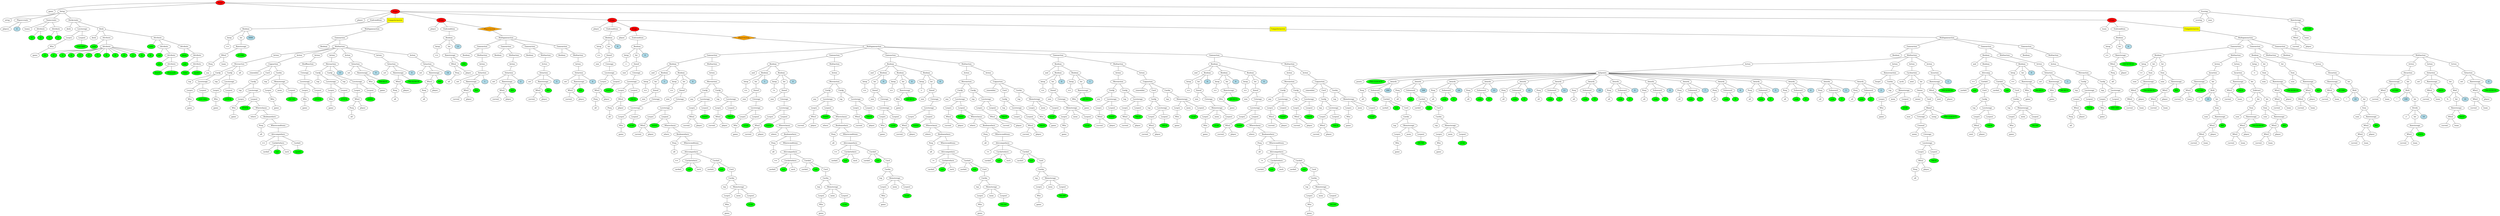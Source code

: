 graph tree{NODE0 [label="Stage" style=filled fillcolor="red"]
NODE0_1 [label="game"]
NODE0 -- NODE0_1
NODE0_2 [label="Setup" ]
NODE0_2_1 [label="setup"]
NODE0_2 -- NODE0_2_1
NODE0_2_2 [label="Playercreate" ]
NODE0_2_2_2 [label="players"]
NODE0_2_2 -- NODE0_2_2_2
NODE0_2_2_3 [label="4" style=filled fillcolor="lightblue"]
NODE0_2_2 -- NODE0_2_2_3
NODE0_2 -- NODE0_2_2
NODE0_2_4 [label="Teamcreate" ]
NODE0_2_4_1 [label="teams"]
NODE0_2_4 -- NODE0_2_4_1
NODE0_2_4_2 [label="Attribute" ]
NODE0_2_4_2_1 [fillcolor="green" style=filled label="0"]
NODE0_2_4_2 -- NODE0_2_4_2_1
NODE0_2_4_2_3 [fillcolor="green" style=filled label="2"]
NODE0_2_4_2 -- NODE0_2_4_2_3
NODE0_2_4 -- NODE0_2_4_2
NODE0_2_4_3 [label="Attribute" ]
NODE0_2_4_3_1 [fillcolor="green" style=filled label="1"]
NODE0_2_4_3 -- NODE0_2_4_3_1
NODE0_2_4_3_3 [fillcolor="green" style=filled label="3"]
NODE0_2_4_3 -- NODE0_2_4_3_3
NODE0_2_4 -- NODE0_2_4_3
NODE0_2 -- NODE0_2_4
NODE0_2_6 [label="Deckcreate" ]
NODE0_2_6_2 [label="deck"]
NODE0_2_6 -- NODE0_2_6_2
NODE0_2_6_3 [label="Locstorage" ]
NODE0_2_6_3_1 [label="Locpre" ]
NODE0_2_6_3_1_0 [label="Who" ]
NODE0_2_6_3_1_0_0 [label="game"]
NODE0_2_6_3_1_0 -- NODE0_2_6_3_1_0_0
NODE0_2_6_3_1 -- NODE0_2_6_3_1_0
NODE0_2_6_3 -- NODE0_2_6_3_1
NODE0_2_6_3_3 [label="Locpost" ]
NODE0_2_6_3_3_0 [fillcolor="green" style=filled label="DISCARD"]
NODE0_2_6_3_3 -- NODE0_2_6_3_3_0
NODE0_2_6_3 -- NODE0_2_6_3_3
NODE0_2_6 -- NODE0_2_6_3
NODE0_2_6_4 [label="Deck" ]
NODE0_2_6_4_1 [label="deck"]
NODE0_2_6_4 -- NODE0_2_6_4_1
NODE0_2_6_4_2 [label="Attribute" ]
NODE0_2_6_4_2_1 [fillcolor="green" style=filled label="rank"]
NODE0_2_6_4_2 -- NODE0_2_6_4_2_1
NODE0_2_6_4_2_2 [label="Attribute" ]
NODE0_2_6_4_2_2_1 [fillcolor="green" style=filled label="A"]
NODE0_2_6_4_2_2 -- NODE0_2_6_4_2_2_1
NODE0_2_6_4_2_2_3 [fillcolor="green" style=filled label="2"]
NODE0_2_6_4_2_2 -- NODE0_2_6_4_2_2_3
NODE0_2_6_4_2_2_5 [fillcolor="green" style=filled label="3"]
NODE0_2_6_4_2_2 -- NODE0_2_6_4_2_2_5
NODE0_2_6_4_2_2_7 [fillcolor="green" style=filled label="4"]
NODE0_2_6_4_2_2 -- NODE0_2_6_4_2_2_7
NODE0_2_6_4_2_2_9 [fillcolor="green" style=filled label="5"]
NODE0_2_6_4_2_2 -- NODE0_2_6_4_2_2_9
NODE0_2_6_4_2_2_11 [fillcolor="green" style=filled label="6"]
NODE0_2_6_4_2_2 -- NODE0_2_6_4_2_2_11
NODE0_2_6_4_2_2_13 [fillcolor="green" style=filled label="7"]
NODE0_2_6_4_2_2 -- NODE0_2_6_4_2_2_13
NODE0_2_6_4_2_2_15 [fillcolor="green" style=filled label="8"]
NODE0_2_6_4_2_2 -- NODE0_2_6_4_2_2_15
NODE0_2_6_4_2_2_17 [fillcolor="green" style=filled label="9"]
NODE0_2_6_4_2_2 -- NODE0_2_6_4_2_2_17
NODE0_2_6_4_2_2_19 [fillcolor="green" style=filled label="10"]
NODE0_2_6_4_2_2 -- NODE0_2_6_4_2_2_19
NODE0_2_6_4_2_2_21 [fillcolor="green" style=filled label="J"]
NODE0_2_6_4_2_2 -- NODE0_2_6_4_2_2_21
NODE0_2_6_4_2_2_23 [fillcolor="green" style=filled label="Q"]
NODE0_2_6_4_2_2 -- NODE0_2_6_4_2_2_23
NODE0_2_6_4_2_2_25 [fillcolor="green" style=filled label="K"]
NODE0_2_6_4_2_2 -- NODE0_2_6_4_2_2_25
NODE0_2_6_4_2 -- NODE0_2_6_4_2_2
NODE0_2_6_4 -- NODE0_2_6_4_2
NODE0_2_6_4_3 [label="Attribute" ]
NODE0_2_6_4_3_1 [fillcolor="green" style=filled label="color"]
NODE0_2_6_4_3 -- NODE0_2_6_4_3_1
NODE0_2_6_4_3_2 [label="Attribute" ]
NODE0_2_6_4_3_2_1 [fillcolor="green" style=filled label="red"]
NODE0_2_6_4_3_2 -- NODE0_2_6_4_3_2_1
NODE0_2_6_4_3_2_2 [label="Attribute" ]
NODE0_2_6_4_3_2_2_1 [fillcolor="green" style=filled label="suit"]
NODE0_2_6_4_3_2_2 -- NODE0_2_6_4_3_2_2_1
NODE0_2_6_4_3_2_2_2 [label="Attribute" ]
NODE0_2_6_4_3_2_2_2_1 [fillcolor="green" style=filled label="hearts"]
NODE0_2_6_4_3_2_2_2 -- NODE0_2_6_4_3_2_2_2_1
NODE0_2_6_4_3_2_2_2_3 [fillcolor="green" style=filled label="diamonds"]
NODE0_2_6_4_3_2_2_2 -- NODE0_2_6_4_3_2_2_2_3
NODE0_2_6_4_3_2_2 -- NODE0_2_6_4_3_2_2_2
NODE0_2_6_4_3_2 -- NODE0_2_6_4_3_2_2
NODE0_2_6_4_3 -- NODE0_2_6_4_3_2
NODE0_2_6_4_3_3 [label="Attribute" ]
NODE0_2_6_4_3_3_1 [fillcolor="green" style=filled label="black"]
NODE0_2_6_4_3_3 -- NODE0_2_6_4_3_3_1
NODE0_2_6_4_3_3_2 [label="Attribute" ]
NODE0_2_6_4_3_3_2_1 [fillcolor="green" style=filled label="suit"]
NODE0_2_6_4_3_3_2 -- NODE0_2_6_4_3_3_2_1
NODE0_2_6_4_3_3_2_2 [label="Attribute" ]
NODE0_2_6_4_3_3_2_2_1 [fillcolor="green" style=filled label="clubs"]
NODE0_2_6_4_3_3_2_2 -- NODE0_2_6_4_3_3_2_2_1
NODE0_2_6_4_3_3_2_2_3 [fillcolor="green" style=filled label="spades"]
NODE0_2_6_4_3_3_2_2 -- NODE0_2_6_4_3_3_2_2_3
NODE0_2_6_4_3_3_2 -- NODE0_2_6_4_3_3_2_2
NODE0_2_6_4_3_3 -- NODE0_2_6_4_3_3_2
NODE0_2_6_4_3 -- NODE0_2_6_4_3_3
NODE0_2_6_4 -- NODE0_2_6_4_3
NODE0_2_6 -- NODE0_2_6_4
NODE0_2 -- NODE0_2_6
NODE0 -- NODE0_2
NODE0_3 [label="Stage"  style=filled fillcolor="red"]
NODE0_3_2 [label="player"]
NODE0_3 -- NODE0_3_2
NODE0_3_3 [label="Endcondition" ]
NODE0_3_3_2 [label="Boolean" ]
NODE0_3_3_2_1 [label="Intop" ]
NODE0_3_3_2_1_0 [label=">="]
NODE0_3_3_2_1 -- NODE0_3_3_2_1_0
NODE0_3_3_2 -- NODE0_3_3_2_1
NODE0_3_3_2_2 [label="Int" ]
NODE0_3_3_2_2_0 [label="Rawstorage" ]
NODE0_3_3_2_2_0_1 [label="Who2" ]
NODE0_3_3_2_2_0_1_1 [label="Posq" ]
NODE0_3_3_2_2_0_1_1_0 [label="any"]
NODE0_3_3_2_2_0_1_1 -- NODE0_3_3_2_2_0_1_1_0
NODE0_3_3_2_2_0_1 -- NODE0_3_3_2_2_0_1_1
NODE0_3_3_2_2_0_1_2 [label="team"]
NODE0_3_3_2_2_0_1 -- NODE0_3_3_2_2_0_1_2
NODE0_3_3_2_2_0 -- NODE0_3_3_2_2_0_1
NODE0_3_3_2_2_0_3 [fillcolor="green" style=filled label="SCORE"]
NODE0_3_3_2_2_0 -- NODE0_3_3_2_2_0_3
NODE0_3_3_2_2 -- NODE0_3_3_2_2_0
NODE0_3_3_2 -- NODE0_3_3_2_2
NODE0_3_3_2_3 [label="5000" style=filled fillcolor="lightblue"]
NODE0_3_3_2 -- NODE0_3_3_2_3
NODE0_3_3 -- NODE0_3_3_2
NODE0_3 -- NODE0_3_3
NODE0_3_4 [label="Computermoves"  style=filled shape=box fillcolor="yellow"]
NODE0_3_4_2 [label="Multigameaction" ]
NODE0_3_4_2_0 [label="Gameaction" ]
NODE0_3_4_2_0_1 [label="Boolean" ]
NODE0_3_4_2_0 -- NODE0_3_4_2_0_1
NODE0_3_4_2_0_2 [label="Multiaction" ]
NODE0_3_4_2_0_2_0 [label="Action" ]
NODE0_3_4_2_0_2_0_1 [label="Moveaction" ]
NODE0_3_4_2_0_2_0_1_1 [label="Cardp" ]
NODE0_3_4_2_0_2_0_1_1_1 [label="top"]
NODE0_3_4_2_0_2_0_1_1 -- NODE0_3_4_2_0_2_0_1_1_1
NODE0_3_4_2_0_2_0_1_1_2 [label="Locstorage" ]
NODE0_3_4_2_0_2_0_1_1_2_1 [label="Locpre" ]
NODE0_3_4_2_0_2_0_1_1_2_1_0 [label="Who" ]
NODE0_3_4_2_0_2_0_1_1_2_1_0_0 [label="game"]
NODE0_3_4_2_0_2_0_1_1_2_1_0 -- NODE0_3_4_2_0_2_0_1_1_2_1_0_0
NODE0_3_4_2_0_2_0_1_1_2_1 -- NODE0_3_4_2_0_2_0_1_1_2_1_0
NODE0_3_4_2_0_2_0_1_1_2 -- NODE0_3_4_2_0_2_0_1_1_2_1
NODE0_3_4_2_0_2_0_1_1_2_3 [label="Locpost" ]
NODE0_3_4_2_0_2_0_1_1_2_3_0 [fillcolor="green" style=filled label="DISCARD"]
NODE0_3_4_2_0_2_0_1_1_2_3 -- NODE0_3_4_2_0_2_0_1_1_2_3_0
NODE0_3_4_2_0_2_0_1_1_2 -- NODE0_3_4_2_0_2_0_1_1_2_3
NODE0_3_4_2_0_2_0_1_1 -- NODE0_3_4_2_0_2_0_1_1_2
NODE0_3_4_2_0_2_0_1 -- NODE0_3_4_2_0_2_0_1_1
NODE0_3_4_2_0_2_0_1_2 [label="Cardp" ]
NODE0_3_4_2_0_2_0_1_2_1 [label="top"]
NODE0_3_4_2_0_2_0_1_2 -- NODE0_3_4_2_0_2_0_1_2_1
NODE0_3_4_2_0_2_0_1_2_2 [label="Locstorage" ]
NODE0_3_4_2_0_2_0_1_2_2_1 [label="Locpre" ]
NODE0_3_4_2_0_2_0_1_2_2_1_0 [label="Who" ]
NODE0_3_4_2_0_2_0_1_2_2_1_0_0 [label="game"]
NODE0_3_4_2_0_2_0_1_2_2_1_0 -- NODE0_3_4_2_0_2_0_1_2_2_1_0_0
NODE0_3_4_2_0_2_0_1_2_2_1 -- NODE0_3_4_2_0_2_0_1_2_2_1_0
NODE0_3_4_2_0_2_0_1_2_2 -- NODE0_3_4_2_0_2_0_1_2_2_1
NODE0_3_4_2_0_2_0_1_2_2_3 [label="Locpost" ]
NODE0_3_4_2_0_2_0_1_2_2_3_0 [fillcolor="green" style=filled label="STOCK"]
NODE0_3_4_2_0_2_0_1_2_2_3 -- NODE0_3_4_2_0_2_0_1_2_2_3_0
NODE0_3_4_2_0_2_0_1_2_2 -- NODE0_3_4_2_0_2_0_1_2_2_3
NODE0_3_4_2_0_2_0_1_2 -- NODE0_3_4_2_0_2_0_1_2_2
NODE0_3_4_2_0_2_0_1 -- NODE0_3_4_2_0_2_0_1_2
NODE0_3_4_2_0_2_0_1_3 [label="all"]
NODE0_3_4_2_0_2_0_1 -- NODE0_3_4_2_0_2_0_1_3
NODE0_3_4_2_0_2_0 -- NODE0_3_4_2_0_2_0_1
NODE0_3_4_2_0_2 -- NODE0_3_4_2_0_2_0
NODE0_3_4_2_0_2_1 [label="Action" ]
NODE0_3_4_2_0_2_1_1 [label="Copyaction" ]
NODE0_3_4_2_0_2_1_1_0 [label="remember"]
NODE0_3_4_2_0_2_1_1 -- NODE0_3_4_2_0_2_1_1_0
NODE0_3_4_2_0_2_1_1_1 [label="Card" ]
NODE0_3_4_2_0_2_1_1_1_0 [label="Cardp" ]
NODE0_3_4_2_0_2_1_1_1_0_1 [label="top"]
NODE0_3_4_2_0_2_1_1_1_0 -- NODE0_3_4_2_0_2_1_1_1_0_1
NODE0_3_4_2_0_2_1_1_1_0_2 [label="Locstorage" ]
NODE0_3_4_2_0_2_1_1_1_0_2_1 [label="Locpre" ]
NODE0_3_4_2_0_2_1_1_1_0_2_1_0 [label="Who" ]
NODE0_3_4_2_0_2_1_1_1_0_2_1_0_0 [label="game"]
NODE0_3_4_2_0_2_1_1_1_0_2_1_0 -- NODE0_3_4_2_0_2_1_1_1_0_2_1_0_0
NODE0_3_4_2_0_2_1_1_1_0_2_1 -- NODE0_3_4_2_0_2_1_1_1_0_2_1_0
NODE0_3_4_2_0_2_1_1_1_0_2 -- NODE0_3_4_2_0_2_1_1_1_0_2_1
NODE0_3_4_2_0_2_1_1_1_0_2_3 [label="Locpost" ]
NODE0_3_4_2_0_2_1_1_1_0_2_3_0 [fillcolor="green" style=filled label="STOCK"]
NODE0_3_4_2_0_2_1_1_1_0_2_3 -- NODE0_3_4_2_0_2_1_1_1_0_2_3_0
NODE0_3_4_2_0_2_1_1_1_0_2_3_1 [label="Whereclause" ]
NODE0_3_4_2_0_2_1_1_1_0_2_3_1_0 [label="where"]
NODE0_3_4_2_0_2_1_1_1_0_2_3_1 -- NODE0_3_4_2_0_2_1_1_1_0_2_3_1_0
NODE0_3_4_2_0_2_1_1_1_0_2_3_1_1 [label="Booleanwhere" ]
NODE0_3_4_2_0_2_1_1_1_0_2_3_1_1_1 [label="Posq" ]
NODE0_3_4_2_0_2_1_1_1_0_2_3_1_1_1_0 [label="all"]
NODE0_3_4_2_0_2_1_1_1_0_2_3_1_1_1 -- NODE0_3_4_2_0_2_1_1_1_0_2_3_1_1_1_0
NODE0_3_4_2_0_2_1_1_1_0_2_3_1_1 -- NODE0_3_4_2_0_2_1_1_1_0_2_3_1_1_1
NODE0_3_4_2_0_2_1_1_1_0_2_3_1_1_2 [label="Whereconditions" ]
NODE0_3_4_2_0_2_1_1_1_0_2_3_1_1_2_1 [label="Attrcompwhere" ]
NODE0_3_4_2_0_2_1_1_1_0_2_3_1_1_2_1_0 [label="=="]
NODE0_3_4_2_0_2_1_1_1_0_2_3_1_1_2_1 -- NODE0_3_4_2_0_2_1_1_1_0_2_3_1_1_2_1_0
NODE0_3_4_2_0_2_1_1_1_0_2_3_1_1_2_1_1 [label="Cardattwhere" ]
NODE0_3_4_2_0_2_1_1_1_0_2_3_1_1_2_1_1_1 [label="cardatt"]
NODE0_3_4_2_0_2_1_1_1_0_2_3_1_1_2_1_1 -- NODE0_3_4_2_0_2_1_1_1_0_2_3_1_1_2_1_1_1
NODE0_3_4_2_0_2_1_1_1_0_2_3_1_1_2_1_1_2 [fillcolor="green" style=filled label="suit"]
NODE0_3_4_2_0_2_1_1_1_0_2_3_1_1_2_1_1 -- NODE0_3_4_2_0_2_1_1_1_0_2_3_1_1_2_1_1_2
NODE0_3_4_2_0_2_1_1_1_0_2_3_1_1_2_1_1_3 [label="each"]
NODE0_3_4_2_0_2_1_1_1_0_2_3_1_1_2_1_1 -- NODE0_3_4_2_0_2_1_1_1_0_2_3_1_1_2_1_1_3
NODE0_3_4_2_0_2_1_1_1_0_2_3_1_1_2_1 -- NODE0_3_4_2_0_2_1_1_1_0_2_3_1_1_2_1_1
NODE0_3_4_2_0_2_1_1_1_0_2_3_1_1_2_1_2 [label="Cardatt" ]
NODE0_3_4_2_0_2_1_1_1_0_2_3_1_1_2_1_2_0 [fillcolor="green" style=filled label="spades"]
NODE0_3_4_2_0_2_1_1_1_0_2_3_1_1_2_1_2 -- NODE0_3_4_2_0_2_1_1_1_0_2_3_1_1_2_1_2_0
NODE0_3_4_2_0_2_1_1_1_0_2_3_1_1_2_1 -- NODE0_3_4_2_0_2_1_1_1_0_2_3_1_1_2_1_2
NODE0_3_4_2_0_2_1_1_1_0_2_3_1_1_2 -- NODE0_3_4_2_0_2_1_1_1_0_2_3_1_1_2_1
NODE0_3_4_2_0_2_1_1_1_0_2_3_1_1 -- NODE0_3_4_2_0_2_1_1_1_0_2_3_1_1_2
NODE0_3_4_2_0_2_1_1_1_0_2_3_1 -- NODE0_3_4_2_0_2_1_1_1_0_2_3_1_1
NODE0_3_4_2_0_2_1_1_1_0_2_3 -- NODE0_3_4_2_0_2_1_1_1_0_2_3_1
NODE0_3_4_2_0_2_1_1_1_0_2 -- NODE0_3_4_2_0_2_1_1_1_0_2_3
NODE0_3_4_2_0_2_1_1_1_0 -- NODE0_3_4_2_0_2_1_1_1_0_2
NODE0_3_4_2_0_2_1_1_1 -- NODE0_3_4_2_0_2_1_1_1_0
NODE0_3_4_2_0_2_1_1 -- NODE0_3_4_2_0_2_1_1_1
NODE0_3_4_2_0_2_1_1_2 [label="Cardm" ]
NODE0_3_4_2_0_2_1_1_2_1 [label="top"]
NODE0_3_4_2_0_2_1_1_2 -- NODE0_3_4_2_0_2_1_1_2_1
NODE0_3_4_2_0_2_1_1_2_2 [label="Memstorage" ]
NODE0_3_4_2_0_2_1_1_2_2_1 [label="Locpre" ]
NODE0_3_4_2_0_2_1_1_2_2_1_0 [label="Who" ]
NODE0_3_4_2_0_2_1_1_2_2_1_0_0 [label="game"]
NODE0_3_4_2_0_2_1_1_2_2_1_0 -- NODE0_3_4_2_0_2_1_1_2_2_1_0_0
NODE0_3_4_2_0_2_1_1_2_2_1 -- NODE0_3_4_2_0_2_1_1_2_2_1_0
NODE0_3_4_2_0_2_1_1_2_2 -- NODE0_3_4_2_0_2_1_1_2_2_1
NODE0_3_4_2_0_2_1_1_2_2_2 [label="mem"]
NODE0_3_4_2_0_2_1_1_2_2 -- NODE0_3_4_2_0_2_1_1_2_2_2
NODE0_3_4_2_0_2_1_1_2_2_3 [label="Locpost" ]
NODE0_3_4_2_0_2_1_1_2_2_3_0 [fillcolor="green" style=filled label="TRUMP"]
NODE0_3_4_2_0_2_1_1_2_2_3 -- NODE0_3_4_2_0_2_1_1_2_2_3_0
NODE0_3_4_2_0_2_1_1_2_2 -- NODE0_3_4_2_0_2_1_1_2_2_3
NODE0_3_4_2_0_2_1_1_2 -- NODE0_3_4_2_0_2_1_1_2_2
NODE0_3_4_2_0_2_1_1 -- NODE0_3_4_2_0_2_1_1_2
NODE0_3_4_2_0_2_1 -- NODE0_3_4_2_0_2_1_1
NODE0_3_4_2_0_2 -- NODE0_3_4_2_0_2_1
NODE0_3_4_2_0_2_2 [label="Action" ]
NODE0_3_4_2_0_2_2_1 [label="Shuffleaction" ]
NODE0_3_4_2_0_2_2_1_1 [label="Cstorage" ]
NODE0_3_4_2_0_2_2_1_1_0 [label="Locstorage" ]
NODE0_3_4_2_0_2_2_1_1_0_1 [label="Locpre" ]
NODE0_3_4_2_0_2_2_1_1_0_1_0 [label="Who" ]
NODE0_3_4_2_0_2_2_1_1_0_1_0_0 [label="game"]
NODE0_3_4_2_0_2_2_1_1_0_1_0 -- NODE0_3_4_2_0_2_2_1_1_0_1_0_0
NODE0_3_4_2_0_2_2_1_1_0_1 -- NODE0_3_4_2_0_2_2_1_1_0_1_0
NODE0_3_4_2_0_2_2_1_1_0 -- NODE0_3_4_2_0_2_2_1_1_0_1
NODE0_3_4_2_0_2_2_1_1_0_3 [label="Locpost" ]
NODE0_3_4_2_0_2_2_1_1_0_3_0 [fillcolor="green" style=filled label="STOCK"]
NODE0_3_4_2_0_2_2_1_1_0_3 -- NODE0_3_4_2_0_2_2_1_1_0_3_0
NODE0_3_4_2_0_2_2_1_1_0 -- NODE0_3_4_2_0_2_2_1_1_0_3
NODE0_3_4_2_0_2_2_1_1 -- NODE0_3_4_2_0_2_2_1_1_0
NODE0_3_4_2_0_2_2_1 -- NODE0_3_4_2_0_2_2_1_1
NODE0_3_4_2_0_2_2 -- NODE0_3_4_2_0_2_2_1
NODE0_3_4_2_0_2 -- NODE0_3_4_2_0_2_2
NODE0_3_4_2_0_2_3 [label="Action" ]
NODE0_3_4_2_0_2_3_1 [label="Moveaction" ]
NODE0_3_4_2_0_2_3_1_1 [label="Cardp" ]
NODE0_3_4_2_0_2_3_1_1_1 [label="top"]
NODE0_3_4_2_0_2_3_1_1 -- NODE0_3_4_2_0_2_3_1_1_1
NODE0_3_4_2_0_2_3_1_1_2 [label="Locstorage" ]
NODE0_3_4_2_0_2_3_1_1_2_1 [label="Locpre" ]
NODE0_3_4_2_0_2_3_1_1_2_1_0 [label="Who" ]
NODE0_3_4_2_0_2_3_1_1_2_1_0_0 [label="game"]
NODE0_3_4_2_0_2_3_1_1_2_1_0 -- NODE0_3_4_2_0_2_3_1_1_2_1_0_0
NODE0_3_4_2_0_2_3_1_1_2_1 -- NODE0_3_4_2_0_2_3_1_1_2_1_0
NODE0_3_4_2_0_2_3_1_1_2 -- NODE0_3_4_2_0_2_3_1_1_2_1
NODE0_3_4_2_0_2_3_1_1_2_3 [label="Locpost" ]
NODE0_3_4_2_0_2_3_1_1_2_3_0 [fillcolor="green" style=filled label="STOCK"]
NODE0_3_4_2_0_2_3_1_1_2_3 -- NODE0_3_4_2_0_2_3_1_1_2_3_0
NODE0_3_4_2_0_2_3_1_1_2 -- NODE0_3_4_2_0_2_3_1_1_2_3
NODE0_3_4_2_0_2_3_1_1 -- NODE0_3_4_2_0_2_3_1_1_2
NODE0_3_4_2_0_2_3_1 -- NODE0_3_4_2_0_2_3_1_1
NODE0_3_4_2_0_2_3_1_2 [label="Cardp" ]
NODE0_3_4_2_0_2_3_1_2_1 [label="top"]
NODE0_3_4_2_0_2_3_1_2 -- NODE0_3_4_2_0_2_3_1_2_1
NODE0_3_4_2_0_2_3_1_2_2 [label="Locstorage" ]
NODE0_3_4_2_0_2_3_1_2_2_1 [label="Locpre" ]
NODE0_3_4_2_0_2_3_1_2_2_1_0 [label="Who2" ]
NODE0_3_4_2_0_2_3_1_2_2_1_0_1 [label="Posq" ]
NODE0_3_4_2_0_2_3_1_2_2_1_0_1_0 [label="all"]
NODE0_3_4_2_0_2_3_1_2_2_1_0_1 -- NODE0_3_4_2_0_2_3_1_2_2_1_0_1_0
NODE0_3_4_2_0_2_3_1_2_2_1_0 -- NODE0_3_4_2_0_2_3_1_2_2_1_0_1
NODE0_3_4_2_0_2_3_1_2_2_1_0_2 [label="player"]
NODE0_3_4_2_0_2_3_1_2_2_1_0 -- NODE0_3_4_2_0_2_3_1_2_2_1_0_2
NODE0_3_4_2_0_2_3_1_2_2_1 -- NODE0_3_4_2_0_2_3_1_2_2_1_0
NODE0_3_4_2_0_2_3_1_2_2 -- NODE0_3_4_2_0_2_3_1_2_2_1
NODE0_3_4_2_0_2_3_1_2_2_3 [label="Locpost" ]
NODE0_3_4_2_0_2_3_1_2_2_3_0 [fillcolor="green" style=filled label="HAND"]
NODE0_3_4_2_0_2_3_1_2_2_3 -- NODE0_3_4_2_0_2_3_1_2_2_3_0
NODE0_3_4_2_0_2_3_1_2_2 -- NODE0_3_4_2_0_2_3_1_2_2_3
NODE0_3_4_2_0_2_3_1_2 -- NODE0_3_4_2_0_2_3_1_2_2
NODE0_3_4_2_0_2_3_1 -- NODE0_3_4_2_0_2_3_1_2
NODE0_3_4_2_0_2_3_1_3 [label="13" style=filled fillcolor="lightblue"]
NODE0_3_4_2_0_2_3_1 -- NODE0_3_4_2_0_2_3_1_3
NODE0_3_4_2_0_2_3 -- NODE0_3_4_2_0_2_3_1
NODE0_3_4_2_0_2 -- NODE0_3_4_2_0_2_3
NODE0_3_4_2_0_2_4 [label="Action" ]
NODE0_3_4_2_0_2_4_1 [label="Setaction" ]
NODE0_3_4_2_0_2_4_1_0 [label="set"]
NODE0_3_4_2_0_2_4_1 -- NODE0_3_4_2_0_2_4_1_0
NODE0_3_4_2_0_2_4_1_1 [label="Rawstorage" ]
NODE0_3_4_2_0_2_4_1_1_1 [label="Who" ]
NODE0_3_4_2_0_2_4_1_1_1_0 [label="game"]
NODE0_3_4_2_0_2_4_1_1_1 -- NODE0_3_4_2_0_2_4_1_1_1_0
NODE0_3_4_2_0_2_4_1_1 -- NODE0_3_4_2_0_2_4_1_1_1
NODE0_3_4_2_0_2_4_1_1_3 [fillcolor="green" style=filled label="BROKEN"]
NODE0_3_4_2_0_2_4_1_1 -- NODE0_3_4_2_0_2_4_1_1_3
NODE0_3_4_2_0_2_4_1 -- NODE0_3_4_2_0_2_4_1_1
NODE0_3_4_2_0_2_4_1_2 [label="0" style=filled fillcolor="lightblue"]
NODE0_3_4_2_0_2_4_1 -- NODE0_3_4_2_0_2_4_1_2
NODE0_3_4_2_0_2_4 -- NODE0_3_4_2_0_2_4_1
NODE0_3_4_2_0_2 -- NODE0_3_4_2_0_2_4
NODE0_3_4_2_0_2_5 [label="Action" ]
NODE0_3_4_2_0_2_5_1 [label="Setaction" ]
NODE0_3_4_2_0_2_5_1_0 [label="set"]
NODE0_3_4_2_0_2_5_1 -- NODE0_3_4_2_0_2_5_1_0
NODE0_3_4_2_0_2_5_1_1 [label="Rawstorage" ]
NODE0_3_4_2_0_2_5_1_1_1 [label="Who2" ]
NODE0_3_4_2_0_2_5_1_1_1_1 [label="Posq" ]
NODE0_3_4_2_0_2_5_1_1_1_1_0 [label="all"]
NODE0_3_4_2_0_2_5_1_1_1_1 -- NODE0_3_4_2_0_2_5_1_1_1_1_0
NODE0_3_4_2_0_2_5_1_1_1 -- NODE0_3_4_2_0_2_5_1_1_1_1
NODE0_3_4_2_0_2_5_1_1_1_2 [label="player"]
NODE0_3_4_2_0_2_5_1_1_1 -- NODE0_3_4_2_0_2_5_1_1_1_2
NODE0_3_4_2_0_2_5_1_1 -- NODE0_3_4_2_0_2_5_1_1_1
NODE0_3_4_2_0_2_5_1_1_3 [fillcolor="green" style=filled label="TRICKSWON"]
NODE0_3_4_2_0_2_5_1_1 -- NODE0_3_4_2_0_2_5_1_1_3
NODE0_3_4_2_0_2_5_1 -- NODE0_3_4_2_0_2_5_1_1
NODE0_3_4_2_0_2_5_1_2 [label="0" style=filled fillcolor="lightblue"]
NODE0_3_4_2_0_2_5_1 -- NODE0_3_4_2_0_2_5_1_2
NODE0_3_4_2_0_2_5 -- NODE0_3_4_2_0_2_5_1
NODE0_3_4_2_0_2 -- NODE0_3_4_2_0_2_5
NODE0_3_4_2_0_2_6 [label="Action" ]
NODE0_3_4_2_0_2_6_1 [label="Setaction" ]
NODE0_3_4_2_0_2_6_1_0 [label="set"]
NODE0_3_4_2_0_2_6_1 -- NODE0_3_4_2_0_2_6_1_0
NODE0_3_4_2_0_2_6_1_1 [label="Rawstorage" ]
NODE0_3_4_2_0_2_6_1_1_1 [label="Who2" ]
NODE0_3_4_2_0_2_6_1_1_1_1 [label="Posq" ]
NODE0_3_4_2_0_2_6_1_1_1_1_0 [label="all"]
NODE0_3_4_2_0_2_6_1_1_1_1 -- NODE0_3_4_2_0_2_6_1_1_1_1_0
NODE0_3_4_2_0_2_6_1_1_1 -- NODE0_3_4_2_0_2_6_1_1_1_1
NODE0_3_4_2_0_2_6_1_1_1_2 [label="player"]
NODE0_3_4_2_0_2_6_1_1_1 -- NODE0_3_4_2_0_2_6_1_1_1_2
NODE0_3_4_2_0_2_6_1_1 -- NODE0_3_4_2_0_2_6_1_1_1
NODE0_3_4_2_0_2_6_1_1_3 [fillcolor="green" style=filled label="BID"]
NODE0_3_4_2_0_2_6_1_1 -- NODE0_3_4_2_0_2_6_1_1_3
NODE0_3_4_2_0_2_6_1 -- NODE0_3_4_2_0_2_6_1_1
NODE0_3_4_2_0_2_6_1_2 [label="14" style=filled fillcolor="lightblue"]
NODE0_3_4_2_0_2_6_1 -- NODE0_3_4_2_0_2_6_1_2
NODE0_3_4_2_0_2_6 -- NODE0_3_4_2_0_2_6_1
NODE0_3_4_2_0_2 -- NODE0_3_4_2_0_2_6
NODE0_3_4_2_0 -- NODE0_3_4_2_0_2
NODE0_3_4_2 -- NODE0_3_4_2_0
NODE0_3_4 -- NODE0_3_4_2
NODE0_3 -- NODE0_3_4
NODE0_3_5 [label="Stage"  style=filled fillcolor="red"]
NODE0_3_5_2 [label="player"]
NODE0_3_5 -- NODE0_3_5_2
NODE0_3_5_3 [label="Endcondition" ]
NODE0_3_5_3_2 [label="Boolean" ]
NODE0_3_5_3_2_1 [label="Intop" ]
NODE0_3_5_3_2_1_0 [label="<="]
NODE0_3_5_3_2_1 -- NODE0_3_5_3_2_1_0
NODE0_3_5_3_2 -- NODE0_3_5_3_2_1
NODE0_3_5_3_2_2 [label="Int" ]
NODE0_3_5_3_2_2_0 [label="Rawstorage" ]
NODE0_3_5_3_2_2_0_1 [label="Who2" ]
NODE0_3_5_3_2_2_0_1_1 [label="Posq" ]
NODE0_3_5_3_2_2_0_1_1_0 [label="all"]
NODE0_3_5_3_2_2_0_1_1 -- NODE0_3_5_3_2_2_0_1_1_0
NODE0_3_5_3_2_2_0_1 -- NODE0_3_5_3_2_2_0_1_1
NODE0_3_5_3_2_2_0_1_2 [label="player"]
NODE0_3_5_3_2_2_0_1 -- NODE0_3_5_3_2_2_0_1_2
NODE0_3_5_3_2_2_0 -- NODE0_3_5_3_2_2_0_1
NODE0_3_5_3_2_2_0_3 [fillcolor="green" style=filled label="BID"]
NODE0_3_5_3_2_2_0 -- NODE0_3_5_3_2_2_0_3
NODE0_3_5_3_2_2 -- NODE0_3_5_3_2_2_0
NODE0_3_5_3_2 -- NODE0_3_5_3_2_2
NODE0_3_5_3_2_3 [label="13" style=filled fillcolor="lightblue"]
NODE0_3_5_3_2 -- NODE0_3_5_3_2_3
NODE0_3_5_3 -- NODE0_3_5_3_2
NODE0_3_5 -- NODE0_3_5_3
NODE0_3_5_4 [label="Playermoves"  style=filled shape=diamond fillcolor="orange"]
NODE0_3_5_4_2 [label="Multigameaction" ]
NODE0_3_5_4_2_0 [label="Gameaction" ]
NODE0_3_5_4_2_0_1 [label="Boolean" ]
NODE0_3_5_4_2_0 -- NODE0_3_5_4_2_0_1
NODE0_3_5_4_2_0_2 [label="Multiaction" ]
NODE0_3_5_4_2_0_2_0 [label="Action" ]
NODE0_3_5_4_2_0_2_0_1 [label="Setaction" ]
NODE0_3_5_4_2_0_2_0_1_0 [label="set"]
NODE0_3_5_4_2_0_2_0_1 -- NODE0_3_5_4_2_0_2_0_1_0
NODE0_3_5_4_2_0_2_0_1_1 [label="Rawstorage" ]
NODE0_3_5_4_2_0_2_0_1_1_1 [label="Who2" ]
NODE0_3_5_4_2_0_2_0_1_1_1_1 [label="current"]
NODE0_3_5_4_2_0_2_0_1_1_1 -- NODE0_3_5_4_2_0_2_0_1_1_1_1
NODE0_3_5_4_2_0_2_0_1_1_1_2 [label="player"]
NODE0_3_5_4_2_0_2_0_1_1_1 -- NODE0_3_5_4_2_0_2_0_1_1_1_2
NODE0_3_5_4_2_0_2_0_1_1 -- NODE0_3_5_4_2_0_2_0_1_1_1
NODE0_3_5_4_2_0_2_0_1_1_3 [fillcolor="green" style=filled label="BID"]
NODE0_3_5_4_2_0_2_0_1_1 -- NODE0_3_5_4_2_0_2_0_1_1_3
NODE0_3_5_4_2_0_2_0_1 -- NODE0_3_5_4_2_0_2_0_1_1
NODE0_3_5_4_2_0_2_0_1_2 [label="1" style=filled fillcolor="lightblue"]
NODE0_3_5_4_2_0_2_0_1 -- NODE0_3_5_4_2_0_2_0_1_2
NODE0_3_5_4_2_0_2_0 -- NODE0_3_5_4_2_0_2_0_1
NODE0_3_5_4_2_0_2 -- NODE0_3_5_4_2_0_2_0
NODE0_3_5_4_2_0 -- NODE0_3_5_4_2_0_2
NODE0_3_5_4_2 -- NODE0_3_5_4_2_0
NODE0_3_5_4_2_1 [label="Gameaction" ]
NODE0_3_5_4_2_1_1 [label="Boolean" ]
NODE0_3_5_4_2_1 -- NODE0_3_5_4_2_1_1
NODE0_3_5_4_2_1_2 [label="Multiaction" ]
NODE0_3_5_4_2_1_2_0 [label="Action" ]
NODE0_3_5_4_2_1_2_0_1 [label="Setaction" ]
NODE0_3_5_4_2_1_2_0_1_0 [label="set"]
NODE0_3_5_4_2_1_2_0_1 -- NODE0_3_5_4_2_1_2_0_1_0
NODE0_3_5_4_2_1_2_0_1_1 [label="Rawstorage" ]
NODE0_3_5_4_2_1_2_0_1_1_1 [label="Who2" ]
NODE0_3_5_4_2_1_2_0_1_1_1_1 [label="current"]
NODE0_3_5_4_2_1_2_0_1_1_1 -- NODE0_3_5_4_2_1_2_0_1_1_1_1
NODE0_3_5_4_2_1_2_0_1_1_1_2 [label="player"]
NODE0_3_5_4_2_1_2_0_1_1_1 -- NODE0_3_5_4_2_1_2_0_1_1_1_2
NODE0_3_5_4_2_1_2_0_1_1 -- NODE0_3_5_4_2_1_2_0_1_1_1
NODE0_3_5_4_2_1_2_0_1_1_3 [fillcolor="green" style=filled label="BID"]
NODE0_3_5_4_2_1_2_0_1_1 -- NODE0_3_5_4_2_1_2_0_1_1_3
NODE0_3_5_4_2_1_2_0_1 -- NODE0_3_5_4_2_1_2_0_1_1
NODE0_3_5_4_2_1_2_0_1_2 [label="2" style=filled fillcolor="lightblue"]
NODE0_3_5_4_2_1_2_0_1 -- NODE0_3_5_4_2_1_2_0_1_2
NODE0_3_5_4_2_1_2_0 -- NODE0_3_5_4_2_1_2_0_1
NODE0_3_5_4_2_1_2 -- NODE0_3_5_4_2_1_2_0
NODE0_3_5_4_2_1 -- NODE0_3_5_4_2_1_2
NODE0_3_5_4_2 -- NODE0_3_5_4_2_1
NODE0_3_5_4_2_2 [label="Gameaction" ]
NODE0_3_5_4_2_2_1 [label="Boolean" ]
NODE0_3_5_4_2_2 -- NODE0_3_5_4_2_2_1
NODE0_3_5_4_2_2_2 [label="Multiaction" ]
NODE0_3_5_4_2_2_2_0 [label="Action" ]
NODE0_3_5_4_2_2_2_0_1 [label="Setaction" ]
NODE0_3_5_4_2_2_2_0_1_0 [label="set"]
NODE0_3_5_4_2_2_2_0_1 -- NODE0_3_5_4_2_2_2_0_1_0
NODE0_3_5_4_2_2_2_0_1_1 [label="Rawstorage" ]
NODE0_3_5_4_2_2_2_0_1_1_1 [label="Who2" ]
NODE0_3_5_4_2_2_2_0_1_1_1_1 [label="current"]
NODE0_3_5_4_2_2_2_0_1_1_1 -- NODE0_3_5_4_2_2_2_0_1_1_1_1
NODE0_3_5_4_2_2_2_0_1_1_1_2 [label="player"]
NODE0_3_5_4_2_2_2_0_1_1_1 -- NODE0_3_5_4_2_2_2_0_1_1_1_2
NODE0_3_5_4_2_2_2_0_1_1 -- NODE0_3_5_4_2_2_2_0_1_1_1
NODE0_3_5_4_2_2_2_0_1_1_3 [fillcolor="green" style=filled label="BID"]
NODE0_3_5_4_2_2_2_0_1_1 -- NODE0_3_5_4_2_2_2_0_1_1_3
NODE0_3_5_4_2_2_2_0_1 -- NODE0_3_5_4_2_2_2_0_1_1
NODE0_3_5_4_2_2_2_0_1_2 [label="3" style=filled fillcolor="lightblue"]
NODE0_3_5_4_2_2_2_0_1 -- NODE0_3_5_4_2_2_2_0_1_2
NODE0_3_5_4_2_2_2_0 -- NODE0_3_5_4_2_2_2_0_1
NODE0_3_5_4_2_2_2 -- NODE0_3_5_4_2_2_2_0
NODE0_3_5_4_2_2 -- NODE0_3_5_4_2_2_2
NODE0_3_5_4_2 -- NODE0_3_5_4_2_2
NODE0_3_5_4_2_3 [label="Gameaction" ]
NODE0_3_5_4_2_3_1 [label="Boolean" ]
NODE0_3_5_4_2_3 -- NODE0_3_5_4_2_3_1
NODE0_3_5_4_2_3_2 [label="Multiaction" ]
NODE0_3_5_4_2_3_2_0 [label="Action" ]
NODE0_3_5_4_2_3_2_0_1 [label="Setaction" ]
NODE0_3_5_4_2_3_2_0_1_0 [label="set"]
NODE0_3_5_4_2_3_2_0_1 -- NODE0_3_5_4_2_3_2_0_1_0
NODE0_3_5_4_2_3_2_0_1_1 [label="Rawstorage" ]
NODE0_3_5_4_2_3_2_0_1_1_1 [label="Who2" ]
NODE0_3_5_4_2_3_2_0_1_1_1_1 [label="current"]
NODE0_3_5_4_2_3_2_0_1_1_1 -- NODE0_3_5_4_2_3_2_0_1_1_1_1
NODE0_3_5_4_2_3_2_0_1_1_1_2 [label="player"]
NODE0_3_5_4_2_3_2_0_1_1_1 -- NODE0_3_5_4_2_3_2_0_1_1_1_2
NODE0_3_5_4_2_3_2_0_1_1 -- NODE0_3_5_4_2_3_2_0_1_1_1
NODE0_3_5_4_2_3_2_0_1_1_3 [fillcolor="green" style=filled label="BID"]
NODE0_3_5_4_2_3_2_0_1_1 -- NODE0_3_5_4_2_3_2_0_1_1_3
NODE0_3_5_4_2_3_2_0_1 -- NODE0_3_5_4_2_3_2_0_1_1
NODE0_3_5_4_2_3_2_0_1_2 [label="4" style=filled fillcolor="lightblue"]
NODE0_3_5_4_2_3_2_0_1 -- NODE0_3_5_4_2_3_2_0_1_2
NODE0_3_5_4_2_3_2_0 -- NODE0_3_5_4_2_3_2_0_1
NODE0_3_5_4_2_3_2 -- NODE0_3_5_4_2_3_2_0
NODE0_3_5_4_2_3 -- NODE0_3_5_4_2_3_2
NODE0_3_5_4_2 -- NODE0_3_5_4_2_3
NODE0_3_5_4 -- NODE0_3_5_4_2
NODE0_3_5 -- NODE0_3_5_4
NODE0_3 -- NODE0_3_5
NODE0_3_6 [label="Stage"  style=filled fillcolor="red"]
NODE0_3_6_2 [label="player"]
NODE0_3_6 -- NODE0_3_6_2
NODE0_3_6_3 [label="Endcondition" ]
NODE0_3_6_3_2 [label="Boolean" ]
NODE0_3_6_3_2_1 [label="Intop" ]
NODE0_3_6_3_2_1_0 [label="=="]
NODE0_3_6_3_2_1 -- NODE0_3_6_3_2_1_0
NODE0_3_6_3_2 -- NODE0_3_6_3_2_1
NODE0_3_6_3_2_2 [label="Int" ]
NODE0_3_6_3_2_2_0 [label="Sizeof" ]
NODE0_3_6_3_2_2_0_1 [label="size"]
NODE0_3_6_3_2_2_0 -- NODE0_3_6_3_2_2_0_1
NODE0_3_6_3_2_2_0_2 [label="Cstorage" ]
NODE0_3_6_3_2_2_0_2_0 [label="Locstorage" ]
NODE0_3_6_3_2_2_0_2_0_1 [label="Locpre" ]
NODE0_3_6_3_2_2_0_2_0_1_0 [label="Who2" ]
NODE0_3_6_3_2_2_0_2_0_1_0_1 [label="Posq" ]
NODE0_3_6_3_2_2_0_2_0_1_0_1_0 [label="all"]
NODE0_3_6_3_2_2_0_2_0_1_0_1 -- NODE0_3_6_3_2_2_0_2_0_1_0_1_0
NODE0_3_6_3_2_2_0_2_0_1_0 -- NODE0_3_6_3_2_2_0_2_0_1_0_1
NODE0_3_6_3_2_2_0_2_0_1_0_2 [label="player"]
NODE0_3_6_3_2_2_0_2_0_1_0 -- NODE0_3_6_3_2_2_0_2_0_1_0_2
NODE0_3_6_3_2_2_0_2_0_1 -- NODE0_3_6_3_2_2_0_2_0_1_0
NODE0_3_6_3_2_2_0_2_0 -- NODE0_3_6_3_2_2_0_2_0_1
NODE0_3_6_3_2_2_0_2_0_3 [label="Locpost" ]
NODE0_3_6_3_2_2_0_2_0_3_0 [fillcolor="green" style=filled label="HAND"]
NODE0_3_6_3_2_2_0_2_0_3 -- NODE0_3_6_3_2_2_0_2_0_3_0
NODE0_3_6_3_2_2_0_2_0 -- NODE0_3_6_3_2_2_0_2_0_3
NODE0_3_6_3_2_2_0_2 -- NODE0_3_6_3_2_2_0_2_0
NODE0_3_6_3_2_2_0 -- NODE0_3_6_3_2_2_0_2
NODE0_3_6_3_2_2 -- NODE0_3_6_3_2_2_0
NODE0_3_6_3_2 -- NODE0_3_6_3_2_2
NODE0_3_6_3_2_3 [label="0" style=filled fillcolor="lightblue"]
NODE0_3_6_3_2 -- NODE0_3_6_3_2_3
NODE0_3_6_3 -- NODE0_3_6_3_2
NODE0_3_6 -- NODE0_3_6_3
NODE0_3_6_4 [label="Stage"  style=filled fillcolor="red"]
NODE0_3_6_4_2 [label="player"]
NODE0_3_6_4 -- NODE0_3_6_4_2
NODE0_3_6_4_3 [label="Endcondition" ]
NODE0_3_6_4_3_2 [label="Boolean" ]
NODE0_3_6_4_3_2_1 [label="Intop" ]
NODE0_3_6_4_3_2_1_0 [label=">"]
NODE0_3_6_4_3_2_1 -- NODE0_3_6_4_3_2_1_0
NODE0_3_6_4_3_2 -- NODE0_3_6_4_3_2_1
NODE0_3_6_4_3_2_2 [label="Int" ]
NODE0_3_6_4_3_2_2_0 [label="Sizeof" ]
NODE0_3_6_4_3_2_2_0_1 [label="size"]
NODE0_3_6_4_3_2_2_0 -- NODE0_3_6_4_3_2_2_0_1
NODE0_3_6_4_3_2_2_0_2 [label="Cstorage" ]
NODE0_3_6_4_3_2_2_0_2_0 [label="Locstorage" ]
NODE0_3_6_4_3_2_2_0_2_0_1 [label="Locpre" ]
NODE0_3_6_4_3_2_2_0_2_0_1_0 [label="Who2" ]
NODE0_3_6_4_3_2_2_0_2_0_1_0_1 [label="Posq" ]
NODE0_3_6_4_3_2_2_0_2_0_1_0_1_0 [label="all"]
NODE0_3_6_4_3_2_2_0_2_0_1_0_1 -- NODE0_3_6_4_3_2_2_0_2_0_1_0_1_0
NODE0_3_6_4_3_2_2_0_2_0_1_0 -- NODE0_3_6_4_3_2_2_0_2_0_1_0_1
NODE0_3_6_4_3_2_2_0_2_0_1_0_2 [label="player"]
NODE0_3_6_4_3_2_2_0_2_0_1_0 -- NODE0_3_6_4_3_2_2_0_2_0_1_0_2
NODE0_3_6_4_3_2_2_0_2_0_1 -- NODE0_3_6_4_3_2_2_0_2_0_1_0
NODE0_3_6_4_3_2_2_0_2_0 -- NODE0_3_6_4_3_2_2_0_2_0_1
NODE0_3_6_4_3_2_2_0_2_0_3 [label="Locpost" ]
NODE0_3_6_4_3_2_2_0_2_0_3_0 [fillcolor="green" style=filled label="TRICK"]
NODE0_3_6_4_3_2_2_0_2_0_3 -- NODE0_3_6_4_3_2_2_0_2_0_3_0
NODE0_3_6_4_3_2_2_0_2_0 -- NODE0_3_6_4_3_2_2_0_2_0_3
NODE0_3_6_4_3_2_2_0_2 -- NODE0_3_6_4_3_2_2_0_2_0
NODE0_3_6_4_3_2_2_0 -- NODE0_3_6_4_3_2_2_0_2
NODE0_3_6_4_3_2_2 -- NODE0_3_6_4_3_2_2_0
NODE0_3_6_4_3_2 -- NODE0_3_6_4_3_2_2
NODE0_3_6_4_3_2_3 [label="0" style=filled fillcolor="lightblue"]
NODE0_3_6_4_3_2 -- NODE0_3_6_4_3_2_3
NODE0_3_6_4_3 -- NODE0_3_6_4_3_2
NODE0_3_6_4 -- NODE0_3_6_4_3
NODE0_3_6_4_4 [label="Playermoves"  style=filled shape=diamond fillcolor="orange"]
NODE0_3_6_4_4_2 [label="Multigameaction" ]
NODE0_3_6_4_4_2_0 [label="Gameaction" ]
NODE0_3_6_4_4_2_0_1 [label="Boolean" ]
NODE0_3_6_4_4_2_0_1_1 [label="and"]
NODE0_3_6_4_4_2_0_1 -- NODE0_3_6_4_4_2_0_1_1
NODE0_3_6_4_4_2_0_1_2 [label="Boolean" ]
NODE0_3_6_4_4_2_0_1_2_1 [label="Intop" ]
NODE0_3_6_4_4_2_0_1_2_1_0 [label="=="]
NODE0_3_6_4_4_2_0_1_2_1 -- NODE0_3_6_4_4_2_0_1_2_1_0
NODE0_3_6_4_4_2_0_1_2 -- NODE0_3_6_4_4_2_0_1_2_1
NODE0_3_6_4_4_2_0_1_2_2 [label="Int" ]
NODE0_3_6_4_4_2_0_1_2_2_0 [label="Sizeof" ]
NODE0_3_6_4_4_2_0_1_2_2_0_1 [label="size"]
NODE0_3_6_4_4_2_0_1_2_2_0 -- NODE0_3_6_4_4_2_0_1_2_2_0_1
NODE0_3_6_4_4_2_0_1_2_2_0_2 [label="Cstorage" ]
NODE0_3_6_4_4_2_0_1_2_2_0_2_0 [label="Locstorage" ]
NODE0_3_6_4_4_2_0_1_2_2_0_2_0_1 [label="Locpre" ]
NODE0_3_6_4_4_2_0_1_2_2_0_2_0_1_0 [label="Who" ]
NODE0_3_6_4_4_2_0_1_2_2_0_2_0_1_0_0 [label="game"]
NODE0_3_6_4_4_2_0_1_2_2_0_2_0_1_0 -- NODE0_3_6_4_4_2_0_1_2_2_0_2_0_1_0_0
NODE0_3_6_4_4_2_0_1_2_2_0_2_0_1 -- NODE0_3_6_4_4_2_0_1_2_2_0_2_0_1_0
NODE0_3_6_4_4_2_0_1_2_2_0_2_0 -- NODE0_3_6_4_4_2_0_1_2_2_0_2_0_1
NODE0_3_6_4_4_2_0_1_2_2_0_2_0_3 [label="Locpost" ]
NODE0_3_6_4_4_2_0_1_2_2_0_2_0_3_0 [fillcolor="green" style=filled label="LEAD"]
NODE0_3_6_4_4_2_0_1_2_2_0_2_0_3 -- NODE0_3_6_4_4_2_0_1_2_2_0_2_0_3_0
NODE0_3_6_4_4_2_0_1_2_2_0_2_0 -- NODE0_3_6_4_4_2_0_1_2_2_0_2_0_3
NODE0_3_6_4_4_2_0_1_2_2_0_2 -- NODE0_3_6_4_4_2_0_1_2_2_0_2_0
NODE0_3_6_4_4_2_0_1_2_2_0 -- NODE0_3_6_4_4_2_0_1_2_2_0_2
NODE0_3_6_4_4_2_0_1_2_2 -- NODE0_3_6_4_4_2_0_1_2_2_0
NODE0_3_6_4_4_2_0_1_2 -- NODE0_3_6_4_4_2_0_1_2_2
NODE0_3_6_4_4_2_0_1_2_3 [label="1" style=filled fillcolor="lightblue"]
NODE0_3_6_4_4_2_0_1_2 -- NODE0_3_6_4_4_2_0_1_2_3
NODE0_3_6_4_4_2_0_1 -- NODE0_3_6_4_4_2_0_1_2
NODE0_3_6_4_4_2_0_1_3 [label="Boolean" ]
NODE0_3_6_4_4_2_0_1_3_1 [label="Intop" ]
NODE0_3_6_4_4_2_0_1_3_1_0 [label="=="]
NODE0_3_6_4_4_2_0_1_3_1 -- NODE0_3_6_4_4_2_0_1_3_1_0
NODE0_3_6_4_4_2_0_1_3 -- NODE0_3_6_4_4_2_0_1_3_1
NODE0_3_6_4_4_2_0_1_3_2 [label="Int" ]
NODE0_3_6_4_4_2_0_1_3_2_0 [label="Sizeof" ]
NODE0_3_6_4_4_2_0_1_3_2_0_1 [label="size"]
NODE0_3_6_4_4_2_0_1_3_2_0 -- NODE0_3_6_4_4_2_0_1_3_2_0_1
NODE0_3_6_4_4_2_0_1_3_2_0_2 [label="Cstorage" ]
NODE0_3_6_4_4_2_0_1_3_2_0_2_0 [label="Locstorage" ]
NODE0_3_6_4_4_2_0_1_3_2_0_2_0_1 [label="Locpre" ]
NODE0_3_6_4_4_2_0_1_3_2_0_2_0_1_0 [label="Who2" ]
NODE0_3_6_4_4_2_0_1_3_2_0_2_0_1_0_1 [label="current"]
NODE0_3_6_4_4_2_0_1_3_2_0_2_0_1_0 -- NODE0_3_6_4_4_2_0_1_3_2_0_2_0_1_0_1
NODE0_3_6_4_4_2_0_1_3_2_0_2_0_1_0_2 [label="player"]
NODE0_3_6_4_4_2_0_1_3_2_0_2_0_1_0 -- NODE0_3_6_4_4_2_0_1_3_2_0_2_0_1_0_2
NODE0_3_6_4_4_2_0_1_3_2_0_2_0_1 -- NODE0_3_6_4_4_2_0_1_3_2_0_2_0_1_0
NODE0_3_6_4_4_2_0_1_3_2_0_2_0 -- NODE0_3_6_4_4_2_0_1_3_2_0_2_0_1
NODE0_3_6_4_4_2_0_1_3_2_0_2_0_3 [label="Locpost" ]
NODE0_3_6_4_4_2_0_1_3_2_0_2_0_3_0 [fillcolor="green" style=filled label="HAND"]
NODE0_3_6_4_4_2_0_1_3_2_0_2_0_3 -- NODE0_3_6_4_4_2_0_1_3_2_0_2_0_3_0
NODE0_3_6_4_4_2_0_1_3_2_0_2_0_3_1 [label="Whereclause" ]
NODE0_3_6_4_4_2_0_1_3_2_0_2_0_3_1_0 [label="where"]
NODE0_3_6_4_4_2_0_1_3_2_0_2_0_3_1 -- NODE0_3_6_4_4_2_0_1_3_2_0_2_0_3_1_0
NODE0_3_6_4_4_2_0_1_3_2_0_2_0_3_1_1 [label="Booleanwhere" ]
NODE0_3_6_4_4_2_0_1_3_2_0_2_0_3_1_1_1 [label="Posq" ]
NODE0_3_6_4_4_2_0_1_3_2_0_2_0_3_1_1_1_0 [label="all"]
NODE0_3_6_4_4_2_0_1_3_2_0_2_0_3_1_1_1 -- NODE0_3_6_4_4_2_0_1_3_2_0_2_0_3_1_1_1_0
NODE0_3_6_4_4_2_0_1_3_2_0_2_0_3_1_1 -- NODE0_3_6_4_4_2_0_1_3_2_0_2_0_3_1_1_1
NODE0_3_6_4_4_2_0_1_3_2_0_2_0_3_1_1_2 [label="Whereconditions" ]
NODE0_3_6_4_4_2_0_1_3_2_0_2_0_3_1_1_2_1 [label="Attrcompwhere" ]
NODE0_3_6_4_4_2_0_1_3_2_0_2_0_3_1_1_2_1_0 [label="=="]
NODE0_3_6_4_4_2_0_1_3_2_0_2_0_3_1_1_2_1 -- NODE0_3_6_4_4_2_0_1_3_2_0_2_0_3_1_1_2_1_0
NODE0_3_6_4_4_2_0_1_3_2_0_2_0_3_1_1_2_1_1 [label="Cardattwhere" ]
NODE0_3_6_4_4_2_0_1_3_2_0_2_0_3_1_1_2_1_1_1 [label="cardatt"]
NODE0_3_6_4_4_2_0_1_3_2_0_2_0_3_1_1_2_1_1 -- NODE0_3_6_4_4_2_0_1_3_2_0_2_0_3_1_1_2_1_1_1
NODE0_3_6_4_4_2_0_1_3_2_0_2_0_3_1_1_2_1_1_2 [fillcolor="green" style=filled label="suit"]
NODE0_3_6_4_4_2_0_1_3_2_0_2_0_3_1_1_2_1_1 -- NODE0_3_6_4_4_2_0_1_3_2_0_2_0_3_1_1_2_1_1_2
NODE0_3_6_4_4_2_0_1_3_2_0_2_0_3_1_1_2_1_1_3 [label="each"]
NODE0_3_6_4_4_2_0_1_3_2_0_2_0_3_1_1_2_1_1 -- NODE0_3_6_4_4_2_0_1_3_2_0_2_0_3_1_1_2_1_1_3
NODE0_3_6_4_4_2_0_1_3_2_0_2_0_3_1_1_2_1 -- NODE0_3_6_4_4_2_0_1_3_2_0_2_0_3_1_1_2_1_1
NODE0_3_6_4_4_2_0_1_3_2_0_2_0_3_1_1_2_1_2 [label="Cardatt" ]
NODE0_3_6_4_4_2_0_1_3_2_0_2_0_3_1_1_2_1_2_1 [label="cardatt"]
NODE0_3_6_4_4_2_0_1_3_2_0_2_0_3_1_1_2_1_2 -- NODE0_3_6_4_4_2_0_1_3_2_0_2_0_3_1_1_2_1_2_1
NODE0_3_6_4_4_2_0_1_3_2_0_2_0_3_1_1_2_1_2_2 [fillcolor="green" style=filled label="suit"]
NODE0_3_6_4_4_2_0_1_3_2_0_2_0_3_1_1_2_1_2 -- NODE0_3_6_4_4_2_0_1_3_2_0_2_0_3_1_1_2_1_2_2
NODE0_3_6_4_4_2_0_1_3_2_0_2_0_3_1_1_2_1_2_3 [label="Card" ]
NODE0_3_6_4_4_2_0_1_3_2_0_2_0_3_1_1_2_1_2_3_0 [label="Cardm" ]
NODE0_3_6_4_4_2_0_1_3_2_0_2_0_3_1_1_2_1_2_3_0_1 [label="top"]
NODE0_3_6_4_4_2_0_1_3_2_0_2_0_3_1_1_2_1_2_3_0 -- NODE0_3_6_4_4_2_0_1_3_2_0_2_0_3_1_1_2_1_2_3_0_1
NODE0_3_6_4_4_2_0_1_3_2_0_2_0_3_1_1_2_1_2_3_0_2 [label="Memstorage" ]
NODE0_3_6_4_4_2_0_1_3_2_0_2_0_3_1_1_2_1_2_3_0_2_1 [label="Locpre" ]
NODE0_3_6_4_4_2_0_1_3_2_0_2_0_3_1_1_2_1_2_3_0_2_1_0 [label="Who" ]
NODE0_3_6_4_4_2_0_1_3_2_0_2_0_3_1_1_2_1_2_3_0_2_1_0_0 [label="game"]
NODE0_3_6_4_4_2_0_1_3_2_0_2_0_3_1_1_2_1_2_3_0_2_1_0 -- NODE0_3_6_4_4_2_0_1_3_2_0_2_0_3_1_1_2_1_2_3_0_2_1_0_0
NODE0_3_6_4_4_2_0_1_3_2_0_2_0_3_1_1_2_1_2_3_0_2_1 -- NODE0_3_6_4_4_2_0_1_3_2_0_2_0_3_1_1_2_1_2_3_0_2_1_0
NODE0_3_6_4_4_2_0_1_3_2_0_2_0_3_1_1_2_1_2_3_0_2 -- NODE0_3_6_4_4_2_0_1_3_2_0_2_0_3_1_1_2_1_2_3_0_2_1
NODE0_3_6_4_4_2_0_1_3_2_0_2_0_3_1_1_2_1_2_3_0_2_2 [label="mem"]
NODE0_3_6_4_4_2_0_1_3_2_0_2_0_3_1_1_2_1_2_3_0_2 -- NODE0_3_6_4_4_2_0_1_3_2_0_2_0_3_1_1_2_1_2_3_0_2_2
NODE0_3_6_4_4_2_0_1_3_2_0_2_0_3_1_1_2_1_2_3_0_2_3 [label="Locpost" ]
NODE0_3_6_4_4_2_0_1_3_2_0_2_0_3_1_1_2_1_2_3_0_2_3_0 [fillcolor="green" style=filled label="LEAD"]
NODE0_3_6_4_4_2_0_1_3_2_0_2_0_3_1_1_2_1_2_3_0_2_3 -- NODE0_3_6_4_4_2_0_1_3_2_0_2_0_3_1_1_2_1_2_3_0_2_3_0
NODE0_3_6_4_4_2_0_1_3_2_0_2_0_3_1_1_2_1_2_3_0_2 -- NODE0_3_6_4_4_2_0_1_3_2_0_2_0_3_1_1_2_1_2_3_0_2_3
NODE0_3_6_4_4_2_0_1_3_2_0_2_0_3_1_1_2_1_2_3_0 -- NODE0_3_6_4_4_2_0_1_3_2_0_2_0_3_1_1_2_1_2_3_0_2
NODE0_3_6_4_4_2_0_1_3_2_0_2_0_3_1_1_2_1_2_3 -- NODE0_3_6_4_4_2_0_1_3_2_0_2_0_3_1_1_2_1_2_3_0
NODE0_3_6_4_4_2_0_1_3_2_0_2_0_3_1_1_2_1_2 -- NODE0_3_6_4_4_2_0_1_3_2_0_2_0_3_1_1_2_1_2_3
NODE0_3_6_4_4_2_0_1_3_2_0_2_0_3_1_1_2_1 -- NODE0_3_6_4_4_2_0_1_3_2_0_2_0_3_1_1_2_1_2
NODE0_3_6_4_4_2_0_1_3_2_0_2_0_3_1_1_2 -- NODE0_3_6_4_4_2_0_1_3_2_0_2_0_3_1_1_2_1
NODE0_3_6_4_4_2_0_1_3_2_0_2_0_3_1_1 -- NODE0_3_6_4_4_2_0_1_3_2_0_2_0_3_1_1_2
NODE0_3_6_4_4_2_0_1_3_2_0_2_0_3_1 -- NODE0_3_6_4_4_2_0_1_3_2_0_2_0_3_1_1
NODE0_3_6_4_4_2_0_1_3_2_0_2_0_3 -- NODE0_3_6_4_4_2_0_1_3_2_0_2_0_3_1
NODE0_3_6_4_4_2_0_1_3_2_0_2_0 -- NODE0_3_6_4_4_2_0_1_3_2_0_2_0_3
NODE0_3_6_4_4_2_0_1_3_2_0_2 -- NODE0_3_6_4_4_2_0_1_3_2_0_2_0
NODE0_3_6_4_4_2_0_1_3_2_0 -- NODE0_3_6_4_4_2_0_1_3_2_0_2
NODE0_3_6_4_4_2_0_1_3_2 -- NODE0_3_6_4_4_2_0_1_3_2_0
NODE0_3_6_4_4_2_0_1_3 -- NODE0_3_6_4_4_2_0_1_3_2
NODE0_3_6_4_4_2_0_1_3_3 [label="0" style=filled fillcolor="lightblue"]
NODE0_3_6_4_4_2_0_1_3 -- NODE0_3_6_4_4_2_0_1_3_3
NODE0_3_6_4_4_2_0_1 -- NODE0_3_6_4_4_2_0_1_3
NODE0_3_6_4_4_2_0 -- NODE0_3_6_4_4_2_0_1
NODE0_3_6_4_4_2_0_2 [label="Multiaction" ]
NODE0_3_6_4_4_2_0_2_0 [label="Action" ]
NODE0_3_6_4_4_2_0_2_0_1 [label="Moveaction" ]
NODE0_3_6_4_4_2_0_2_0_1_1 [label="Cardp" ]
NODE0_3_6_4_4_2_0_2_0_1_1_1 [label="any"]
NODE0_3_6_4_4_2_0_2_0_1_1 -- NODE0_3_6_4_4_2_0_2_0_1_1_1
NODE0_3_6_4_4_2_0_2_0_1_1_2 [label="Locstorage" ]
NODE0_3_6_4_4_2_0_2_0_1_1_2_1 [label="Locpre" ]
NODE0_3_6_4_4_2_0_2_0_1_1_2_1_0 [label="Who2" ]
NODE0_3_6_4_4_2_0_2_0_1_1_2_1_0_1 [label="current"]
NODE0_3_6_4_4_2_0_2_0_1_1_2_1_0 -- NODE0_3_6_4_4_2_0_2_0_1_1_2_1_0_1
NODE0_3_6_4_4_2_0_2_0_1_1_2_1_0_2 [label="player"]
NODE0_3_6_4_4_2_0_2_0_1_1_2_1_0 -- NODE0_3_6_4_4_2_0_2_0_1_1_2_1_0_2
NODE0_3_6_4_4_2_0_2_0_1_1_2_1 -- NODE0_3_6_4_4_2_0_2_0_1_1_2_1_0
NODE0_3_6_4_4_2_0_2_0_1_1_2 -- NODE0_3_6_4_4_2_0_2_0_1_1_2_1
NODE0_3_6_4_4_2_0_2_0_1_1_2_3 [label="Locpost" ]
NODE0_3_6_4_4_2_0_2_0_1_1_2_3_0 [fillcolor="green" style=filled label="HAND"]
NODE0_3_6_4_4_2_0_2_0_1_1_2_3 -- NODE0_3_6_4_4_2_0_2_0_1_1_2_3_0
NODE0_3_6_4_4_2_0_2_0_1_1_2 -- NODE0_3_6_4_4_2_0_2_0_1_1_2_3
NODE0_3_6_4_4_2_0_2_0_1_1 -- NODE0_3_6_4_4_2_0_2_0_1_1_2
NODE0_3_6_4_4_2_0_2_0_1 -- NODE0_3_6_4_4_2_0_2_0_1_1
NODE0_3_6_4_4_2_0_2_0_1_2 [label="Cardp" ]
NODE0_3_6_4_4_2_0_2_0_1_2_1 [label="top"]
NODE0_3_6_4_4_2_0_2_0_1_2 -- NODE0_3_6_4_4_2_0_2_0_1_2_1
NODE0_3_6_4_4_2_0_2_0_1_2_2 [label="Locstorage" ]
NODE0_3_6_4_4_2_0_2_0_1_2_2_1 [label="Locpre" ]
NODE0_3_6_4_4_2_0_2_0_1_2_2_1_0 [label="Who2" ]
NODE0_3_6_4_4_2_0_2_0_1_2_2_1_0_1 [label="current"]
NODE0_3_6_4_4_2_0_2_0_1_2_2_1_0 -- NODE0_3_6_4_4_2_0_2_0_1_2_2_1_0_1
NODE0_3_6_4_4_2_0_2_0_1_2_2_1_0_2 [label="player"]
NODE0_3_6_4_4_2_0_2_0_1_2_2_1_0 -- NODE0_3_6_4_4_2_0_2_0_1_2_2_1_0_2
NODE0_3_6_4_4_2_0_2_0_1_2_2_1 -- NODE0_3_6_4_4_2_0_2_0_1_2_2_1_0
NODE0_3_6_4_4_2_0_2_0_1_2_2 -- NODE0_3_6_4_4_2_0_2_0_1_2_2_1
NODE0_3_6_4_4_2_0_2_0_1_2_2_3 [label="Locpost" ]
NODE0_3_6_4_4_2_0_2_0_1_2_2_3_0 [fillcolor="green" style=filled label="TRICK"]
NODE0_3_6_4_4_2_0_2_0_1_2_2_3 -- NODE0_3_6_4_4_2_0_2_0_1_2_2_3_0
NODE0_3_6_4_4_2_0_2_0_1_2_2 -- NODE0_3_6_4_4_2_0_2_0_1_2_2_3
NODE0_3_6_4_4_2_0_2_0_1_2 -- NODE0_3_6_4_4_2_0_2_0_1_2_2
NODE0_3_6_4_4_2_0_2_0_1 -- NODE0_3_6_4_4_2_0_2_0_1_2
NODE0_3_6_4_4_2_0_2_0 -- NODE0_3_6_4_4_2_0_2_0_1
NODE0_3_6_4_4_2_0_2 -- NODE0_3_6_4_4_2_0_2_0
NODE0_3_6_4_4_2_0 -- NODE0_3_6_4_4_2_0_2
NODE0_3_6_4_4_2 -- NODE0_3_6_4_4_2_0
NODE0_3_6_4_4_2_1 [label="Gameaction" ]
NODE0_3_6_4_4_2_1_1 [label="Boolean" ]
NODE0_3_6_4_4_2_1_1_1 [label="and"]
NODE0_3_6_4_4_2_1_1 -- NODE0_3_6_4_4_2_1_1_1
NODE0_3_6_4_4_2_1_1_2 [label="Boolean" ]
NODE0_3_6_4_4_2_1_1_2_1 [label="Intop" ]
NODE0_3_6_4_4_2_1_1_2_1_0 [label="=="]
NODE0_3_6_4_4_2_1_1_2_1 -- NODE0_3_6_4_4_2_1_1_2_1_0
NODE0_3_6_4_4_2_1_1_2 -- NODE0_3_6_4_4_2_1_1_2_1
NODE0_3_6_4_4_2_1_1_2_2 [label="Int" ]
NODE0_3_6_4_4_2_1_1_2_2_0 [label="Sizeof" ]
NODE0_3_6_4_4_2_1_1_2_2_0_1 [label="size"]
NODE0_3_6_4_4_2_1_1_2_2_0 -- NODE0_3_6_4_4_2_1_1_2_2_0_1
NODE0_3_6_4_4_2_1_1_2_2_0_2 [label="Cstorage" ]
NODE0_3_6_4_4_2_1_1_2_2_0_2_0 [label="Locstorage" ]
NODE0_3_6_4_4_2_1_1_2_2_0_2_0_1 [label="Locpre" ]
NODE0_3_6_4_4_2_1_1_2_2_0_2_0_1_0 [label="Who" ]
NODE0_3_6_4_4_2_1_1_2_2_0_2_0_1_0_0 [label="game"]
NODE0_3_6_4_4_2_1_1_2_2_0_2_0_1_0 -- NODE0_3_6_4_4_2_1_1_2_2_0_2_0_1_0_0
NODE0_3_6_4_4_2_1_1_2_2_0_2_0_1 -- NODE0_3_6_4_4_2_1_1_2_2_0_2_0_1_0
NODE0_3_6_4_4_2_1_1_2_2_0_2_0 -- NODE0_3_6_4_4_2_1_1_2_2_0_2_0_1
NODE0_3_6_4_4_2_1_1_2_2_0_2_0_3 [label="Locpost" ]
NODE0_3_6_4_4_2_1_1_2_2_0_2_0_3_0 [fillcolor="green" style=filled label="LEAD"]
NODE0_3_6_4_4_2_1_1_2_2_0_2_0_3 -- NODE0_3_6_4_4_2_1_1_2_2_0_2_0_3_0
NODE0_3_6_4_4_2_1_1_2_2_0_2_0 -- NODE0_3_6_4_4_2_1_1_2_2_0_2_0_3
NODE0_3_6_4_4_2_1_1_2_2_0_2 -- NODE0_3_6_4_4_2_1_1_2_2_0_2_0
NODE0_3_6_4_4_2_1_1_2_2_0 -- NODE0_3_6_4_4_2_1_1_2_2_0_2
NODE0_3_6_4_4_2_1_1_2_2 -- NODE0_3_6_4_4_2_1_1_2_2_0
NODE0_3_6_4_4_2_1_1_2 -- NODE0_3_6_4_4_2_1_1_2_2
NODE0_3_6_4_4_2_1_1_2_3 [label="1" style=filled fillcolor="lightblue"]
NODE0_3_6_4_4_2_1_1_2 -- NODE0_3_6_4_4_2_1_1_2_3
NODE0_3_6_4_4_2_1_1 -- NODE0_3_6_4_4_2_1_1_2
NODE0_3_6_4_4_2_1_1_3 [label="Boolean" ]
NODE0_3_6_4_4_2_1_1_3_1 [label="Intop" ]
NODE0_3_6_4_4_2_1_1_3_1_0 [label="!="]
NODE0_3_6_4_4_2_1_1_3_1 -- NODE0_3_6_4_4_2_1_1_3_1_0
NODE0_3_6_4_4_2_1_1_3 -- NODE0_3_6_4_4_2_1_1_3_1
NODE0_3_6_4_4_2_1_1_3_2 [label="Int" ]
NODE0_3_6_4_4_2_1_1_3_2_0 [label="Sizeof" ]
NODE0_3_6_4_4_2_1_1_3_2_0_1 [label="size"]
NODE0_3_6_4_4_2_1_1_3_2_0 -- NODE0_3_6_4_4_2_1_1_3_2_0_1
NODE0_3_6_4_4_2_1_1_3_2_0_2 [label="Cstorage" ]
NODE0_3_6_4_4_2_1_1_3_2_0_2_0 [label="Locstorage" ]
NODE0_3_6_4_4_2_1_1_3_2_0_2_0_1 [label="Locpre" ]
NODE0_3_6_4_4_2_1_1_3_2_0_2_0_1_0 [label="Who2" ]
NODE0_3_6_4_4_2_1_1_3_2_0_2_0_1_0_1 [label="current"]
NODE0_3_6_4_4_2_1_1_3_2_0_2_0_1_0 -- NODE0_3_6_4_4_2_1_1_3_2_0_2_0_1_0_1
NODE0_3_6_4_4_2_1_1_3_2_0_2_0_1_0_2 [label="player"]
NODE0_3_6_4_4_2_1_1_3_2_0_2_0_1_0 -- NODE0_3_6_4_4_2_1_1_3_2_0_2_0_1_0_2
NODE0_3_6_4_4_2_1_1_3_2_0_2_0_1 -- NODE0_3_6_4_4_2_1_1_3_2_0_2_0_1_0
NODE0_3_6_4_4_2_1_1_3_2_0_2_0 -- NODE0_3_6_4_4_2_1_1_3_2_0_2_0_1
NODE0_3_6_4_4_2_1_1_3_2_0_2_0_3 [label="Locpost" ]
NODE0_3_6_4_4_2_1_1_3_2_0_2_0_3_0 [fillcolor="green" style=filled label="HAND"]
NODE0_3_6_4_4_2_1_1_3_2_0_2_0_3 -- NODE0_3_6_4_4_2_1_1_3_2_0_2_0_3_0
NODE0_3_6_4_4_2_1_1_3_2_0_2_0_3_1 [label="Whereclause" ]
NODE0_3_6_4_4_2_1_1_3_2_0_2_0_3_1_0 [label="where"]
NODE0_3_6_4_4_2_1_1_3_2_0_2_0_3_1 -- NODE0_3_6_4_4_2_1_1_3_2_0_2_0_3_1_0
NODE0_3_6_4_4_2_1_1_3_2_0_2_0_3_1_1 [label="Booleanwhere" ]
NODE0_3_6_4_4_2_1_1_3_2_0_2_0_3_1_1_1 [label="Posq" ]
NODE0_3_6_4_4_2_1_1_3_2_0_2_0_3_1_1_1_0 [label="all"]
NODE0_3_6_4_4_2_1_1_3_2_0_2_0_3_1_1_1 -- NODE0_3_6_4_4_2_1_1_3_2_0_2_0_3_1_1_1_0
NODE0_3_6_4_4_2_1_1_3_2_0_2_0_3_1_1 -- NODE0_3_6_4_4_2_1_1_3_2_0_2_0_3_1_1_1
NODE0_3_6_4_4_2_1_1_3_2_0_2_0_3_1_1_2 [label="Whereconditions" ]
NODE0_3_6_4_4_2_1_1_3_2_0_2_0_3_1_1_2_1 [label="Attrcompwhere" ]
NODE0_3_6_4_4_2_1_1_3_2_0_2_0_3_1_1_2_1_0 [label="=="]
NODE0_3_6_4_4_2_1_1_3_2_0_2_0_3_1_1_2_1 -- NODE0_3_6_4_4_2_1_1_3_2_0_2_0_3_1_1_2_1_0
NODE0_3_6_4_4_2_1_1_3_2_0_2_0_3_1_1_2_1_1 [label="Cardattwhere" ]
NODE0_3_6_4_4_2_1_1_3_2_0_2_0_3_1_1_2_1_1_1 [label="cardatt"]
NODE0_3_6_4_4_2_1_1_3_2_0_2_0_3_1_1_2_1_1 -- NODE0_3_6_4_4_2_1_1_3_2_0_2_0_3_1_1_2_1_1_1
NODE0_3_6_4_4_2_1_1_3_2_0_2_0_3_1_1_2_1_1_2 [fillcolor="green" style=filled label="suit"]
NODE0_3_6_4_4_2_1_1_3_2_0_2_0_3_1_1_2_1_1 -- NODE0_3_6_4_4_2_1_1_3_2_0_2_0_3_1_1_2_1_1_2
NODE0_3_6_4_4_2_1_1_3_2_0_2_0_3_1_1_2_1_1_3 [label="each"]
NODE0_3_6_4_4_2_1_1_3_2_0_2_0_3_1_1_2_1_1 -- NODE0_3_6_4_4_2_1_1_3_2_0_2_0_3_1_1_2_1_1_3
NODE0_3_6_4_4_2_1_1_3_2_0_2_0_3_1_1_2_1 -- NODE0_3_6_4_4_2_1_1_3_2_0_2_0_3_1_1_2_1_1
NODE0_3_6_4_4_2_1_1_3_2_0_2_0_3_1_1_2_1_2 [label="Cardatt" ]
NODE0_3_6_4_4_2_1_1_3_2_0_2_0_3_1_1_2_1_2_1 [label="cardatt"]
NODE0_3_6_4_4_2_1_1_3_2_0_2_0_3_1_1_2_1_2 -- NODE0_3_6_4_4_2_1_1_3_2_0_2_0_3_1_1_2_1_2_1
NODE0_3_6_4_4_2_1_1_3_2_0_2_0_3_1_1_2_1_2_2 [fillcolor="green" style=filled label="suit"]
NODE0_3_6_4_4_2_1_1_3_2_0_2_0_3_1_1_2_1_2 -- NODE0_3_6_4_4_2_1_1_3_2_0_2_0_3_1_1_2_1_2_2
NODE0_3_6_4_4_2_1_1_3_2_0_2_0_3_1_1_2_1_2_3 [label="Card" ]
NODE0_3_6_4_4_2_1_1_3_2_0_2_0_3_1_1_2_1_2_3_0 [label="Cardm" ]
NODE0_3_6_4_4_2_1_1_3_2_0_2_0_3_1_1_2_1_2_3_0_1 [label="top"]
NODE0_3_6_4_4_2_1_1_3_2_0_2_0_3_1_1_2_1_2_3_0 -- NODE0_3_6_4_4_2_1_1_3_2_0_2_0_3_1_1_2_1_2_3_0_1
NODE0_3_6_4_4_2_1_1_3_2_0_2_0_3_1_1_2_1_2_3_0_2 [label="Memstorage" ]
NODE0_3_6_4_4_2_1_1_3_2_0_2_0_3_1_1_2_1_2_3_0_2_1 [label="Locpre" ]
NODE0_3_6_4_4_2_1_1_3_2_0_2_0_3_1_1_2_1_2_3_0_2_1_0 [label="Who" ]
NODE0_3_6_4_4_2_1_1_3_2_0_2_0_3_1_1_2_1_2_3_0_2_1_0_0 [label="game"]
NODE0_3_6_4_4_2_1_1_3_2_0_2_0_3_1_1_2_1_2_3_0_2_1_0 -- NODE0_3_6_4_4_2_1_1_3_2_0_2_0_3_1_1_2_1_2_3_0_2_1_0_0
NODE0_3_6_4_4_2_1_1_3_2_0_2_0_3_1_1_2_1_2_3_0_2_1 -- NODE0_3_6_4_4_2_1_1_3_2_0_2_0_3_1_1_2_1_2_3_0_2_1_0
NODE0_3_6_4_4_2_1_1_3_2_0_2_0_3_1_1_2_1_2_3_0_2 -- NODE0_3_6_4_4_2_1_1_3_2_0_2_0_3_1_1_2_1_2_3_0_2_1
NODE0_3_6_4_4_2_1_1_3_2_0_2_0_3_1_1_2_1_2_3_0_2_2 [label="mem"]
NODE0_3_6_4_4_2_1_1_3_2_0_2_0_3_1_1_2_1_2_3_0_2 -- NODE0_3_6_4_4_2_1_1_3_2_0_2_0_3_1_1_2_1_2_3_0_2_2
NODE0_3_6_4_4_2_1_1_3_2_0_2_0_3_1_1_2_1_2_3_0_2_3 [label="Locpost" ]
NODE0_3_6_4_4_2_1_1_3_2_0_2_0_3_1_1_2_1_2_3_0_2_3_0 [fillcolor="green" style=filled label="LEAD"]
NODE0_3_6_4_4_2_1_1_3_2_0_2_0_3_1_1_2_1_2_3_0_2_3 -- NODE0_3_6_4_4_2_1_1_3_2_0_2_0_3_1_1_2_1_2_3_0_2_3_0
NODE0_3_6_4_4_2_1_1_3_2_0_2_0_3_1_1_2_1_2_3_0_2 -- NODE0_3_6_4_4_2_1_1_3_2_0_2_0_3_1_1_2_1_2_3_0_2_3
NODE0_3_6_4_4_2_1_1_3_2_0_2_0_3_1_1_2_1_2_3_0 -- NODE0_3_6_4_4_2_1_1_3_2_0_2_0_3_1_1_2_1_2_3_0_2
NODE0_3_6_4_4_2_1_1_3_2_0_2_0_3_1_1_2_1_2_3 -- NODE0_3_6_4_4_2_1_1_3_2_0_2_0_3_1_1_2_1_2_3_0
NODE0_3_6_4_4_2_1_1_3_2_0_2_0_3_1_1_2_1_2 -- NODE0_3_6_4_4_2_1_1_3_2_0_2_0_3_1_1_2_1_2_3
NODE0_3_6_4_4_2_1_1_3_2_0_2_0_3_1_1_2_1 -- NODE0_3_6_4_4_2_1_1_3_2_0_2_0_3_1_1_2_1_2
NODE0_3_6_4_4_2_1_1_3_2_0_2_0_3_1_1_2 -- NODE0_3_6_4_4_2_1_1_3_2_0_2_0_3_1_1_2_1
NODE0_3_6_4_4_2_1_1_3_2_0_2_0_3_1_1 -- NODE0_3_6_4_4_2_1_1_3_2_0_2_0_3_1_1_2
NODE0_3_6_4_4_2_1_1_3_2_0_2_0_3_1 -- NODE0_3_6_4_4_2_1_1_3_2_0_2_0_3_1_1
NODE0_3_6_4_4_2_1_1_3_2_0_2_0_3 -- NODE0_3_6_4_4_2_1_1_3_2_0_2_0_3_1
NODE0_3_6_4_4_2_1_1_3_2_0_2_0 -- NODE0_3_6_4_4_2_1_1_3_2_0_2_0_3
NODE0_3_6_4_4_2_1_1_3_2_0_2 -- NODE0_3_6_4_4_2_1_1_3_2_0_2_0
NODE0_3_6_4_4_2_1_1_3_2_0 -- NODE0_3_6_4_4_2_1_1_3_2_0_2
NODE0_3_6_4_4_2_1_1_3_2 -- NODE0_3_6_4_4_2_1_1_3_2_0
NODE0_3_6_4_4_2_1_1_3 -- NODE0_3_6_4_4_2_1_1_3_2
NODE0_3_6_4_4_2_1_1_3_3 [label="0" style=filled fillcolor="lightblue"]
NODE0_3_6_4_4_2_1_1_3 -- NODE0_3_6_4_4_2_1_1_3_3
NODE0_3_6_4_4_2_1_1 -- NODE0_3_6_4_4_2_1_1_3
NODE0_3_6_4_4_2_1 -- NODE0_3_6_4_4_2_1_1
NODE0_3_6_4_4_2_1_2 [label="Multiaction" ]
NODE0_3_6_4_4_2_1_2_0 [label="Action" ]
NODE0_3_6_4_4_2_1_2_0_1 [label="Moveaction" ]
NODE0_3_6_4_4_2_1_2_0_1_1 [label="Cardp" ]
NODE0_3_6_4_4_2_1_2_0_1_1_1 [label="any"]
NODE0_3_6_4_4_2_1_2_0_1_1 -- NODE0_3_6_4_4_2_1_2_0_1_1_1
NODE0_3_6_4_4_2_1_2_0_1_1_2 [label="Locstorage" ]
NODE0_3_6_4_4_2_1_2_0_1_1_2_1 [label="Locpre" ]
NODE0_3_6_4_4_2_1_2_0_1_1_2_1_0 [label="Who2" ]
NODE0_3_6_4_4_2_1_2_0_1_1_2_1_0_1 [label="current"]
NODE0_3_6_4_4_2_1_2_0_1_1_2_1_0 -- NODE0_3_6_4_4_2_1_2_0_1_1_2_1_0_1
NODE0_3_6_4_4_2_1_2_0_1_1_2_1_0_2 [label="player"]
NODE0_3_6_4_4_2_1_2_0_1_1_2_1_0 -- NODE0_3_6_4_4_2_1_2_0_1_1_2_1_0_2
NODE0_3_6_4_4_2_1_2_0_1_1_2_1 -- NODE0_3_6_4_4_2_1_2_0_1_1_2_1_0
NODE0_3_6_4_4_2_1_2_0_1_1_2 -- NODE0_3_6_4_4_2_1_2_0_1_1_2_1
NODE0_3_6_4_4_2_1_2_0_1_1_2_3 [label="Locpost" ]
NODE0_3_6_4_4_2_1_2_0_1_1_2_3_0 [fillcolor="green" style=filled label="HAND"]
NODE0_3_6_4_4_2_1_2_0_1_1_2_3 -- NODE0_3_6_4_4_2_1_2_0_1_1_2_3_0
NODE0_3_6_4_4_2_1_2_0_1_1_2_3_1 [label="Whereclause" ]
NODE0_3_6_4_4_2_1_2_0_1_1_2_3_1_0 [label="where"]
NODE0_3_6_4_4_2_1_2_0_1_1_2_3_1 -- NODE0_3_6_4_4_2_1_2_0_1_1_2_3_1_0
NODE0_3_6_4_4_2_1_2_0_1_1_2_3_1_1 [label="Booleanwhere" ]
NODE0_3_6_4_4_2_1_2_0_1_1_2_3_1_1_1 [label="Posq" ]
NODE0_3_6_4_4_2_1_2_0_1_1_2_3_1_1_1_0 [label="all"]
NODE0_3_6_4_4_2_1_2_0_1_1_2_3_1_1_1 -- NODE0_3_6_4_4_2_1_2_0_1_1_2_3_1_1_1_0
NODE0_3_6_4_4_2_1_2_0_1_1_2_3_1_1 -- NODE0_3_6_4_4_2_1_2_0_1_1_2_3_1_1_1
NODE0_3_6_4_4_2_1_2_0_1_1_2_3_1_1_2 [label="Whereconditions" ]
NODE0_3_6_4_4_2_1_2_0_1_1_2_3_1_1_2_1 [label="Attrcompwhere" ]
NODE0_3_6_4_4_2_1_2_0_1_1_2_3_1_1_2_1_0 [label="=="]
NODE0_3_6_4_4_2_1_2_0_1_1_2_3_1_1_2_1 -- NODE0_3_6_4_4_2_1_2_0_1_1_2_3_1_1_2_1_0
NODE0_3_6_4_4_2_1_2_0_1_1_2_3_1_1_2_1_1 [label="Cardattwhere" ]
NODE0_3_6_4_4_2_1_2_0_1_1_2_3_1_1_2_1_1_1 [label="cardatt"]
NODE0_3_6_4_4_2_1_2_0_1_1_2_3_1_1_2_1_1 -- NODE0_3_6_4_4_2_1_2_0_1_1_2_3_1_1_2_1_1_1
NODE0_3_6_4_4_2_1_2_0_1_1_2_3_1_1_2_1_1_2 [fillcolor="green" style=filled label="suit"]
NODE0_3_6_4_4_2_1_2_0_1_1_2_3_1_1_2_1_1 -- NODE0_3_6_4_4_2_1_2_0_1_1_2_3_1_1_2_1_1_2
NODE0_3_6_4_4_2_1_2_0_1_1_2_3_1_1_2_1_1_3 [label="each"]
NODE0_3_6_4_4_2_1_2_0_1_1_2_3_1_1_2_1_1 -- NODE0_3_6_4_4_2_1_2_0_1_1_2_3_1_1_2_1_1_3
NODE0_3_6_4_4_2_1_2_0_1_1_2_3_1_1_2_1 -- NODE0_3_6_4_4_2_1_2_0_1_1_2_3_1_1_2_1_1
NODE0_3_6_4_4_2_1_2_0_1_1_2_3_1_1_2_1_2 [label="Cardatt" ]
NODE0_3_6_4_4_2_1_2_0_1_1_2_3_1_1_2_1_2_1 [label="cardatt"]
NODE0_3_6_4_4_2_1_2_0_1_1_2_3_1_1_2_1_2 -- NODE0_3_6_4_4_2_1_2_0_1_1_2_3_1_1_2_1_2_1
NODE0_3_6_4_4_2_1_2_0_1_1_2_3_1_1_2_1_2_2 [fillcolor="green" style=filled label="suit"]
NODE0_3_6_4_4_2_1_2_0_1_1_2_3_1_1_2_1_2 -- NODE0_3_6_4_4_2_1_2_0_1_1_2_3_1_1_2_1_2_2
NODE0_3_6_4_4_2_1_2_0_1_1_2_3_1_1_2_1_2_3 [label="Card" ]
NODE0_3_6_4_4_2_1_2_0_1_1_2_3_1_1_2_1_2_3_0 [label="Cardm" ]
NODE0_3_6_4_4_2_1_2_0_1_1_2_3_1_1_2_1_2_3_0_1 [label="top"]
NODE0_3_6_4_4_2_1_2_0_1_1_2_3_1_1_2_1_2_3_0 -- NODE0_3_6_4_4_2_1_2_0_1_1_2_3_1_1_2_1_2_3_0_1
NODE0_3_6_4_4_2_1_2_0_1_1_2_3_1_1_2_1_2_3_0_2 [label="Memstorage" ]
NODE0_3_6_4_4_2_1_2_0_1_1_2_3_1_1_2_1_2_3_0_2_1 [label="Locpre" ]
NODE0_3_6_4_4_2_1_2_0_1_1_2_3_1_1_2_1_2_3_0_2_1_0 [label="Who" ]
NODE0_3_6_4_4_2_1_2_0_1_1_2_3_1_1_2_1_2_3_0_2_1_0_0 [label="game"]
NODE0_3_6_4_4_2_1_2_0_1_1_2_3_1_1_2_1_2_3_0_2_1_0 -- NODE0_3_6_4_4_2_1_2_0_1_1_2_3_1_1_2_1_2_3_0_2_1_0_0
NODE0_3_6_4_4_2_1_2_0_1_1_2_3_1_1_2_1_2_3_0_2_1 -- NODE0_3_6_4_4_2_1_2_0_1_1_2_3_1_1_2_1_2_3_0_2_1_0
NODE0_3_6_4_4_2_1_2_0_1_1_2_3_1_1_2_1_2_3_0_2 -- NODE0_3_6_4_4_2_1_2_0_1_1_2_3_1_1_2_1_2_3_0_2_1
NODE0_3_6_4_4_2_1_2_0_1_1_2_3_1_1_2_1_2_3_0_2_2 [label="mem"]
NODE0_3_6_4_4_2_1_2_0_1_1_2_3_1_1_2_1_2_3_0_2 -- NODE0_3_6_4_4_2_1_2_0_1_1_2_3_1_1_2_1_2_3_0_2_2
NODE0_3_6_4_4_2_1_2_0_1_1_2_3_1_1_2_1_2_3_0_2_3 [label="Locpost" ]
NODE0_3_6_4_4_2_1_2_0_1_1_2_3_1_1_2_1_2_3_0_2_3_0 [fillcolor="green" style=filled label="LEAD"]
NODE0_3_6_4_4_2_1_2_0_1_1_2_3_1_1_2_1_2_3_0_2_3 -- NODE0_3_6_4_4_2_1_2_0_1_1_2_3_1_1_2_1_2_3_0_2_3_0
NODE0_3_6_4_4_2_1_2_0_1_1_2_3_1_1_2_1_2_3_0_2 -- NODE0_3_6_4_4_2_1_2_0_1_1_2_3_1_1_2_1_2_3_0_2_3
NODE0_3_6_4_4_2_1_2_0_1_1_2_3_1_1_2_1_2_3_0 -- NODE0_3_6_4_4_2_1_2_0_1_1_2_3_1_1_2_1_2_3_0_2
NODE0_3_6_4_4_2_1_2_0_1_1_2_3_1_1_2_1_2_3 -- NODE0_3_6_4_4_2_1_2_0_1_1_2_3_1_1_2_1_2_3_0
NODE0_3_6_4_4_2_1_2_0_1_1_2_3_1_1_2_1_2 -- NODE0_3_6_4_4_2_1_2_0_1_1_2_3_1_1_2_1_2_3
NODE0_3_6_4_4_2_1_2_0_1_1_2_3_1_1_2_1 -- NODE0_3_6_4_4_2_1_2_0_1_1_2_3_1_1_2_1_2
NODE0_3_6_4_4_2_1_2_0_1_1_2_3_1_1_2 -- NODE0_3_6_4_4_2_1_2_0_1_1_2_3_1_1_2_1
NODE0_3_6_4_4_2_1_2_0_1_1_2_3_1_1 -- NODE0_3_6_4_4_2_1_2_0_1_1_2_3_1_1_2
NODE0_3_6_4_4_2_1_2_0_1_1_2_3_1 -- NODE0_3_6_4_4_2_1_2_0_1_1_2_3_1_1
NODE0_3_6_4_4_2_1_2_0_1_1_2_3 -- NODE0_3_6_4_4_2_1_2_0_1_1_2_3_1
NODE0_3_6_4_4_2_1_2_0_1_1_2 -- NODE0_3_6_4_4_2_1_2_0_1_1_2_3
NODE0_3_6_4_4_2_1_2_0_1_1 -- NODE0_3_6_4_4_2_1_2_0_1_1_2
NODE0_3_6_4_4_2_1_2_0_1 -- NODE0_3_6_4_4_2_1_2_0_1_1
NODE0_3_6_4_4_2_1_2_0_1_2 [label="Cardp" ]
NODE0_3_6_4_4_2_1_2_0_1_2_1 [label="top"]
NODE0_3_6_4_4_2_1_2_0_1_2 -- NODE0_3_6_4_4_2_1_2_0_1_2_1
NODE0_3_6_4_4_2_1_2_0_1_2_2 [label="Locstorage" ]
NODE0_3_6_4_4_2_1_2_0_1_2_2_1 [label="Locpre" ]
NODE0_3_6_4_4_2_1_2_0_1_2_2_1_0 [label="Who2" ]
NODE0_3_6_4_4_2_1_2_0_1_2_2_1_0_1 [label="current"]
NODE0_3_6_4_4_2_1_2_0_1_2_2_1_0 -- NODE0_3_6_4_4_2_1_2_0_1_2_2_1_0_1
NODE0_3_6_4_4_2_1_2_0_1_2_2_1_0_2 [label="player"]
NODE0_3_6_4_4_2_1_2_0_1_2_2_1_0 -- NODE0_3_6_4_4_2_1_2_0_1_2_2_1_0_2
NODE0_3_6_4_4_2_1_2_0_1_2_2_1 -- NODE0_3_6_4_4_2_1_2_0_1_2_2_1_0
NODE0_3_6_4_4_2_1_2_0_1_2_2 -- NODE0_3_6_4_4_2_1_2_0_1_2_2_1
NODE0_3_6_4_4_2_1_2_0_1_2_2_3 [label="Locpost" ]
NODE0_3_6_4_4_2_1_2_0_1_2_2_3_0 [fillcolor="green" style=filled label="TRICK"]
NODE0_3_6_4_4_2_1_2_0_1_2_2_3 -- NODE0_3_6_4_4_2_1_2_0_1_2_2_3_0
NODE0_3_6_4_4_2_1_2_0_1_2_2 -- NODE0_3_6_4_4_2_1_2_0_1_2_2_3
NODE0_3_6_4_4_2_1_2_0_1_2 -- NODE0_3_6_4_4_2_1_2_0_1_2_2
NODE0_3_6_4_4_2_1_2_0_1 -- NODE0_3_6_4_4_2_1_2_0_1_2
NODE0_3_6_4_4_2_1_2_0 -- NODE0_3_6_4_4_2_1_2_0_1
NODE0_3_6_4_4_2_1_2 -- NODE0_3_6_4_4_2_1_2_0
NODE0_3_6_4_4_2_1 -- NODE0_3_6_4_4_2_1_2
NODE0_3_6_4_4_2 -- NODE0_3_6_4_4_2_1
NODE0_3_6_4_4_2_2 [label="Gameaction" ]
NODE0_3_6_4_4_2_2_1 [label="Boolean" ]
NODE0_3_6_4_4_2_2_1_1 [label="and"]
NODE0_3_6_4_4_2_2_1 -- NODE0_3_6_4_4_2_2_1_1
NODE0_3_6_4_4_2_2_1_2 [label="Boolean" ]
NODE0_3_6_4_4_2_2_1_2_1 [label="Intop" ]
NODE0_3_6_4_4_2_2_1_2_1_0 [label="=="]
NODE0_3_6_4_4_2_2_1_2_1 -- NODE0_3_6_4_4_2_2_1_2_1_0
NODE0_3_6_4_4_2_2_1_2 -- NODE0_3_6_4_4_2_2_1_2_1
NODE0_3_6_4_4_2_2_1_2_2 [label="Int" ]
NODE0_3_6_4_4_2_2_1_2_2_0 [label="Sizeof" ]
NODE0_3_6_4_4_2_2_1_2_2_0_1 [label="size"]
NODE0_3_6_4_4_2_2_1_2_2_0 -- NODE0_3_6_4_4_2_2_1_2_2_0_1
NODE0_3_6_4_4_2_2_1_2_2_0_2 [label="Cstorage" ]
NODE0_3_6_4_4_2_2_1_2_2_0_2_0 [label="Locstorage" ]
NODE0_3_6_4_4_2_2_1_2_2_0_2_0_1 [label="Locpre" ]
NODE0_3_6_4_4_2_2_1_2_2_0_2_0_1_0 [label="Who" ]
NODE0_3_6_4_4_2_2_1_2_2_0_2_0_1_0_0 [label="game"]
NODE0_3_6_4_4_2_2_1_2_2_0_2_0_1_0 -- NODE0_3_6_4_4_2_2_1_2_2_0_2_0_1_0_0
NODE0_3_6_4_4_2_2_1_2_2_0_2_0_1 -- NODE0_3_6_4_4_2_2_1_2_2_0_2_0_1_0
NODE0_3_6_4_4_2_2_1_2_2_0_2_0 -- NODE0_3_6_4_4_2_2_1_2_2_0_2_0_1
NODE0_3_6_4_4_2_2_1_2_2_0_2_0_3 [label="Locpost" ]
NODE0_3_6_4_4_2_2_1_2_2_0_2_0_3_0 [fillcolor="green" style=filled label="LEAD"]
NODE0_3_6_4_4_2_2_1_2_2_0_2_0_3 -- NODE0_3_6_4_4_2_2_1_2_2_0_2_0_3_0
NODE0_3_6_4_4_2_2_1_2_2_0_2_0 -- NODE0_3_6_4_4_2_2_1_2_2_0_2_0_3
NODE0_3_6_4_4_2_2_1_2_2_0_2 -- NODE0_3_6_4_4_2_2_1_2_2_0_2_0
NODE0_3_6_4_4_2_2_1_2_2_0 -- NODE0_3_6_4_4_2_2_1_2_2_0_2
NODE0_3_6_4_4_2_2_1_2_2 -- NODE0_3_6_4_4_2_2_1_2_2_0
NODE0_3_6_4_4_2_2_1_2 -- NODE0_3_6_4_4_2_2_1_2_2
NODE0_3_6_4_4_2_2_1_2_3 [label="0" style=filled fillcolor="lightblue"]
NODE0_3_6_4_4_2_2_1_2 -- NODE0_3_6_4_4_2_2_1_2_3
NODE0_3_6_4_4_2_2_1 -- NODE0_3_6_4_4_2_2_1_2
NODE0_3_6_4_4_2_2_1_3 [label="Boolean" ]
NODE0_3_6_4_4_2_2_1_3_1 [label="Intop" ]
NODE0_3_6_4_4_2_2_1_3_1_0 [label="=="]
NODE0_3_6_4_4_2_2_1_3_1 -- NODE0_3_6_4_4_2_2_1_3_1_0
NODE0_3_6_4_4_2_2_1_3 -- NODE0_3_6_4_4_2_2_1_3_1
NODE0_3_6_4_4_2_2_1_3_2 [label="Int" ]
NODE0_3_6_4_4_2_2_1_3_2_0 [label="Rawstorage" ]
NODE0_3_6_4_4_2_2_1_3_2_0_1 [label="Who" ]
NODE0_3_6_4_4_2_2_1_3_2_0_1_0 [label="game"]
NODE0_3_6_4_4_2_2_1_3_2_0_1 -- NODE0_3_6_4_4_2_2_1_3_2_0_1_0
NODE0_3_6_4_4_2_2_1_3_2_0 -- NODE0_3_6_4_4_2_2_1_3_2_0_1
NODE0_3_6_4_4_2_2_1_3_2_0_3 [fillcolor="green" style=filled label="BROKEN"]
NODE0_3_6_4_4_2_2_1_3_2_0 -- NODE0_3_6_4_4_2_2_1_3_2_0_3
NODE0_3_6_4_4_2_2_1_3_2 -- NODE0_3_6_4_4_2_2_1_3_2_0
NODE0_3_6_4_4_2_2_1_3 -- NODE0_3_6_4_4_2_2_1_3_2
NODE0_3_6_4_4_2_2_1_3_3 [label="0" style=filled fillcolor="lightblue"]
NODE0_3_6_4_4_2_2_1_3 -- NODE0_3_6_4_4_2_2_1_3_3
NODE0_3_6_4_4_2_2_1 -- NODE0_3_6_4_4_2_2_1_3
NODE0_3_6_4_4_2_2_1_4 [label="Boolean" ]
NODE0_3_6_4_4_2_2_1_4_1 [label="Intop" ]
NODE0_3_6_4_4_2_2_1_4_1_0 [label=">"]
NODE0_3_6_4_4_2_2_1_4_1 -- NODE0_3_6_4_4_2_2_1_4_1_0
NODE0_3_6_4_4_2_2_1_4 -- NODE0_3_6_4_4_2_2_1_4_1
NODE0_3_6_4_4_2_2_1_4_2 [label="Int" ]
NODE0_3_6_4_4_2_2_1_4_2_0 [label="Sizeof" ]
NODE0_3_6_4_4_2_2_1_4_2_0_1 [label="size"]
NODE0_3_6_4_4_2_2_1_4_2_0 -- NODE0_3_6_4_4_2_2_1_4_2_0_1
NODE0_3_6_4_4_2_2_1_4_2_0_2 [label="Cstorage" ]
NODE0_3_6_4_4_2_2_1_4_2_0_2_0 [label="Locstorage" ]
NODE0_3_6_4_4_2_2_1_4_2_0_2_0_1 [label="Locpre" ]
NODE0_3_6_4_4_2_2_1_4_2_0_2_0_1_0 [label="Who2" ]
NODE0_3_6_4_4_2_2_1_4_2_0_2_0_1_0_1 [label="current"]
NODE0_3_6_4_4_2_2_1_4_2_0_2_0_1_0 -- NODE0_3_6_4_4_2_2_1_4_2_0_2_0_1_0_1
NODE0_3_6_4_4_2_2_1_4_2_0_2_0_1_0_2 [label="player"]
NODE0_3_6_4_4_2_2_1_4_2_0_2_0_1_0 -- NODE0_3_6_4_4_2_2_1_4_2_0_2_0_1_0_2
NODE0_3_6_4_4_2_2_1_4_2_0_2_0_1 -- NODE0_3_6_4_4_2_2_1_4_2_0_2_0_1_0
NODE0_3_6_4_4_2_2_1_4_2_0_2_0 -- NODE0_3_6_4_4_2_2_1_4_2_0_2_0_1
NODE0_3_6_4_4_2_2_1_4_2_0_2_0_3 [label="Locpost" ]
NODE0_3_6_4_4_2_2_1_4_2_0_2_0_3_0 [fillcolor="green" style=filled label="HAND"]
NODE0_3_6_4_4_2_2_1_4_2_0_2_0_3 -- NODE0_3_6_4_4_2_2_1_4_2_0_2_0_3_0
NODE0_3_6_4_4_2_2_1_4_2_0_2_0_3_1 [label="Whereclause" ]
NODE0_3_6_4_4_2_2_1_4_2_0_2_0_3_1_0 [label="where"]
NODE0_3_6_4_4_2_2_1_4_2_0_2_0_3_1 -- NODE0_3_6_4_4_2_2_1_4_2_0_2_0_3_1_0
NODE0_3_6_4_4_2_2_1_4_2_0_2_0_3_1_1 [label="Booleanwhere" ]
NODE0_3_6_4_4_2_2_1_4_2_0_2_0_3_1_1_1 [label="Posq" ]
NODE0_3_6_4_4_2_2_1_4_2_0_2_0_3_1_1_1_0 [label="all"]
NODE0_3_6_4_4_2_2_1_4_2_0_2_0_3_1_1_1 -- NODE0_3_6_4_4_2_2_1_4_2_0_2_0_3_1_1_1_0
NODE0_3_6_4_4_2_2_1_4_2_0_2_0_3_1_1 -- NODE0_3_6_4_4_2_2_1_4_2_0_2_0_3_1_1_1
NODE0_3_6_4_4_2_2_1_4_2_0_2_0_3_1_1_2 [label="Whereconditions" ]
NODE0_3_6_4_4_2_2_1_4_2_0_2_0_3_1_1_2_1 [label="Attrcompwhere" ]
NODE0_3_6_4_4_2_2_1_4_2_0_2_0_3_1_1_2_1_0 [label="!="]
NODE0_3_6_4_4_2_2_1_4_2_0_2_0_3_1_1_2_1 -- NODE0_3_6_4_4_2_2_1_4_2_0_2_0_3_1_1_2_1_0
NODE0_3_6_4_4_2_2_1_4_2_0_2_0_3_1_1_2_1_1 [label="Cardattwhere" ]
NODE0_3_6_4_4_2_2_1_4_2_0_2_0_3_1_1_2_1_1_1 [label="cardatt"]
NODE0_3_6_4_4_2_2_1_4_2_0_2_0_3_1_1_2_1_1 -- NODE0_3_6_4_4_2_2_1_4_2_0_2_0_3_1_1_2_1_1_1
NODE0_3_6_4_4_2_2_1_4_2_0_2_0_3_1_1_2_1_1_2 [fillcolor="green" style=filled label="suit"]
NODE0_3_6_4_4_2_2_1_4_2_0_2_0_3_1_1_2_1_1 -- NODE0_3_6_4_4_2_2_1_4_2_0_2_0_3_1_1_2_1_1_2
NODE0_3_6_4_4_2_2_1_4_2_0_2_0_3_1_1_2_1_1_3 [label="each"]
NODE0_3_6_4_4_2_2_1_4_2_0_2_0_3_1_1_2_1_1 -- NODE0_3_6_4_4_2_2_1_4_2_0_2_0_3_1_1_2_1_1_3
NODE0_3_6_4_4_2_2_1_4_2_0_2_0_3_1_1_2_1 -- NODE0_3_6_4_4_2_2_1_4_2_0_2_0_3_1_1_2_1_1
NODE0_3_6_4_4_2_2_1_4_2_0_2_0_3_1_1_2_1_2 [label="Cardatt" ]
NODE0_3_6_4_4_2_2_1_4_2_0_2_0_3_1_1_2_1_2_1 [label="cardatt"]
NODE0_3_6_4_4_2_2_1_4_2_0_2_0_3_1_1_2_1_2 -- NODE0_3_6_4_4_2_2_1_4_2_0_2_0_3_1_1_2_1_2_1
NODE0_3_6_4_4_2_2_1_4_2_0_2_0_3_1_1_2_1_2_2 [fillcolor="green" style=filled label="suit"]
NODE0_3_6_4_4_2_2_1_4_2_0_2_0_3_1_1_2_1_2 -- NODE0_3_6_4_4_2_2_1_4_2_0_2_0_3_1_1_2_1_2_2
NODE0_3_6_4_4_2_2_1_4_2_0_2_0_3_1_1_2_1_2_3 [label="Card" ]
NODE0_3_6_4_4_2_2_1_4_2_0_2_0_3_1_1_2_1_2_3_0 [label="Cardm" ]
NODE0_3_6_4_4_2_2_1_4_2_0_2_0_3_1_1_2_1_2_3_0_1 [label="top"]
NODE0_3_6_4_4_2_2_1_4_2_0_2_0_3_1_1_2_1_2_3_0 -- NODE0_3_6_4_4_2_2_1_4_2_0_2_0_3_1_1_2_1_2_3_0_1
NODE0_3_6_4_4_2_2_1_4_2_0_2_0_3_1_1_2_1_2_3_0_2 [label="Memstorage" ]
NODE0_3_6_4_4_2_2_1_4_2_0_2_0_3_1_1_2_1_2_3_0_2_1 [label="Locpre" ]
NODE0_3_6_4_4_2_2_1_4_2_0_2_0_3_1_1_2_1_2_3_0_2_1_0 [label="Who" ]
NODE0_3_6_4_4_2_2_1_4_2_0_2_0_3_1_1_2_1_2_3_0_2_1_0_0 [label="game"]
NODE0_3_6_4_4_2_2_1_4_2_0_2_0_3_1_1_2_1_2_3_0_2_1_0 -- NODE0_3_6_4_4_2_2_1_4_2_0_2_0_3_1_1_2_1_2_3_0_2_1_0_0
NODE0_3_6_4_4_2_2_1_4_2_0_2_0_3_1_1_2_1_2_3_0_2_1 -- NODE0_3_6_4_4_2_2_1_4_2_0_2_0_3_1_1_2_1_2_3_0_2_1_0
NODE0_3_6_4_4_2_2_1_4_2_0_2_0_3_1_1_2_1_2_3_0_2 -- NODE0_3_6_4_4_2_2_1_4_2_0_2_0_3_1_1_2_1_2_3_0_2_1
NODE0_3_6_4_4_2_2_1_4_2_0_2_0_3_1_1_2_1_2_3_0_2_2 [label="mem"]
NODE0_3_6_4_4_2_2_1_4_2_0_2_0_3_1_1_2_1_2_3_0_2 -- NODE0_3_6_4_4_2_2_1_4_2_0_2_0_3_1_1_2_1_2_3_0_2_2
NODE0_3_6_4_4_2_2_1_4_2_0_2_0_3_1_1_2_1_2_3_0_2_3 [label="Locpost" ]
NODE0_3_6_4_4_2_2_1_4_2_0_2_0_3_1_1_2_1_2_3_0_2_3_0 [fillcolor="green" style=filled label="TRUMP"]
NODE0_3_6_4_4_2_2_1_4_2_0_2_0_3_1_1_2_1_2_3_0_2_3 -- NODE0_3_6_4_4_2_2_1_4_2_0_2_0_3_1_1_2_1_2_3_0_2_3_0
NODE0_3_6_4_4_2_2_1_4_2_0_2_0_3_1_1_2_1_2_3_0_2 -- NODE0_3_6_4_4_2_2_1_4_2_0_2_0_3_1_1_2_1_2_3_0_2_3
NODE0_3_6_4_4_2_2_1_4_2_0_2_0_3_1_1_2_1_2_3_0 -- NODE0_3_6_4_4_2_2_1_4_2_0_2_0_3_1_1_2_1_2_3_0_2
NODE0_3_6_4_4_2_2_1_4_2_0_2_0_3_1_1_2_1_2_3 -- NODE0_3_6_4_4_2_2_1_4_2_0_2_0_3_1_1_2_1_2_3_0
NODE0_3_6_4_4_2_2_1_4_2_0_2_0_3_1_1_2_1_2 -- NODE0_3_6_4_4_2_2_1_4_2_0_2_0_3_1_1_2_1_2_3
NODE0_3_6_4_4_2_2_1_4_2_0_2_0_3_1_1_2_1 -- NODE0_3_6_4_4_2_2_1_4_2_0_2_0_3_1_1_2_1_2
NODE0_3_6_4_4_2_2_1_4_2_0_2_0_3_1_1_2 -- NODE0_3_6_4_4_2_2_1_4_2_0_2_0_3_1_1_2_1
NODE0_3_6_4_4_2_2_1_4_2_0_2_0_3_1_1 -- NODE0_3_6_4_4_2_2_1_4_2_0_2_0_3_1_1_2
NODE0_3_6_4_4_2_2_1_4_2_0_2_0_3_1 -- NODE0_3_6_4_4_2_2_1_4_2_0_2_0_3_1_1
NODE0_3_6_4_4_2_2_1_4_2_0_2_0_3 -- NODE0_3_6_4_4_2_2_1_4_2_0_2_0_3_1
NODE0_3_6_4_4_2_2_1_4_2_0_2_0 -- NODE0_3_6_4_4_2_2_1_4_2_0_2_0_3
NODE0_3_6_4_4_2_2_1_4_2_0_2 -- NODE0_3_6_4_4_2_2_1_4_2_0_2_0
NODE0_3_6_4_4_2_2_1_4_2_0 -- NODE0_3_6_4_4_2_2_1_4_2_0_2
NODE0_3_6_4_4_2_2_1_4_2 -- NODE0_3_6_4_4_2_2_1_4_2_0
NODE0_3_6_4_4_2_2_1_4 -- NODE0_3_6_4_4_2_2_1_4_2
NODE0_3_6_4_4_2_2_1_4_3 [label="0" style=filled fillcolor="lightblue"]
NODE0_3_6_4_4_2_2_1_4 -- NODE0_3_6_4_4_2_2_1_4_3
NODE0_3_6_4_4_2_2_1 -- NODE0_3_6_4_4_2_2_1_4
NODE0_3_6_4_4_2_2 -- NODE0_3_6_4_4_2_2_1
NODE0_3_6_4_4_2_2_2 [label="Multiaction" ]
NODE0_3_6_4_4_2_2_2_0 [label="Action" ]
NODE0_3_6_4_4_2_2_2_0_1 [label="Moveaction" ]
NODE0_3_6_4_4_2_2_2_0_1_1 [label="Cardp" ]
NODE0_3_6_4_4_2_2_2_0_1_1_1 [label="any"]
NODE0_3_6_4_4_2_2_2_0_1_1 -- NODE0_3_6_4_4_2_2_2_0_1_1_1
NODE0_3_6_4_4_2_2_2_0_1_1_2 [label="Locstorage" ]
NODE0_3_6_4_4_2_2_2_0_1_1_2_1 [label="Locpre" ]
NODE0_3_6_4_4_2_2_2_0_1_1_2_1_0 [label="Who2" ]
NODE0_3_6_4_4_2_2_2_0_1_1_2_1_0_1 [label="current"]
NODE0_3_6_4_4_2_2_2_0_1_1_2_1_0 -- NODE0_3_6_4_4_2_2_2_0_1_1_2_1_0_1
NODE0_3_6_4_4_2_2_2_0_1_1_2_1_0_2 [label="player"]
NODE0_3_6_4_4_2_2_2_0_1_1_2_1_0 -- NODE0_3_6_4_4_2_2_2_0_1_1_2_1_0_2
NODE0_3_6_4_4_2_2_2_0_1_1_2_1 -- NODE0_3_6_4_4_2_2_2_0_1_1_2_1_0
NODE0_3_6_4_4_2_2_2_0_1_1_2 -- NODE0_3_6_4_4_2_2_2_0_1_1_2_1
NODE0_3_6_4_4_2_2_2_0_1_1_2_3 [label="Locpost" ]
NODE0_3_6_4_4_2_2_2_0_1_1_2_3_0 [fillcolor="green" style=filled label="HAND"]
NODE0_3_6_4_4_2_2_2_0_1_1_2_3 -- NODE0_3_6_4_4_2_2_2_0_1_1_2_3_0
NODE0_3_6_4_4_2_2_2_0_1_1_2_3_1 [label="Whereclause" ]
NODE0_3_6_4_4_2_2_2_0_1_1_2_3_1_0 [label="where"]
NODE0_3_6_4_4_2_2_2_0_1_1_2_3_1 -- NODE0_3_6_4_4_2_2_2_0_1_1_2_3_1_0
NODE0_3_6_4_4_2_2_2_0_1_1_2_3_1_1 [label="Booleanwhere" ]
NODE0_3_6_4_4_2_2_2_0_1_1_2_3_1_1_1 [label="Posq" ]
NODE0_3_6_4_4_2_2_2_0_1_1_2_3_1_1_1_0 [label="all"]
NODE0_3_6_4_4_2_2_2_0_1_1_2_3_1_1_1 -- NODE0_3_6_4_4_2_2_2_0_1_1_2_3_1_1_1_0
NODE0_3_6_4_4_2_2_2_0_1_1_2_3_1_1 -- NODE0_3_6_4_4_2_2_2_0_1_1_2_3_1_1_1
NODE0_3_6_4_4_2_2_2_0_1_1_2_3_1_1_2 [label="Whereconditions" ]
NODE0_3_6_4_4_2_2_2_0_1_1_2_3_1_1_2_1 [label="Attrcompwhere" ]
NODE0_3_6_4_4_2_2_2_0_1_1_2_3_1_1_2_1_0 [label="!="]
NODE0_3_6_4_4_2_2_2_0_1_1_2_3_1_1_2_1 -- NODE0_3_6_4_4_2_2_2_0_1_1_2_3_1_1_2_1_0
NODE0_3_6_4_4_2_2_2_0_1_1_2_3_1_1_2_1_1 [label="Cardattwhere" ]
NODE0_3_6_4_4_2_2_2_0_1_1_2_3_1_1_2_1_1_1 [label="cardatt"]
NODE0_3_6_4_4_2_2_2_0_1_1_2_3_1_1_2_1_1 -- NODE0_3_6_4_4_2_2_2_0_1_1_2_3_1_1_2_1_1_1
NODE0_3_6_4_4_2_2_2_0_1_1_2_3_1_1_2_1_1_2 [fillcolor="green" style=filled label="suit"]
NODE0_3_6_4_4_2_2_2_0_1_1_2_3_1_1_2_1_1 -- NODE0_3_6_4_4_2_2_2_0_1_1_2_3_1_1_2_1_1_2
NODE0_3_6_4_4_2_2_2_0_1_1_2_3_1_1_2_1_1_3 [label="each"]
NODE0_3_6_4_4_2_2_2_0_1_1_2_3_1_1_2_1_1 -- NODE0_3_6_4_4_2_2_2_0_1_1_2_3_1_1_2_1_1_3
NODE0_3_6_4_4_2_2_2_0_1_1_2_3_1_1_2_1 -- NODE0_3_6_4_4_2_2_2_0_1_1_2_3_1_1_2_1_1
NODE0_3_6_4_4_2_2_2_0_1_1_2_3_1_1_2_1_2 [label="Cardatt" ]
NODE0_3_6_4_4_2_2_2_0_1_1_2_3_1_1_2_1_2_1 [label="cardatt"]
NODE0_3_6_4_4_2_2_2_0_1_1_2_3_1_1_2_1_2 -- NODE0_3_6_4_4_2_2_2_0_1_1_2_3_1_1_2_1_2_1
NODE0_3_6_4_4_2_2_2_0_1_1_2_3_1_1_2_1_2_2 [fillcolor="green" style=filled label="suit"]
NODE0_3_6_4_4_2_2_2_0_1_1_2_3_1_1_2_1_2 -- NODE0_3_6_4_4_2_2_2_0_1_1_2_3_1_1_2_1_2_2
NODE0_3_6_4_4_2_2_2_0_1_1_2_3_1_1_2_1_2_3 [label="Card" ]
NODE0_3_6_4_4_2_2_2_0_1_1_2_3_1_1_2_1_2_3_0 [label="Cardm" ]
NODE0_3_6_4_4_2_2_2_0_1_1_2_3_1_1_2_1_2_3_0_1 [label="top"]
NODE0_3_6_4_4_2_2_2_0_1_1_2_3_1_1_2_1_2_3_0 -- NODE0_3_6_4_4_2_2_2_0_1_1_2_3_1_1_2_1_2_3_0_1
NODE0_3_6_4_4_2_2_2_0_1_1_2_3_1_1_2_1_2_3_0_2 [label="Memstorage" ]
NODE0_3_6_4_4_2_2_2_0_1_1_2_3_1_1_2_1_2_3_0_2_1 [label="Locpre" ]
NODE0_3_6_4_4_2_2_2_0_1_1_2_3_1_1_2_1_2_3_0_2_1_0 [label="Who" ]
NODE0_3_6_4_4_2_2_2_0_1_1_2_3_1_1_2_1_2_3_0_2_1_0_0 [label="game"]
NODE0_3_6_4_4_2_2_2_0_1_1_2_3_1_1_2_1_2_3_0_2_1_0 -- NODE0_3_6_4_4_2_2_2_0_1_1_2_3_1_1_2_1_2_3_0_2_1_0_0
NODE0_3_6_4_4_2_2_2_0_1_1_2_3_1_1_2_1_2_3_0_2_1 -- NODE0_3_6_4_4_2_2_2_0_1_1_2_3_1_1_2_1_2_3_0_2_1_0
NODE0_3_6_4_4_2_2_2_0_1_1_2_3_1_1_2_1_2_3_0_2 -- NODE0_3_6_4_4_2_2_2_0_1_1_2_3_1_1_2_1_2_3_0_2_1
NODE0_3_6_4_4_2_2_2_0_1_1_2_3_1_1_2_1_2_3_0_2_2 [label="mem"]
NODE0_3_6_4_4_2_2_2_0_1_1_2_3_1_1_2_1_2_3_0_2 -- NODE0_3_6_4_4_2_2_2_0_1_1_2_3_1_1_2_1_2_3_0_2_2
NODE0_3_6_4_4_2_2_2_0_1_1_2_3_1_1_2_1_2_3_0_2_3 [label="Locpost" ]
NODE0_3_6_4_4_2_2_2_0_1_1_2_3_1_1_2_1_2_3_0_2_3_0 [fillcolor="green" style=filled label="TRUMP"]
NODE0_3_6_4_4_2_2_2_0_1_1_2_3_1_1_2_1_2_3_0_2_3 -- NODE0_3_6_4_4_2_2_2_0_1_1_2_3_1_1_2_1_2_3_0_2_3_0
NODE0_3_6_4_4_2_2_2_0_1_1_2_3_1_1_2_1_2_3_0_2 -- NODE0_3_6_4_4_2_2_2_0_1_1_2_3_1_1_2_1_2_3_0_2_3
NODE0_3_6_4_4_2_2_2_0_1_1_2_3_1_1_2_1_2_3_0 -- NODE0_3_6_4_4_2_2_2_0_1_1_2_3_1_1_2_1_2_3_0_2
NODE0_3_6_4_4_2_2_2_0_1_1_2_3_1_1_2_1_2_3 -- NODE0_3_6_4_4_2_2_2_0_1_1_2_3_1_1_2_1_2_3_0
NODE0_3_6_4_4_2_2_2_0_1_1_2_3_1_1_2_1_2 -- NODE0_3_6_4_4_2_2_2_0_1_1_2_3_1_1_2_1_2_3
NODE0_3_6_4_4_2_2_2_0_1_1_2_3_1_1_2_1 -- NODE0_3_6_4_4_2_2_2_0_1_1_2_3_1_1_2_1_2
NODE0_3_6_4_4_2_2_2_0_1_1_2_3_1_1_2 -- NODE0_3_6_4_4_2_2_2_0_1_1_2_3_1_1_2_1
NODE0_3_6_4_4_2_2_2_0_1_1_2_3_1_1 -- NODE0_3_6_4_4_2_2_2_0_1_1_2_3_1_1_2
NODE0_3_6_4_4_2_2_2_0_1_1_2_3_1 -- NODE0_3_6_4_4_2_2_2_0_1_1_2_3_1_1
NODE0_3_6_4_4_2_2_2_0_1_1_2_3 -- NODE0_3_6_4_4_2_2_2_0_1_1_2_3_1
NODE0_3_6_4_4_2_2_2_0_1_1_2 -- NODE0_3_6_4_4_2_2_2_0_1_1_2_3
NODE0_3_6_4_4_2_2_2_0_1_1 -- NODE0_3_6_4_4_2_2_2_0_1_1_2
NODE0_3_6_4_4_2_2_2_0_1 -- NODE0_3_6_4_4_2_2_2_0_1_1
NODE0_3_6_4_4_2_2_2_0_1_2 [label="Cardp" ]
NODE0_3_6_4_4_2_2_2_0_1_2_1 [label="top"]
NODE0_3_6_4_4_2_2_2_0_1_2 -- NODE0_3_6_4_4_2_2_2_0_1_2_1
NODE0_3_6_4_4_2_2_2_0_1_2_2 [label="Locstorage" ]
NODE0_3_6_4_4_2_2_2_0_1_2_2_1 [label="Locpre" ]
NODE0_3_6_4_4_2_2_2_0_1_2_2_1_0 [label="Who2" ]
NODE0_3_6_4_4_2_2_2_0_1_2_2_1_0_1 [label="current"]
NODE0_3_6_4_4_2_2_2_0_1_2_2_1_0 -- NODE0_3_6_4_4_2_2_2_0_1_2_2_1_0_1
NODE0_3_6_4_4_2_2_2_0_1_2_2_1_0_2 [label="player"]
NODE0_3_6_4_4_2_2_2_0_1_2_2_1_0 -- NODE0_3_6_4_4_2_2_2_0_1_2_2_1_0_2
NODE0_3_6_4_4_2_2_2_0_1_2_2_1 -- NODE0_3_6_4_4_2_2_2_0_1_2_2_1_0
NODE0_3_6_4_4_2_2_2_0_1_2_2 -- NODE0_3_6_4_4_2_2_2_0_1_2_2_1
NODE0_3_6_4_4_2_2_2_0_1_2_2_3 [label="Locpost" ]
NODE0_3_6_4_4_2_2_2_0_1_2_2_3_0 [fillcolor="green" style=filled label="TRICK"]
NODE0_3_6_4_4_2_2_2_0_1_2_2_3 -- NODE0_3_6_4_4_2_2_2_0_1_2_2_3_0
NODE0_3_6_4_4_2_2_2_0_1_2_2 -- NODE0_3_6_4_4_2_2_2_0_1_2_2_3
NODE0_3_6_4_4_2_2_2_0_1_2 -- NODE0_3_6_4_4_2_2_2_0_1_2_2
NODE0_3_6_4_4_2_2_2_0_1 -- NODE0_3_6_4_4_2_2_2_0_1_2
NODE0_3_6_4_4_2_2_2_0 -- NODE0_3_6_4_4_2_2_2_0_1
NODE0_3_6_4_4_2_2_2 -- NODE0_3_6_4_4_2_2_2_0
NODE0_3_6_4_4_2_2_2_1 [label="Action" ]
NODE0_3_6_4_4_2_2_2_1_1 [label="Copyaction" ]
NODE0_3_6_4_4_2_2_2_1_1_0 [label="remember"]
NODE0_3_6_4_4_2_2_2_1_1 -- NODE0_3_6_4_4_2_2_2_1_1_0
NODE0_3_6_4_4_2_2_2_1_1_1 [label="Card" ]
NODE0_3_6_4_4_2_2_2_1_1_1_0 [label="Cardp" ]
NODE0_3_6_4_4_2_2_2_1_1_1_0_1 [label="top"]
NODE0_3_6_4_4_2_2_2_1_1_1_0 -- NODE0_3_6_4_4_2_2_2_1_1_1_0_1
NODE0_3_6_4_4_2_2_2_1_1_1_0_2 [label="Locstorage" ]
NODE0_3_6_4_4_2_2_2_1_1_1_0_2_1 [label="Locpre" ]
NODE0_3_6_4_4_2_2_2_1_1_1_0_2_1_0 [label="Who2" ]
NODE0_3_6_4_4_2_2_2_1_1_1_0_2_1_0_1 [label="current"]
NODE0_3_6_4_4_2_2_2_1_1_1_0_2_1_0 -- NODE0_3_6_4_4_2_2_2_1_1_1_0_2_1_0_1
NODE0_3_6_4_4_2_2_2_1_1_1_0_2_1_0_2 [label="player"]
NODE0_3_6_4_4_2_2_2_1_1_1_0_2_1_0 -- NODE0_3_6_4_4_2_2_2_1_1_1_0_2_1_0_2
NODE0_3_6_4_4_2_2_2_1_1_1_0_2_1 -- NODE0_3_6_4_4_2_2_2_1_1_1_0_2_1_0
NODE0_3_6_4_4_2_2_2_1_1_1_0_2 -- NODE0_3_6_4_4_2_2_2_1_1_1_0_2_1
NODE0_3_6_4_4_2_2_2_1_1_1_0_2_3 [label="Locpost" ]
NODE0_3_6_4_4_2_2_2_1_1_1_0_2_3_0 [fillcolor="green" style=filled label="TRICK"]
NODE0_3_6_4_4_2_2_2_1_1_1_0_2_3 -- NODE0_3_6_4_4_2_2_2_1_1_1_0_2_3_0
NODE0_3_6_4_4_2_2_2_1_1_1_0_2 -- NODE0_3_6_4_4_2_2_2_1_1_1_0_2_3
NODE0_3_6_4_4_2_2_2_1_1_1_0 -- NODE0_3_6_4_4_2_2_2_1_1_1_0_2
NODE0_3_6_4_4_2_2_2_1_1_1 -- NODE0_3_6_4_4_2_2_2_1_1_1_0
NODE0_3_6_4_4_2_2_2_1_1 -- NODE0_3_6_4_4_2_2_2_1_1_1
NODE0_3_6_4_4_2_2_2_1_1_2 [label="Cardm" ]
NODE0_3_6_4_4_2_2_2_1_1_2_1 [label="top"]
NODE0_3_6_4_4_2_2_2_1_1_2 -- NODE0_3_6_4_4_2_2_2_1_1_2_1
NODE0_3_6_4_4_2_2_2_1_1_2_2 [label="Memstorage" ]
NODE0_3_6_4_4_2_2_2_1_1_2_2_1 [label="Locpre" ]
NODE0_3_6_4_4_2_2_2_1_1_2_2_1_0 [label="Who" ]
NODE0_3_6_4_4_2_2_2_1_1_2_2_1_0_0 [label="game"]
NODE0_3_6_4_4_2_2_2_1_1_2_2_1_0 -- NODE0_3_6_4_4_2_2_2_1_1_2_2_1_0_0
NODE0_3_6_4_4_2_2_2_1_1_2_2_1 -- NODE0_3_6_4_4_2_2_2_1_1_2_2_1_0
NODE0_3_6_4_4_2_2_2_1_1_2_2 -- NODE0_3_6_4_4_2_2_2_1_1_2_2_1
NODE0_3_6_4_4_2_2_2_1_1_2_2_2 [label="mem"]
NODE0_3_6_4_4_2_2_2_1_1_2_2 -- NODE0_3_6_4_4_2_2_2_1_1_2_2_2
NODE0_3_6_4_4_2_2_2_1_1_2_2_3 [label="Locpost" ]
NODE0_3_6_4_4_2_2_2_1_1_2_2_3_0 [fillcolor="green" style=filled label="LEAD"]
NODE0_3_6_4_4_2_2_2_1_1_2_2_3 -- NODE0_3_6_4_4_2_2_2_1_1_2_2_3_0
NODE0_3_6_4_4_2_2_2_1_1_2_2 -- NODE0_3_6_4_4_2_2_2_1_1_2_2_3
NODE0_3_6_4_4_2_2_2_1_1_2 -- NODE0_3_6_4_4_2_2_2_1_1_2_2
NODE0_3_6_4_4_2_2_2_1_1 -- NODE0_3_6_4_4_2_2_2_1_1_2
NODE0_3_6_4_4_2_2_2_1 -- NODE0_3_6_4_4_2_2_2_1_1
NODE0_3_6_4_4_2_2_2 -- NODE0_3_6_4_4_2_2_2_1
NODE0_3_6_4_4_2_2 -- NODE0_3_6_4_4_2_2_2
NODE0_3_6_4_4_2 -- NODE0_3_6_4_4_2_2
NODE0_3_6_4_4_2_3 [label="Gameaction" ]
NODE0_3_6_4_4_2_3_1 [label="Boolean" ]
NODE0_3_6_4_4_2_3_1_1 [label="and"]
NODE0_3_6_4_4_2_3_1 -- NODE0_3_6_4_4_2_3_1_1
NODE0_3_6_4_4_2_3_1_2 [label="Boolean" ]
NODE0_3_6_4_4_2_3_1_2_1 [label="Intop" ]
NODE0_3_6_4_4_2_3_1_2_1_0 [label="=="]
NODE0_3_6_4_4_2_3_1_2_1 -- NODE0_3_6_4_4_2_3_1_2_1_0
NODE0_3_6_4_4_2_3_1_2 -- NODE0_3_6_4_4_2_3_1_2_1
NODE0_3_6_4_4_2_3_1_2_2 [label="Int" ]
NODE0_3_6_4_4_2_3_1_2_2_0 [label="Sizeof" ]
NODE0_3_6_4_4_2_3_1_2_2_0_1 [label="size"]
NODE0_3_6_4_4_2_3_1_2_2_0 -- NODE0_3_6_4_4_2_3_1_2_2_0_1
NODE0_3_6_4_4_2_3_1_2_2_0_2 [label="Cstorage" ]
NODE0_3_6_4_4_2_3_1_2_2_0_2_0 [label="Memstorage" ]
NODE0_3_6_4_4_2_3_1_2_2_0_2_0_1 [label="Locpre" ]
NODE0_3_6_4_4_2_3_1_2_2_0_2_0_1_0 [label="Who" ]
NODE0_3_6_4_4_2_3_1_2_2_0_2_0_1_0_0 [label="game"]
NODE0_3_6_4_4_2_3_1_2_2_0_2_0_1_0 -- NODE0_3_6_4_4_2_3_1_2_2_0_2_0_1_0_0
NODE0_3_6_4_4_2_3_1_2_2_0_2_0_1 -- NODE0_3_6_4_4_2_3_1_2_2_0_2_0_1_0
NODE0_3_6_4_4_2_3_1_2_2_0_2_0 -- NODE0_3_6_4_4_2_3_1_2_2_0_2_0_1
NODE0_3_6_4_4_2_3_1_2_2_0_2_0_2 [label="mem"]
NODE0_3_6_4_4_2_3_1_2_2_0_2_0 -- NODE0_3_6_4_4_2_3_1_2_2_0_2_0_2
NODE0_3_6_4_4_2_3_1_2_2_0_2_0_3 [label="Locpost" ]
NODE0_3_6_4_4_2_3_1_2_2_0_2_0_3_0 [fillcolor="green" style=filled label="LEAD"]
NODE0_3_6_4_4_2_3_1_2_2_0_2_0_3 -- NODE0_3_6_4_4_2_3_1_2_2_0_2_0_3_0
NODE0_3_6_4_4_2_3_1_2_2_0_2_0 -- NODE0_3_6_4_4_2_3_1_2_2_0_2_0_3
NODE0_3_6_4_4_2_3_1_2_2_0_2 -- NODE0_3_6_4_4_2_3_1_2_2_0_2_0
NODE0_3_6_4_4_2_3_1_2_2_0 -- NODE0_3_6_4_4_2_3_1_2_2_0_2
NODE0_3_6_4_4_2_3_1_2_2 -- NODE0_3_6_4_4_2_3_1_2_2_0
NODE0_3_6_4_4_2_3_1_2 -- NODE0_3_6_4_4_2_3_1_2_2
NODE0_3_6_4_4_2_3_1_2_3 [label="0" style=filled fillcolor="lightblue"]
NODE0_3_6_4_4_2_3_1_2 -- NODE0_3_6_4_4_2_3_1_2_3
NODE0_3_6_4_4_2_3_1 -- NODE0_3_6_4_4_2_3_1_2
NODE0_3_6_4_4_2_3_1_3 [label="Boolean" ]
NODE0_3_6_4_4_2_3_1_3_1 [label="Intop" ]
NODE0_3_6_4_4_2_3_1_3_1_0 [label="=="]
NODE0_3_6_4_4_2_3_1_3_1 -- NODE0_3_6_4_4_2_3_1_3_1_0
NODE0_3_6_4_4_2_3_1_3 -- NODE0_3_6_4_4_2_3_1_3_1
NODE0_3_6_4_4_2_3_1_3_2 [label="Int" ]
NODE0_3_6_4_4_2_3_1_3_2_0 [label="Rawstorage" ]
NODE0_3_6_4_4_2_3_1_3_2_0_1 [label="Who" ]
NODE0_3_6_4_4_2_3_1_3_2_0_1_0 [label="game"]
NODE0_3_6_4_4_2_3_1_3_2_0_1 -- NODE0_3_6_4_4_2_3_1_3_2_0_1_0
NODE0_3_6_4_4_2_3_1_3_2_0 -- NODE0_3_6_4_4_2_3_1_3_2_0_1
NODE0_3_6_4_4_2_3_1_3_2_0_3 [fillcolor="green" style=filled label="BROKEN"]
NODE0_3_6_4_4_2_3_1_3_2_0 -- NODE0_3_6_4_4_2_3_1_3_2_0_3
NODE0_3_6_4_4_2_3_1_3_2 -- NODE0_3_6_4_4_2_3_1_3_2_0
NODE0_3_6_4_4_2_3_1_3 -- NODE0_3_6_4_4_2_3_1_3_2
NODE0_3_6_4_4_2_3_1_3_3 [label="1" style=filled fillcolor="lightblue"]
NODE0_3_6_4_4_2_3_1_3 -- NODE0_3_6_4_4_2_3_1_3_3
NODE0_3_6_4_4_2_3_1 -- NODE0_3_6_4_4_2_3_1_3
NODE0_3_6_4_4_2_3 -- NODE0_3_6_4_4_2_3_1
NODE0_3_6_4_4_2_3_2 [label="Multiaction" ]
NODE0_3_6_4_4_2_3_2_0 [label="Action" ]
NODE0_3_6_4_4_2_3_2_0_1 [label="Moveaction" ]
NODE0_3_6_4_4_2_3_2_0_1_1 [label="Cardp" ]
NODE0_3_6_4_4_2_3_2_0_1_1_1 [label="any"]
NODE0_3_6_4_4_2_3_2_0_1_1 -- NODE0_3_6_4_4_2_3_2_0_1_1_1
NODE0_3_6_4_4_2_3_2_0_1_1_2 [label="Locstorage" ]
NODE0_3_6_4_4_2_3_2_0_1_1_2_1 [label="Locpre" ]
NODE0_3_6_4_4_2_3_2_0_1_1_2_1_0 [label="Who2" ]
NODE0_3_6_4_4_2_3_2_0_1_1_2_1_0_1 [label="current"]
NODE0_3_6_4_4_2_3_2_0_1_1_2_1_0 -- NODE0_3_6_4_4_2_3_2_0_1_1_2_1_0_1
NODE0_3_6_4_4_2_3_2_0_1_1_2_1_0_2 [label="player"]
NODE0_3_6_4_4_2_3_2_0_1_1_2_1_0 -- NODE0_3_6_4_4_2_3_2_0_1_1_2_1_0_2
NODE0_3_6_4_4_2_3_2_0_1_1_2_1 -- NODE0_3_6_4_4_2_3_2_0_1_1_2_1_0
NODE0_3_6_4_4_2_3_2_0_1_1_2 -- NODE0_3_6_4_4_2_3_2_0_1_1_2_1
NODE0_3_6_4_4_2_3_2_0_1_1_2_3 [label="Locpost" ]
NODE0_3_6_4_4_2_3_2_0_1_1_2_3_0 [fillcolor="green" style=filled label="HAND"]
NODE0_3_6_4_4_2_3_2_0_1_1_2_3 -- NODE0_3_6_4_4_2_3_2_0_1_1_2_3_0
NODE0_3_6_4_4_2_3_2_0_1_1_2 -- NODE0_3_6_4_4_2_3_2_0_1_1_2_3
NODE0_3_6_4_4_2_3_2_0_1_1 -- NODE0_3_6_4_4_2_3_2_0_1_1_2
NODE0_3_6_4_4_2_3_2_0_1 -- NODE0_3_6_4_4_2_3_2_0_1_1
NODE0_3_6_4_4_2_3_2_0_1_2 [label="Cardp" ]
NODE0_3_6_4_4_2_3_2_0_1_2_1 [label="top"]
NODE0_3_6_4_4_2_3_2_0_1_2 -- NODE0_3_6_4_4_2_3_2_0_1_2_1
NODE0_3_6_4_4_2_3_2_0_1_2_2 [label="Locstorage" ]
NODE0_3_6_4_4_2_3_2_0_1_2_2_1 [label="Locpre" ]
NODE0_3_6_4_4_2_3_2_0_1_2_2_1_0 [label="Who2" ]
NODE0_3_6_4_4_2_3_2_0_1_2_2_1_0_1 [label="current"]
NODE0_3_6_4_4_2_3_2_0_1_2_2_1_0 -- NODE0_3_6_4_4_2_3_2_0_1_2_2_1_0_1
NODE0_3_6_4_4_2_3_2_0_1_2_2_1_0_2 [label="player"]
NODE0_3_6_4_4_2_3_2_0_1_2_2_1_0 -- NODE0_3_6_4_4_2_3_2_0_1_2_2_1_0_2
NODE0_3_6_4_4_2_3_2_0_1_2_2_1 -- NODE0_3_6_4_4_2_3_2_0_1_2_2_1_0
NODE0_3_6_4_4_2_3_2_0_1_2_2 -- NODE0_3_6_4_4_2_3_2_0_1_2_2_1
NODE0_3_6_4_4_2_3_2_0_1_2_2_3 [label="Locpost" ]
NODE0_3_6_4_4_2_3_2_0_1_2_2_3_0 [fillcolor="green" style=filled label="TRICK"]
NODE0_3_6_4_4_2_3_2_0_1_2_2_3 -- NODE0_3_6_4_4_2_3_2_0_1_2_2_3_0
NODE0_3_6_4_4_2_3_2_0_1_2_2 -- NODE0_3_6_4_4_2_3_2_0_1_2_2_3
NODE0_3_6_4_4_2_3_2_0_1_2 -- NODE0_3_6_4_4_2_3_2_0_1_2_2
NODE0_3_6_4_4_2_3_2_0_1 -- NODE0_3_6_4_4_2_3_2_0_1_2
NODE0_3_6_4_4_2_3_2_0 -- NODE0_3_6_4_4_2_3_2_0_1
NODE0_3_6_4_4_2_3_2 -- NODE0_3_6_4_4_2_3_2_0
NODE0_3_6_4_4_2_3_2_1 [label="Action" ]
NODE0_3_6_4_4_2_3_2_1_1 [label="Copyaction" ]
NODE0_3_6_4_4_2_3_2_1_1_0 [label="remember"]
NODE0_3_6_4_4_2_3_2_1_1 -- NODE0_3_6_4_4_2_3_2_1_1_0
NODE0_3_6_4_4_2_3_2_1_1_1 [label="Card" ]
NODE0_3_6_4_4_2_3_2_1_1_1_0 [label="Cardp" ]
NODE0_3_6_4_4_2_3_2_1_1_1_0_1 [label="top"]
NODE0_3_6_4_4_2_3_2_1_1_1_0 -- NODE0_3_6_4_4_2_3_2_1_1_1_0_1
NODE0_3_6_4_4_2_3_2_1_1_1_0_2 [label="Locstorage" ]
NODE0_3_6_4_4_2_3_2_1_1_1_0_2_1 [label="Locpre" ]
NODE0_3_6_4_4_2_3_2_1_1_1_0_2_1_0 [label="Who2" ]
NODE0_3_6_4_4_2_3_2_1_1_1_0_2_1_0_1 [label="current"]
NODE0_3_6_4_4_2_3_2_1_1_1_0_2_1_0 -- NODE0_3_6_4_4_2_3_2_1_1_1_0_2_1_0_1
NODE0_3_6_4_4_2_3_2_1_1_1_0_2_1_0_2 [label="player"]
NODE0_3_6_4_4_2_3_2_1_1_1_0_2_1_0 -- NODE0_3_6_4_4_2_3_2_1_1_1_0_2_1_0_2
NODE0_3_6_4_4_2_3_2_1_1_1_0_2_1 -- NODE0_3_6_4_4_2_3_2_1_1_1_0_2_1_0
NODE0_3_6_4_4_2_3_2_1_1_1_0_2 -- NODE0_3_6_4_4_2_3_2_1_1_1_0_2_1
NODE0_3_6_4_4_2_3_2_1_1_1_0_2_3 [label="Locpost" ]
NODE0_3_6_4_4_2_3_2_1_1_1_0_2_3_0 [fillcolor="green" style=filled label="TRICK"]
NODE0_3_6_4_4_2_3_2_1_1_1_0_2_3 -- NODE0_3_6_4_4_2_3_2_1_1_1_0_2_3_0
NODE0_3_6_4_4_2_3_2_1_1_1_0_2 -- NODE0_3_6_4_4_2_3_2_1_1_1_0_2_3
NODE0_3_6_4_4_2_3_2_1_1_1_0 -- NODE0_3_6_4_4_2_3_2_1_1_1_0_2
NODE0_3_6_4_4_2_3_2_1_1_1 -- NODE0_3_6_4_4_2_3_2_1_1_1_0
NODE0_3_6_4_4_2_3_2_1_1 -- NODE0_3_6_4_4_2_3_2_1_1_1
NODE0_3_6_4_4_2_3_2_1_1_2 [label="Cardm" ]
NODE0_3_6_4_4_2_3_2_1_1_2_1 [label="top"]
NODE0_3_6_4_4_2_3_2_1_1_2 -- NODE0_3_6_4_4_2_3_2_1_1_2_1
NODE0_3_6_4_4_2_3_2_1_1_2_2 [label="Memstorage" ]
NODE0_3_6_4_4_2_3_2_1_1_2_2_1 [label="Locpre" ]
NODE0_3_6_4_4_2_3_2_1_1_2_2_1_0 [label="Who" ]
NODE0_3_6_4_4_2_3_2_1_1_2_2_1_0_0 [label="game"]
NODE0_3_6_4_4_2_3_2_1_1_2_2_1_0 -- NODE0_3_6_4_4_2_3_2_1_1_2_2_1_0_0
NODE0_3_6_4_4_2_3_2_1_1_2_2_1 -- NODE0_3_6_4_4_2_3_2_1_1_2_2_1_0
NODE0_3_6_4_4_2_3_2_1_1_2_2 -- NODE0_3_6_4_4_2_3_2_1_1_2_2_1
NODE0_3_6_4_4_2_3_2_1_1_2_2_2 [label="mem"]
NODE0_3_6_4_4_2_3_2_1_1_2_2 -- NODE0_3_6_4_4_2_3_2_1_1_2_2_2
NODE0_3_6_4_4_2_3_2_1_1_2_2_3 [label="Locpost" ]
NODE0_3_6_4_4_2_3_2_1_1_2_2_3_0 [fillcolor="green" style=filled label="LEAD"]
NODE0_3_6_4_4_2_3_2_1_1_2_2_3 -- NODE0_3_6_4_4_2_3_2_1_1_2_2_3_0
NODE0_3_6_4_4_2_3_2_1_1_2_2 -- NODE0_3_6_4_4_2_3_2_1_1_2_2_3
NODE0_3_6_4_4_2_3_2_1_1_2 -- NODE0_3_6_4_4_2_3_2_1_1_2_2
NODE0_3_6_4_4_2_3_2_1_1 -- NODE0_3_6_4_4_2_3_2_1_1_2
NODE0_3_6_4_4_2_3_2_1 -- NODE0_3_6_4_4_2_3_2_1_1
NODE0_3_6_4_4_2_3_2 -- NODE0_3_6_4_4_2_3_2_1
NODE0_3_6_4_4_2_3 -- NODE0_3_6_4_4_2_3_2
NODE0_3_6_4_4_2 -- NODE0_3_6_4_4_2_3
NODE0_3_6_4_4_2_4 [label="Gameaction" ]
NODE0_3_6_4_4_2_4_1 [label="Boolean" ]
NODE0_3_6_4_4_2_4_1_1 [label="and"]
NODE0_3_6_4_4_2_4_1 -- NODE0_3_6_4_4_2_4_1_1
NODE0_3_6_4_4_2_4_1_2 [label="Boolean" ]
NODE0_3_6_4_4_2_4_1_2_1 [label="Intop" ]
NODE0_3_6_4_4_2_4_1_2_1_0 [label="=="]
NODE0_3_6_4_4_2_4_1_2_1 -- NODE0_3_6_4_4_2_4_1_2_1_0
NODE0_3_6_4_4_2_4_1_2 -- NODE0_3_6_4_4_2_4_1_2_1
NODE0_3_6_4_4_2_4_1_2_2 [label="Int" ]
NODE0_3_6_4_4_2_4_1_2_2_0 [label="Sizeof" ]
NODE0_3_6_4_4_2_4_1_2_2_0_1 [label="size"]
NODE0_3_6_4_4_2_4_1_2_2_0 -- NODE0_3_6_4_4_2_4_1_2_2_0_1
NODE0_3_6_4_4_2_4_1_2_2_0_2 [label="Cstorage" ]
NODE0_3_6_4_4_2_4_1_2_2_0_2_0 [label="Memstorage" ]
NODE0_3_6_4_4_2_4_1_2_2_0_2_0_1 [label="Locpre" ]
NODE0_3_6_4_4_2_4_1_2_2_0_2_0_1_0 [label="Who" ]
NODE0_3_6_4_4_2_4_1_2_2_0_2_0_1_0_0 [label="game"]
NODE0_3_6_4_4_2_4_1_2_2_0_2_0_1_0 -- NODE0_3_6_4_4_2_4_1_2_2_0_2_0_1_0_0
NODE0_3_6_4_4_2_4_1_2_2_0_2_0_1 -- NODE0_3_6_4_4_2_4_1_2_2_0_2_0_1_0
NODE0_3_6_4_4_2_4_1_2_2_0_2_0 -- NODE0_3_6_4_4_2_4_1_2_2_0_2_0_1
NODE0_3_6_4_4_2_4_1_2_2_0_2_0_2 [label="mem"]
NODE0_3_6_4_4_2_4_1_2_2_0_2_0 -- NODE0_3_6_4_4_2_4_1_2_2_0_2_0_2
NODE0_3_6_4_4_2_4_1_2_2_0_2_0_3 [label="Locpost" ]
NODE0_3_6_4_4_2_4_1_2_2_0_2_0_3_0 [fillcolor="green" style=filled label="LEAD"]
NODE0_3_6_4_4_2_4_1_2_2_0_2_0_3 -- NODE0_3_6_4_4_2_4_1_2_2_0_2_0_3_0
NODE0_3_6_4_4_2_4_1_2_2_0_2_0 -- NODE0_3_6_4_4_2_4_1_2_2_0_2_0_3
NODE0_3_6_4_4_2_4_1_2_2_0_2 -- NODE0_3_6_4_4_2_4_1_2_2_0_2_0
NODE0_3_6_4_4_2_4_1_2_2_0 -- NODE0_3_6_4_4_2_4_1_2_2_0_2
NODE0_3_6_4_4_2_4_1_2_2 -- NODE0_3_6_4_4_2_4_1_2_2_0
NODE0_3_6_4_4_2_4_1_2 -- NODE0_3_6_4_4_2_4_1_2_2
NODE0_3_6_4_4_2_4_1_2_3 [label="0" style=filled fillcolor="lightblue"]
NODE0_3_6_4_4_2_4_1_2 -- NODE0_3_6_4_4_2_4_1_2_3
NODE0_3_6_4_4_2_4_1 -- NODE0_3_6_4_4_2_4_1_2
NODE0_3_6_4_4_2_4_1_3 [label="Boolean" ]
NODE0_3_6_4_4_2_4_1_3_1 [label="Intop" ]
NODE0_3_6_4_4_2_4_1_3_1_0 [label="=="]
NODE0_3_6_4_4_2_4_1_3_1 -- NODE0_3_6_4_4_2_4_1_3_1_0
NODE0_3_6_4_4_2_4_1_3 -- NODE0_3_6_4_4_2_4_1_3_1
NODE0_3_6_4_4_2_4_1_3_2 [label="Int" ]
NODE0_3_6_4_4_2_4_1_3_2_0 [label="Rawstorage" ]
NODE0_3_6_4_4_2_4_1_3_2_0_1 [label="Who" ]
NODE0_3_6_4_4_2_4_1_3_2_0_1_0 [label="game"]
NODE0_3_6_4_4_2_4_1_3_2_0_1 -- NODE0_3_6_4_4_2_4_1_3_2_0_1_0
NODE0_3_6_4_4_2_4_1_3_2_0 -- NODE0_3_6_4_4_2_4_1_3_2_0_1
NODE0_3_6_4_4_2_4_1_3_2_0_3 [fillcolor="green" style=filled label="BROKEN"]
NODE0_3_6_4_4_2_4_1_3_2_0 -- NODE0_3_6_4_4_2_4_1_3_2_0_3
NODE0_3_6_4_4_2_4_1_3_2 -- NODE0_3_6_4_4_2_4_1_3_2_0
NODE0_3_6_4_4_2_4_1_3 -- NODE0_3_6_4_4_2_4_1_3_2
NODE0_3_6_4_4_2_4_1_3_3 [label="0" style=filled fillcolor="lightblue"]
NODE0_3_6_4_4_2_4_1_3 -- NODE0_3_6_4_4_2_4_1_3_3
NODE0_3_6_4_4_2_4_1 -- NODE0_3_6_4_4_2_4_1_3
NODE0_3_6_4_4_2_4_1_4 [label="Boolean" ]
NODE0_3_6_4_4_2_4_1_4_1 [label="Intop" ]
NODE0_3_6_4_4_2_4_1_4_1_0 [label="=="]
NODE0_3_6_4_4_2_4_1_4_1 -- NODE0_3_6_4_4_2_4_1_4_1_0
NODE0_3_6_4_4_2_4_1_4 -- NODE0_3_6_4_4_2_4_1_4_1
NODE0_3_6_4_4_2_4_1_4_2 [label="Int" ]
NODE0_3_6_4_4_2_4_1_4_2_0 [label="Sizeof" ]
NODE0_3_6_4_4_2_4_1_4_2_0_1 [label="size"]
NODE0_3_6_4_4_2_4_1_4_2_0 -- NODE0_3_6_4_4_2_4_1_4_2_0_1
NODE0_3_6_4_4_2_4_1_4_2_0_2 [label="Cstorage" ]
NODE0_3_6_4_4_2_4_1_4_2_0_2_0 [label="Locstorage" ]
NODE0_3_6_4_4_2_4_1_4_2_0_2_0_1 [label="Locpre" ]
NODE0_3_6_4_4_2_4_1_4_2_0_2_0_1_0 [label="Who2" ]
NODE0_3_6_4_4_2_4_1_4_2_0_2_0_1_0_1 [label="current"]
NODE0_3_6_4_4_2_4_1_4_2_0_2_0_1_0 -- NODE0_3_6_4_4_2_4_1_4_2_0_2_0_1_0_1
NODE0_3_6_4_4_2_4_1_4_2_0_2_0_1_0_2 [label="player"]
NODE0_3_6_4_4_2_4_1_4_2_0_2_0_1_0 -- NODE0_3_6_4_4_2_4_1_4_2_0_2_0_1_0_2
NODE0_3_6_4_4_2_4_1_4_2_0_2_0_1 -- NODE0_3_6_4_4_2_4_1_4_2_0_2_0_1_0
NODE0_3_6_4_4_2_4_1_4_2_0_2_0 -- NODE0_3_6_4_4_2_4_1_4_2_0_2_0_1
NODE0_3_6_4_4_2_4_1_4_2_0_2_0_3 [label="Locpost" ]
NODE0_3_6_4_4_2_4_1_4_2_0_2_0_3_0 [fillcolor="green" style=filled label="HAND"]
NODE0_3_6_4_4_2_4_1_4_2_0_2_0_3 -- NODE0_3_6_4_4_2_4_1_4_2_0_2_0_3_0
NODE0_3_6_4_4_2_4_1_4_2_0_2_0_3_1 [label="Whereclause" ]
NODE0_3_6_4_4_2_4_1_4_2_0_2_0_3_1_0 [label="where"]
NODE0_3_6_4_4_2_4_1_4_2_0_2_0_3_1 -- NODE0_3_6_4_4_2_4_1_4_2_0_2_0_3_1_0
NODE0_3_6_4_4_2_4_1_4_2_0_2_0_3_1_1 [label="Booleanwhere" ]
NODE0_3_6_4_4_2_4_1_4_2_0_2_0_3_1_1_1 [label="Posq" ]
NODE0_3_6_4_4_2_4_1_4_2_0_2_0_3_1_1_1_0 [label="all"]
NODE0_3_6_4_4_2_4_1_4_2_0_2_0_3_1_1_1 -- NODE0_3_6_4_4_2_4_1_4_2_0_2_0_3_1_1_1_0
NODE0_3_6_4_4_2_4_1_4_2_0_2_0_3_1_1 -- NODE0_3_6_4_4_2_4_1_4_2_0_2_0_3_1_1_1
NODE0_3_6_4_4_2_4_1_4_2_0_2_0_3_1_1_2 [label="Whereconditions" ]
NODE0_3_6_4_4_2_4_1_4_2_0_2_0_3_1_1_2_1 [label="Attrcompwhere" ]
NODE0_3_6_4_4_2_4_1_4_2_0_2_0_3_1_1_2_1_0 [label="!="]
NODE0_3_6_4_4_2_4_1_4_2_0_2_0_3_1_1_2_1 -- NODE0_3_6_4_4_2_4_1_4_2_0_2_0_3_1_1_2_1_0
NODE0_3_6_4_4_2_4_1_4_2_0_2_0_3_1_1_2_1_1 [label="Cardattwhere" ]
NODE0_3_6_4_4_2_4_1_4_2_0_2_0_3_1_1_2_1_1_1 [label="cardatt"]
NODE0_3_6_4_4_2_4_1_4_2_0_2_0_3_1_1_2_1_1 -- NODE0_3_6_4_4_2_4_1_4_2_0_2_0_3_1_1_2_1_1_1
NODE0_3_6_4_4_2_4_1_4_2_0_2_0_3_1_1_2_1_1_2 [fillcolor="green" style=filled label="suit"]
NODE0_3_6_4_4_2_4_1_4_2_0_2_0_3_1_1_2_1_1 -- NODE0_3_6_4_4_2_4_1_4_2_0_2_0_3_1_1_2_1_1_2
NODE0_3_6_4_4_2_4_1_4_2_0_2_0_3_1_1_2_1_1_3 [label="each"]
NODE0_3_6_4_4_2_4_1_4_2_0_2_0_3_1_1_2_1_1 -- NODE0_3_6_4_4_2_4_1_4_2_0_2_0_3_1_1_2_1_1_3
NODE0_3_6_4_4_2_4_1_4_2_0_2_0_3_1_1_2_1 -- NODE0_3_6_4_4_2_4_1_4_2_0_2_0_3_1_1_2_1_1
NODE0_3_6_4_4_2_4_1_4_2_0_2_0_3_1_1_2_1_2 [label="Cardatt" ]
NODE0_3_6_4_4_2_4_1_4_2_0_2_0_3_1_1_2_1_2_1 [label="cardatt"]
NODE0_3_6_4_4_2_4_1_4_2_0_2_0_3_1_1_2_1_2 -- NODE0_3_6_4_4_2_4_1_4_2_0_2_0_3_1_1_2_1_2_1
NODE0_3_6_4_4_2_4_1_4_2_0_2_0_3_1_1_2_1_2_2 [fillcolor="green" style=filled label="suit"]
NODE0_3_6_4_4_2_4_1_4_2_0_2_0_3_1_1_2_1_2 -- NODE0_3_6_4_4_2_4_1_4_2_0_2_0_3_1_1_2_1_2_2
NODE0_3_6_4_4_2_4_1_4_2_0_2_0_3_1_1_2_1_2_3 [label="Card" ]
NODE0_3_6_4_4_2_4_1_4_2_0_2_0_3_1_1_2_1_2_3_0 [label="Cardm" ]
NODE0_3_6_4_4_2_4_1_4_2_0_2_0_3_1_1_2_1_2_3_0_1 [label="top"]
NODE0_3_6_4_4_2_4_1_4_2_0_2_0_3_1_1_2_1_2_3_0 -- NODE0_3_6_4_4_2_4_1_4_2_0_2_0_3_1_1_2_1_2_3_0_1
NODE0_3_6_4_4_2_4_1_4_2_0_2_0_3_1_1_2_1_2_3_0_2 [label="Memstorage" ]
NODE0_3_6_4_4_2_4_1_4_2_0_2_0_3_1_1_2_1_2_3_0_2_1 [label="Locpre" ]
NODE0_3_6_4_4_2_4_1_4_2_0_2_0_3_1_1_2_1_2_3_0_2_1_0 [label="Who" ]
NODE0_3_6_4_4_2_4_1_4_2_0_2_0_3_1_1_2_1_2_3_0_2_1_0_0 [label="game"]
NODE0_3_6_4_4_2_4_1_4_2_0_2_0_3_1_1_2_1_2_3_0_2_1_0 -- NODE0_3_6_4_4_2_4_1_4_2_0_2_0_3_1_1_2_1_2_3_0_2_1_0_0
NODE0_3_6_4_4_2_4_1_4_2_0_2_0_3_1_1_2_1_2_3_0_2_1 -- NODE0_3_6_4_4_2_4_1_4_2_0_2_0_3_1_1_2_1_2_3_0_2_1_0
NODE0_3_6_4_4_2_4_1_4_2_0_2_0_3_1_1_2_1_2_3_0_2 -- NODE0_3_6_4_4_2_4_1_4_2_0_2_0_3_1_1_2_1_2_3_0_2_1
NODE0_3_6_4_4_2_4_1_4_2_0_2_0_3_1_1_2_1_2_3_0_2_2 [label="mem"]
NODE0_3_6_4_4_2_4_1_4_2_0_2_0_3_1_1_2_1_2_3_0_2 -- NODE0_3_6_4_4_2_4_1_4_2_0_2_0_3_1_1_2_1_2_3_0_2_2
NODE0_3_6_4_4_2_4_1_4_2_0_2_0_3_1_1_2_1_2_3_0_2_3 [label="Locpost" ]
NODE0_3_6_4_4_2_4_1_4_2_0_2_0_3_1_1_2_1_2_3_0_2_3_0 [fillcolor="green" style=filled label="TRUMP"]
NODE0_3_6_4_4_2_4_1_4_2_0_2_0_3_1_1_2_1_2_3_0_2_3 -- NODE0_3_6_4_4_2_4_1_4_2_0_2_0_3_1_1_2_1_2_3_0_2_3_0
NODE0_3_6_4_4_2_4_1_4_2_0_2_0_3_1_1_2_1_2_3_0_2 -- NODE0_3_6_4_4_2_4_1_4_2_0_2_0_3_1_1_2_1_2_3_0_2_3
NODE0_3_6_4_4_2_4_1_4_2_0_2_0_3_1_1_2_1_2_3_0 -- NODE0_3_6_4_4_2_4_1_4_2_0_2_0_3_1_1_2_1_2_3_0_2
NODE0_3_6_4_4_2_4_1_4_2_0_2_0_3_1_1_2_1_2_3 -- NODE0_3_6_4_4_2_4_1_4_2_0_2_0_3_1_1_2_1_2_3_0
NODE0_3_6_4_4_2_4_1_4_2_0_2_0_3_1_1_2_1_2 -- NODE0_3_6_4_4_2_4_1_4_2_0_2_0_3_1_1_2_1_2_3
NODE0_3_6_4_4_2_4_1_4_2_0_2_0_3_1_1_2_1 -- NODE0_3_6_4_4_2_4_1_4_2_0_2_0_3_1_1_2_1_2
NODE0_3_6_4_4_2_4_1_4_2_0_2_0_3_1_1_2 -- NODE0_3_6_4_4_2_4_1_4_2_0_2_0_3_1_1_2_1
NODE0_3_6_4_4_2_4_1_4_2_0_2_0_3_1_1 -- NODE0_3_6_4_4_2_4_1_4_2_0_2_0_3_1_1_2
NODE0_3_6_4_4_2_4_1_4_2_0_2_0_3_1 -- NODE0_3_6_4_4_2_4_1_4_2_0_2_0_3_1_1
NODE0_3_6_4_4_2_4_1_4_2_0_2_0_3 -- NODE0_3_6_4_4_2_4_1_4_2_0_2_0_3_1
NODE0_3_6_4_4_2_4_1_4_2_0_2_0 -- NODE0_3_6_4_4_2_4_1_4_2_0_2_0_3
NODE0_3_6_4_4_2_4_1_4_2_0_2 -- NODE0_3_6_4_4_2_4_1_4_2_0_2_0
NODE0_3_6_4_4_2_4_1_4_2_0 -- NODE0_3_6_4_4_2_4_1_4_2_0_2
NODE0_3_6_4_4_2_4_1_4_2 -- NODE0_3_6_4_4_2_4_1_4_2_0
NODE0_3_6_4_4_2_4_1_4 -- NODE0_3_6_4_4_2_4_1_4_2
NODE0_3_6_4_4_2_4_1_4_3 [label="0" style=filled fillcolor="lightblue"]
NODE0_3_6_4_4_2_4_1_4 -- NODE0_3_6_4_4_2_4_1_4_3
NODE0_3_6_4_4_2_4_1 -- NODE0_3_6_4_4_2_4_1_4
NODE0_3_6_4_4_2_4 -- NODE0_3_6_4_4_2_4_1
NODE0_3_6_4_4_2_4_2 [label="Multiaction" ]
NODE0_3_6_4_4_2_4_2_0 [label="Action" ]
NODE0_3_6_4_4_2_4_2_0_1 [label="Moveaction" ]
NODE0_3_6_4_4_2_4_2_0_1_1 [label="Cardp" ]
NODE0_3_6_4_4_2_4_2_0_1_1_1 [label="any"]
NODE0_3_6_4_4_2_4_2_0_1_1 -- NODE0_3_6_4_4_2_4_2_0_1_1_1
NODE0_3_6_4_4_2_4_2_0_1_1_2 [label="Locstorage" ]
NODE0_3_6_4_4_2_4_2_0_1_1_2_1 [label="Locpre" ]
NODE0_3_6_4_4_2_4_2_0_1_1_2_1_0 [label="Who2" ]
NODE0_3_6_4_4_2_4_2_0_1_1_2_1_0_1 [label="current"]
NODE0_3_6_4_4_2_4_2_0_1_1_2_1_0 -- NODE0_3_6_4_4_2_4_2_0_1_1_2_1_0_1
NODE0_3_6_4_4_2_4_2_0_1_1_2_1_0_2 [label="player"]
NODE0_3_6_4_4_2_4_2_0_1_1_2_1_0 -- NODE0_3_6_4_4_2_4_2_0_1_1_2_1_0_2
NODE0_3_6_4_4_2_4_2_0_1_1_2_1 -- NODE0_3_6_4_4_2_4_2_0_1_1_2_1_0
NODE0_3_6_4_4_2_4_2_0_1_1_2 -- NODE0_3_6_4_4_2_4_2_0_1_1_2_1
NODE0_3_6_4_4_2_4_2_0_1_1_2_3 [label="Locpost" ]
NODE0_3_6_4_4_2_4_2_0_1_1_2_3_0 [fillcolor="green" style=filled label="HAND"]
NODE0_3_6_4_4_2_4_2_0_1_1_2_3 -- NODE0_3_6_4_4_2_4_2_0_1_1_2_3_0
NODE0_3_6_4_4_2_4_2_0_1_1_2 -- NODE0_3_6_4_4_2_4_2_0_1_1_2_3
NODE0_3_6_4_4_2_4_2_0_1_1 -- NODE0_3_6_4_4_2_4_2_0_1_1_2
NODE0_3_6_4_4_2_4_2_0_1 -- NODE0_3_6_4_4_2_4_2_0_1_1
NODE0_3_6_4_4_2_4_2_0_1_2 [label="Cardp" ]
NODE0_3_6_4_4_2_4_2_0_1_2_1 [label="top"]
NODE0_3_6_4_4_2_4_2_0_1_2 -- NODE0_3_6_4_4_2_4_2_0_1_2_1
NODE0_3_6_4_4_2_4_2_0_1_2_2 [label="Locstorage" ]
NODE0_3_6_4_4_2_4_2_0_1_2_2_1 [label="Locpre" ]
NODE0_3_6_4_4_2_4_2_0_1_2_2_1_0 [label="Who2" ]
NODE0_3_6_4_4_2_4_2_0_1_2_2_1_0_1 [label="current"]
NODE0_3_6_4_4_2_4_2_0_1_2_2_1_0 -- NODE0_3_6_4_4_2_4_2_0_1_2_2_1_0_1
NODE0_3_6_4_4_2_4_2_0_1_2_2_1_0_2 [label="player"]
NODE0_3_6_4_4_2_4_2_0_1_2_2_1_0 -- NODE0_3_6_4_4_2_4_2_0_1_2_2_1_0_2
NODE0_3_6_4_4_2_4_2_0_1_2_2_1 -- NODE0_3_6_4_4_2_4_2_0_1_2_2_1_0
NODE0_3_6_4_4_2_4_2_0_1_2_2 -- NODE0_3_6_4_4_2_4_2_0_1_2_2_1
NODE0_3_6_4_4_2_4_2_0_1_2_2_3 [label="Locpost" ]
NODE0_3_6_4_4_2_4_2_0_1_2_2_3_0 [fillcolor="green" style=filled label="TRICK"]
NODE0_3_6_4_4_2_4_2_0_1_2_2_3 -- NODE0_3_6_4_4_2_4_2_0_1_2_2_3_0
NODE0_3_6_4_4_2_4_2_0_1_2_2 -- NODE0_3_6_4_4_2_4_2_0_1_2_2_3
NODE0_3_6_4_4_2_4_2_0_1_2 -- NODE0_3_6_4_4_2_4_2_0_1_2_2
NODE0_3_6_4_4_2_4_2_0_1 -- NODE0_3_6_4_4_2_4_2_0_1_2
NODE0_3_6_4_4_2_4_2_0 -- NODE0_3_6_4_4_2_4_2_0_1
NODE0_3_6_4_4_2_4_2 -- NODE0_3_6_4_4_2_4_2_0
NODE0_3_6_4_4_2_4_2_1 [label="Action" ]
NODE0_3_6_4_4_2_4_2_1_1 [label="Copyaction" ]
NODE0_3_6_4_4_2_4_2_1_1_0 [label="remember"]
NODE0_3_6_4_4_2_4_2_1_1 -- NODE0_3_6_4_4_2_4_2_1_1_0
NODE0_3_6_4_4_2_4_2_1_1_1 [label="Card" ]
NODE0_3_6_4_4_2_4_2_1_1_1_0 [label="Cardp" ]
NODE0_3_6_4_4_2_4_2_1_1_1_0_1 [label="top"]
NODE0_3_6_4_4_2_4_2_1_1_1_0 -- NODE0_3_6_4_4_2_4_2_1_1_1_0_1
NODE0_3_6_4_4_2_4_2_1_1_1_0_2 [label="Locstorage" ]
NODE0_3_6_4_4_2_4_2_1_1_1_0_2_1 [label="Locpre" ]
NODE0_3_6_4_4_2_4_2_1_1_1_0_2_1_0 [label="Who2" ]
NODE0_3_6_4_4_2_4_2_1_1_1_0_2_1_0_1 [label="current"]
NODE0_3_6_4_4_2_4_2_1_1_1_0_2_1_0 -- NODE0_3_6_4_4_2_4_2_1_1_1_0_2_1_0_1
NODE0_3_6_4_4_2_4_2_1_1_1_0_2_1_0_2 [label="player"]
NODE0_3_6_4_4_2_4_2_1_1_1_0_2_1_0 -- NODE0_3_6_4_4_2_4_2_1_1_1_0_2_1_0_2
NODE0_3_6_4_4_2_4_2_1_1_1_0_2_1 -- NODE0_3_6_4_4_2_4_2_1_1_1_0_2_1_0
NODE0_3_6_4_4_2_4_2_1_1_1_0_2 -- NODE0_3_6_4_4_2_4_2_1_1_1_0_2_1
NODE0_3_6_4_4_2_4_2_1_1_1_0_2_3 [label="Locpost" ]
NODE0_3_6_4_4_2_4_2_1_1_1_0_2_3_0 [fillcolor="green" style=filled label="TRICK"]
NODE0_3_6_4_4_2_4_2_1_1_1_0_2_3 -- NODE0_3_6_4_4_2_4_2_1_1_1_0_2_3_0
NODE0_3_6_4_4_2_4_2_1_1_1_0_2 -- NODE0_3_6_4_4_2_4_2_1_1_1_0_2_3
NODE0_3_6_4_4_2_4_2_1_1_1_0 -- NODE0_3_6_4_4_2_4_2_1_1_1_0_2
NODE0_3_6_4_4_2_4_2_1_1_1 -- NODE0_3_6_4_4_2_4_2_1_1_1_0
NODE0_3_6_4_4_2_4_2_1_1 -- NODE0_3_6_4_4_2_4_2_1_1_1
NODE0_3_6_4_4_2_4_2_1_1_2 [label="Cardm" ]
NODE0_3_6_4_4_2_4_2_1_1_2_1 [label="top"]
NODE0_3_6_4_4_2_4_2_1_1_2 -- NODE0_3_6_4_4_2_4_2_1_1_2_1
NODE0_3_6_4_4_2_4_2_1_1_2_2 [label="Memstorage" ]
NODE0_3_6_4_4_2_4_2_1_1_2_2_1 [label="Locpre" ]
NODE0_3_6_4_4_2_4_2_1_1_2_2_1_0 [label="Who" ]
NODE0_3_6_4_4_2_4_2_1_1_2_2_1_0_0 [label="game"]
NODE0_3_6_4_4_2_4_2_1_1_2_2_1_0 -- NODE0_3_6_4_4_2_4_2_1_1_2_2_1_0_0
NODE0_3_6_4_4_2_4_2_1_1_2_2_1 -- NODE0_3_6_4_4_2_4_2_1_1_2_2_1_0
NODE0_3_6_4_4_2_4_2_1_1_2_2 -- NODE0_3_6_4_4_2_4_2_1_1_2_2_1
NODE0_3_6_4_4_2_4_2_1_1_2_2_2 [label="mem"]
NODE0_3_6_4_4_2_4_2_1_1_2_2 -- NODE0_3_6_4_4_2_4_2_1_1_2_2_2
NODE0_3_6_4_4_2_4_2_1_1_2_2_3 [label="Locpost" ]
NODE0_3_6_4_4_2_4_2_1_1_2_2_3_0 [fillcolor="green" style=filled label="LEAD"]
NODE0_3_6_4_4_2_4_2_1_1_2_2_3 -- NODE0_3_6_4_4_2_4_2_1_1_2_2_3_0
NODE0_3_6_4_4_2_4_2_1_1_2_2 -- NODE0_3_6_4_4_2_4_2_1_1_2_2_3
NODE0_3_6_4_4_2_4_2_1_1_2 -- NODE0_3_6_4_4_2_4_2_1_1_2_2
NODE0_3_6_4_4_2_4_2_1_1 -- NODE0_3_6_4_4_2_4_2_1_1_2
NODE0_3_6_4_4_2_4_2_1 -- NODE0_3_6_4_4_2_4_2_1_1
NODE0_3_6_4_4_2_4_2 -- NODE0_3_6_4_4_2_4_2_1
NODE0_3_6_4_4_2_4 -- NODE0_3_6_4_4_2_4_2
NODE0_3_6_4_4_2 -- NODE0_3_6_4_4_2_4
NODE0_3_6_4_4 -- NODE0_3_6_4_4_2
NODE0_3_6_4 -- NODE0_3_6_4_4
NODE0_3_6 -- NODE0_3_6_4
NODE0_3_6_5 [label="Computermoves"  style=filled shape=box fillcolor="yellow"]
NODE0_3_6_5_2 [label="Multigameaction" ]
NODE0_3_6_5_2_0 [label="Gameaction" ]
NODE0_3_6_5_2_0_1 [label="Boolean" ]
NODE0_3_6_5_2_0 -- NODE0_3_6_5_2_0_1
NODE0_3_6_5_2_0_2 [label="Multiaction" ]
NODE0_3_6_5_2_0_2_0 [label="Action" ]
NODE0_3_6_5_2_0_2_0_1 [label="Initpoints" ]
NODE0_3_6_5_2_0_2_0_1_1 [label="points"]
NODE0_3_6_5_2_0_2_0_1 -- NODE0_3_6_5_2_0_2_0_1_1
NODE0_3_6_5_2_0_2_0_1_2 [fillcolor="green" style=filled label="PRECEDENCE"]
NODE0_3_6_5_2_0_2_0_1 -- NODE0_3_6_5_2_0_2_0_1_2
NODE0_3_6_5_2_0_2_0_1_4 [label="Awards" ]
NODE0_3_6_5_2_0_2_0_1_4_1 [label="Posq" ]
NODE0_3_6_5_2_0_2_0_1_4_1_0 [label="all"]
NODE0_3_6_5_2_0_2_0_1_4_1 -- NODE0_3_6_5_2_0_2_0_1_4_1_0
NODE0_3_6_5_2_0_2_0_1_4 -- NODE0_3_6_5_2_0_2_0_1_4_1
NODE0_3_6_5_2_0_2_0_1_4_2 [label="Subaward" ]
NODE0_3_6_5_2_0_2_0_1_4_2_1 [fillcolor="green" style=filled label="suit"]
NODE0_3_6_5_2_0_2_0_1_4_2 -- NODE0_3_6_5_2_0_2_0_1_4_2_1
NODE0_3_6_5_2_0_2_0_1_4_2_2 [label="Cardatt" ]
NODE0_3_6_5_2_0_2_0_1_4_2_2_1 [label="cardatt"]
NODE0_3_6_5_2_0_2_0_1_4_2_2 -- NODE0_3_6_5_2_0_2_0_1_4_2_2_1
NODE0_3_6_5_2_0_2_0_1_4_2_2_2 [fillcolor="green" style=filled label="suit"]
NODE0_3_6_5_2_0_2_0_1_4_2_2 -- NODE0_3_6_5_2_0_2_0_1_4_2_2_2
NODE0_3_6_5_2_0_2_0_1_4_2_2_3 [label="Card" ]
NODE0_3_6_5_2_0_2_0_1_4_2_2_3_0 [label="Cardm" ]
NODE0_3_6_5_2_0_2_0_1_4_2_2_3_0_1 [label="top"]
NODE0_3_6_5_2_0_2_0_1_4_2_2_3_0 -- NODE0_3_6_5_2_0_2_0_1_4_2_2_3_0_1
NODE0_3_6_5_2_0_2_0_1_4_2_2_3_0_2 [label="Memstorage" ]
NODE0_3_6_5_2_0_2_0_1_4_2_2_3_0_2_1 [label="Locpre" ]
NODE0_3_6_5_2_0_2_0_1_4_2_2_3_0_2_1_0 [label="Who" ]
NODE0_3_6_5_2_0_2_0_1_4_2_2_3_0_2_1_0_0 [label="game"]
NODE0_3_6_5_2_0_2_0_1_4_2_2_3_0_2_1_0 -- NODE0_3_6_5_2_0_2_0_1_4_2_2_3_0_2_1_0_0
NODE0_3_6_5_2_0_2_0_1_4_2_2_3_0_2_1 -- NODE0_3_6_5_2_0_2_0_1_4_2_2_3_0_2_1_0
NODE0_3_6_5_2_0_2_0_1_4_2_2_3_0_2 -- NODE0_3_6_5_2_0_2_0_1_4_2_2_3_0_2_1
NODE0_3_6_5_2_0_2_0_1_4_2_2_3_0_2_2 [label="mem"]
NODE0_3_6_5_2_0_2_0_1_4_2_2_3_0_2 -- NODE0_3_6_5_2_0_2_0_1_4_2_2_3_0_2_2
NODE0_3_6_5_2_0_2_0_1_4_2_2_3_0_2_3 [label="Locpost" ]
NODE0_3_6_5_2_0_2_0_1_4_2_2_3_0_2_3_0 [fillcolor="green" style=filled label="TRUMP"]
NODE0_3_6_5_2_0_2_0_1_4_2_2_3_0_2_3 -- NODE0_3_6_5_2_0_2_0_1_4_2_2_3_0_2_3_0
NODE0_3_6_5_2_0_2_0_1_4_2_2_3_0_2 -- NODE0_3_6_5_2_0_2_0_1_4_2_2_3_0_2_3
NODE0_3_6_5_2_0_2_0_1_4_2_2_3_0 -- NODE0_3_6_5_2_0_2_0_1_4_2_2_3_0_2
NODE0_3_6_5_2_0_2_0_1_4_2_2_3 -- NODE0_3_6_5_2_0_2_0_1_4_2_2_3_0
NODE0_3_6_5_2_0_2_0_1_4_2_2 -- NODE0_3_6_5_2_0_2_0_1_4_2_2_3
NODE0_3_6_5_2_0_2_0_1_4_2 -- NODE0_3_6_5_2_0_2_0_1_4_2_2
NODE0_3_6_5_2_0_2_0_1_4 -- NODE0_3_6_5_2_0_2_0_1_4_2
NODE0_3_6_5_2_0_2_0_1_4_3 [label="200" style=filled fillcolor="lightblue"]
NODE0_3_6_5_2_0_2_0_1_4 -- NODE0_3_6_5_2_0_2_0_1_4_3
NODE0_3_6_5_2_0_2_0_1 -- NODE0_3_6_5_2_0_2_0_1_4
NODE0_3_6_5_2_0_2_0_1_5 [label="Awards" ]
NODE0_3_6_5_2_0_2_0_1_5_1 [label="Posq" ]
NODE0_3_6_5_2_0_2_0_1_5_1_0 [label="all"]
NODE0_3_6_5_2_0_2_0_1_5_1 -- NODE0_3_6_5_2_0_2_0_1_5_1_0
NODE0_3_6_5_2_0_2_0_1_5 -- NODE0_3_6_5_2_0_2_0_1_5_1
NODE0_3_6_5_2_0_2_0_1_5_2 [label="Subaward" ]
NODE0_3_6_5_2_0_2_0_1_5_2_1 [fillcolor="green" style=filled label="suit"]
NODE0_3_6_5_2_0_2_0_1_5_2 -- NODE0_3_6_5_2_0_2_0_1_5_2_1
NODE0_3_6_5_2_0_2_0_1_5_2_2 [label="Cardatt" ]
NODE0_3_6_5_2_0_2_0_1_5_2_2_1 [label="cardatt"]
NODE0_3_6_5_2_0_2_0_1_5_2_2 -- NODE0_3_6_5_2_0_2_0_1_5_2_2_1
NODE0_3_6_5_2_0_2_0_1_5_2_2_2 [fillcolor="green" style=filled label="suit"]
NODE0_3_6_5_2_0_2_0_1_5_2_2 -- NODE0_3_6_5_2_0_2_0_1_5_2_2_2
NODE0_3_6_5_2_0_2_0_1_5_2_2_3 [label="Card" ]
NODE0_3_6_5_2_0_2_0_1_5_2_2_3_0 [label="Cardm" ]
NODE0_3_6_5_2_0_2_0_1_5_2_2_3_0_1 [label="top"]
NODE0_3_6_5_2_0_2_0_1_5_2_2_3_0 -- NODE0_3_6_5_2_0_2_0_1_5_2_2_3_0_1
NODE0_3_6_5_2_0_2_0_1_5_2_2_3_0_2 [label="Memstorage" ]
NODE0_3_6_5_2_0_2_0_1_5_2_2_3_0_2_1 [label="Locpre" ]
NODE0_3_6_5_2_0_2_0_1_5_2_2_3_0_2_1_0 [label="Who" ]
NODE0_3_6_5_2_0_2_0_1_5_2_2_3_0_2_1_0_0 [label="game"]
NODE0_3_6_5_2_0_2_0_1_5_2_2_3_0_2_1_0 -- NODE0_3_6_5_2_0_2_0_1_5_2_2_3_0_2_1_0_0
NODE0_3_6_5_2_0_2_0_1_5_2_2_3_0_2_1 -- NODE0_3_6_5_2_0_2_0_1_5_2_2_3_0_2_1_0
NODE0_3_6_5_2_0_2_0_1_5_2_2_3_0_2 -- NODE0_3_6_5_2_0_2_0_1_5_2_2_3_0_2_1
NODE0_3_6_5_2_0_2_0_1_5_2_2_3_0_2_2 [label="mem"]
NODE0_3_6_5_2_0_2_0_1_5_2_2_3_0_2 -- NODE0_3_6_5_2_0_2_0_1_5_2_2_3_0_2_2
NODE0_3_6_5_2_0_2_0_1_5_2_2_3_0_2_3 [label="Locpost" ]
NODE0_3_6_5_2_0_2_0_1_5_2_2_3_0_2_3_0 [fillcolor="green" style=filled label="LEAD"]
NODE0_3_6_5_2_0_2_0_1_5_2_2_3_0_2_3 -- NODE0_3_6_5_2_0_2_0_1_5_2_2_3_0_2_3_0
NODE0_3_6_5_2_0_2_0_1_5_2_2_3_0_2 -- NODE0_3_6_5_2_0_2_0_1_5_2_2_3_0_2_3
NODE0_3_6_5_2_0_2_0_1_5_2_2_3_0 -- NODE0_3_6_5_2_0_2_0_1_5_2_2_3_0_2
NODE0_3_6_5_2_0_2_0_1_5_2_2_3 -- NODE0_3_6_5_2_0_2_0_1_5_2_2_3_0
NODE0_3_6_5_2_0_2_0_1_5_2_2 -- NODE0_3_6_5_2_0_2_0_1_5_2_2_3
NODE0_3_6_5_2_0_2_0_1_5_2 -- NODE0_3_6_5_2_0_2_0_1_5_2_2
NODE0_3_6_5_2_0_2_0_1_5 -- NODE0_3_6_5_2_0_2_0_1_5_2
NODE0_3_6_5_2_0_2_0_1_5_3 [label="100" style=filled fillcolor="lightblue"]
NODE0_3_6_5_2_0_2_0_1_5 -- NODE0_3_6_5_2_0_2_0_1_5_3
NODE0_3_6_5_2_0_2_0_1 -- NODE0_3_6_5_2_0_2_0_1_5
NODE0_3_6_5_2_0_2_0_1_6 [label="Awards" ]
NODE0_3_6_5_2_0_2_0_1_6_1 [label="Posq" ]
NODE0_3_6_5_2_0_2_0_1_6_1_0 [label="all"]
NODE0_3_6_5_2_0_2_0_1_6_1 -- NODE0_3_6_5_2_0_2_0_1_6_1_0
NODE0_3_6_5_2_0_2_0_1_6 -- NODE0_3_6_5_2_0_2_0_1_6_1
NODE0_3_6_5_2_0_2_0_1_6_2 [label="Subaward" ]
NODE0_3_6_5_2_0_2_0_1_6_2_1 [fillcolor="green" style=filled label="rank"]
NODE0_3_6_5_2_0_2_0_1_6_2 -- NODE0_3_6_5_2_0_2_0_1_6_2_1
NODE0_3_6_5_2_0_2_0_1_6_2_3 [fillcolor="green" style=filled label="A"]
NODE0_3_6_5_2_0_2_0_1_6_2 -- NODE0_3_6_5_2_0_2_0_1_6_2_3
NODE0_3_6_5_2_0_2_0_1_6 -- NODE0_3_6_5_2_0_2_0_1_6_2
NODE0_3_6_5_2_0_2_0_1_6_3 [label="14" style=filled fillcolor="lightblue"]
NODE0_3_6_5_2_0_2_0_1_6 -- NODE0_3_6_5_2_0_2_0_1_6_3
NODE0_3_6_5_2_0_2_0_1 -- NODE0_3_6_5_2_0_2_0_1_6
NODE0_3_6_5_2_0_2_0_1_7 [label="Awards" ]
NODE0_3_6_5_2_0_2_0_1_7_1 [label="Posq" ]
NODE0_3_6_5_2_0_2_0_1_7_1_0 [label="all"]
NODE0_3_6_5_2_0_2_0_1_7_1 -- NODE0_3_6_5_2_0_2_0_1_7_1_0
NODE0_3_6_5_2_0_2_0_1_7 -- NODE0_3_6_5_2_0_2_0_1_7_1
NODE0_3_6_5_2_0_2_0_1_7_2 [label="Subaward" ]
NODE0_3_6_5_2_0_2_0_1_7_2_1 [fillcolor="green" style=filled label="rank"]
NODE0_3_6_5_2_0_2_0_1_7_2 -- NODE0_3_6_5_2_0_2_0_1_7_2_1
NODE0_3_6_5_2_0_2_0_1_7_2_3 [fillcolor="green" style=filled label="K"]
NODE0_3_6_5_2_0_2_0_1_7_2 -- NODE0_3_6_5_2_0_2_0_1_7_2_3
NODE0_3_6_5_2_0_2_0_1_7 -- NODE0_3_6_5_2_0_2_0_1_7_2
NODE0_3_6_5_2_0_2_0_1_7_3 [label="13" style=filled fillcolor="lightblue"]
NODE0_3_6_5_2_0_2_0_1_7 -- NODE0_3_6_5_2_0_2_0_1_7_3
NODE0_3_6_5_2_0_2_0_1 -- NODE0_3_6_5_2_0_2_0_1_7
NODE0_3_6_5_2_0_2_0_1_8 [label="Awards" ]
NODE0_3_6_5_2_0_2_0_1_8_1 [label="Posq" ]
NODE0_3_6_5_2_0_2_0_1_8_1_0 [label="all"]
NODE0_3_6_5_2_0_2_0_1_8_1 -- NODE0_3_6_5_2_0_2_0_1_8_1_0
NODE0_3_6_5_2_0_2_0_1_8 -- NODE0_3_6_5_2_0_2_0_1_8_1
NODE0_3_6_5_2_0_2_0_1_8_2 [label="Subaward" ]
NODE0_3_6_5_2_0_2_0_1_8_2_1 [fillcolor="green" style=filled label="rank"]
NODE0_3_6_5_2_0_2_0_1_8_2 -- NODE0_3_6_5_2_0_2_0_1_8_2_1
NODE0_3_6_5_2_0_2_0_1_8_2_3 [fillcolor="green" style=filled label="Q"]
NODE0_3_6_5_2_0_2_0_1_8_2 -- NODE0_3_6_5_2_0_2_0_1_8_2_3
NODE0_3_6_5_2_0_2_0_1_8 -- NODE0_3_6_5_2_0_2_0_1_8_2
NODE0_3_6_5_2_0_2_0_1_8_3 [label="12" style=filled fillcolor="lightblue"]
NODE0_3_6_5_2_0_2_0_1_8 -- NODE0_3_6_5_2_0_2_0_1_8_3
NODE0_3_6_5_2_0_2_0_1 -- NODE0_3_6_5_2_0_2_0_1_8
NODE0_3_6_5_2_0_2_0_1_9 [label="Awards" ]
NODE0_3_6_5_2_0_2_0_1_9_1 [label="Posq" ]
NODE0_3_6_5_2_0_2_0_1_9_1_0 [label="all"]
NODE0_3_6_5_2_0_2_0_1_9_1 -- NODE0_3_6_5_2_0_2_0_1_9_1_0
NODE0_3_6_5_2_0_2_0_1_9 -- NODE0_3_6_5_2_0_2_0_1_9_1
NODE0_3_6_5_2_0_2_0_1_9_2 [label="Subaward" ]
NODE0_3_6_5_2_0_2_0_1_9_2_1 [fillcolor="green" style=filled label="rank"]
NODE0_3_6_5_2_0_2_0_1_9_2 -- NODE0_3_6_5_2_0_2_0_1_9_2_1
NODE0_3_6_5_2_0_2_0_1_9_2_3 [fillcolor="green" style=filled label="J"]
NODE0_3_6_5_2_0_2_0_1_9_2 -- NODE0_3_6_5_2_0_2_0_1_9_2_3
NODE0_3_6_5_2_0_2_0_1_9 -- NODE0_3_6_5_2_0_2_0_1_9_2
NODE0_3_6_5_2_0_2_0_1_9_3 [label="11" style=filled fillcolor="lightblue"]
NODE0_3_6_5_2_0_2_0_1_9 -- NODE0_3_6_5_2_0_2_0_1_9_3
NODE0_3_6_5_2_0_2_0_1 -- NODE0_3_6_5_2_0_2_0_1_9
NODE0_3_6_5_2_0_2_0_1_10 [label="Awards" ]
NODE0_3_6_5_2_0_2_0_1_10_1 [label="Posq" ]
NODE0_3_6_5_2_0_2_0_1_10_1_0 [label="all"]
NODE0_3_6_5_2_0_2_0_1_10_1 -- NODE0_3_6_5_2_0_2_0_1_10_1_0
NODE0_3_6_5_2_0_2_0_1_10 -- NODE0_3_6_5_2_0_2_0_1_10_1
NODE0_3_6_5_2_0_2_0_1_10_2 [label="Subaward" ]
NODE0_3_6_5_2_0_2_0_1_10_2_1 [fillcolor="green" style=filled label="rank"]
NODE0_3_6_5_2_0_2_0_1_10_2 -- NODE0_3_6_5_2_0_2_0_1_10_2_1
NODE0_3_6_5_2_0_2_0_1_10_2_3 [fillcolor="green" style=filled label="10"]
NODE0_3_6_5_2_0_2_0_1_10_2 -- NODE0_3_6_5_2_0_2_0_1_10_2_3
NODE0_3_6_5_2_0_2_0_1_10 -- NODE0_3_6_5_2_0_2_0_1_10_2
NODE0_3_6_5_2_0_2_0_1_10_3 [label="10" style=filled fillcolor="lightblue"]
NODE0_3_6_5_2_0_2_0_1_10 -- NODE0_3_6_5_2_0_2_0_1_10_3
NODE0_3_6_5_2_0_2_0_1 -- NODE0_3_6_5_2_0_2_0_1_10
NODE0_3_6_5_2_0_2_0_1_11 [label="Awards" ]
NODE0_3_6_5_2_0_2_0_1_11_1 [label="Posq" ]
NODE0_3_6_5_2_0_2_0_1_11_1_0 [label="all"]
NODE0_3_6_5_2_0_2_0_1_11_1 -- NODE0_3_6_5_2_0_2_0_1_11_1_0
NODE0_3_6_5_2_0_2_0_1_11 -- NODE0_3_6_5_2_0_2_0_1_11_1
NODE0_3_6_5_2_0_2_0_1_11_2 [label="Subaward" ]
NODE0_3_6_5_2_0_2_0_1_11_2_1 [fillcolor="green" style=filled label="rank"]
NODE0_3_6_5_2_0_2_0_1_11_2 -- NODE0_3_6_5_2_0_2_0_1_11_2_1
NODE0_3_6_5_2_0_2_0_1_11_2_3 [fillcolor="green" style=filled label="9"]
NODE0_3_6_5_2_0_2_0_1_11_2 -- NODE0_3_6_5_2_0_2_0_1_11_2_3
NODE0_3_6_5_2_0_2_0_1_11 -- NODE0_3_6_5_2_0_2_0_1_11_2
NODE0_3_6_5_2_0_2_0_1_11_3 [label="9" style=filled fillcolor="lightblue"]
NODE0_3_6_5_2_0_2_0_1_11 -- NODE0_3_6_5_2_0_2_0_1_11_3
NODE0_3_6_5_2_0_2_0_1 -- NODE0_3_6_5_2_0_2_0_1_11
NODE0_3_6_5_2_0_2_0_1_12 [label="Awards" ]
NODE0_3_6_5_2_0_2_0_1_12_1 [label="Posq" ]
NODE0_3_6_5_2_0_2_0_1_12_1_0 [label="all"]
NODE0_3_6_5_2_0_2_0_1_12_1 -- NODE0_3_6_5_2_0_2_0_1_12_1_0
NODE0_3_6_5_2_0_2_0_1_12 -- NODE0_3_6_5_2_0_2_0_1_12_1
NODE0_3_6_5_2_0_2_0_1_12_2 [label="Subaward" ]
NODE0_3_6_5_2_0_2_0_1_12_2_1 [fillcolor="green" style=filled label="rank"]
NODE0_3_6_5_2_0_2_0_1_12_2 -- NODE0_3_6_5_2_0_2_0_1_12_2_1
NODE0_3_6_5_2_0_2_0_1_12_2_3 [fillcolor="green" style=filled label="8"]
NODE0_3_6_5_2_0_2_0_1_12_2 -- NODE0_3_6_5_2_0_2_0_1_12_2_3
NODE0_3_6_5_2_0_2_0_1_12 -- NODE0_3_6_5_2_0_2_0_1_12_2
NODE0_3_6_5_2_0_2_0_1_12_3 [label="8" style=filled fillcolor="lightblue"]
NODE0_3_6_5_2_0_2_0_1_12 -- NODE0_3_6_5_2_0_2_0_1_12_3
NODE0_3_6_5_2_0_2_0_1 -- NODE0_3_6_5_2_0_2_0_1_12
NODE0_3_6_5_2_0_2_0_1_13 [label="Awards" ]
NODE0_3_6_5_2_0_2_0_1_13_1 [label="Posq" ]
NODE0_3_6_5_2_0_2_0_1_13_1_0 [label="all"]
NODE0_3_6_5_2_0_2_0_1_13_1 -- NODE0_3_6_5_2_0_2_0_1_13_1_0
NODE0_3_6_5_2_0_2_0_1_13 -- NODE0_3_6_5_2_0_2_0_1_13_1
NODE0_3_6_5_2_0_2_0_1_13_2 [label="Subaward" ]
NODE0_3_6_5_2_0_2_0_1_13_2_1 [fillcolor="green" style=filled label="rank"]
NODE0_3_6_5_2_0_2_0_1_13_2 -- NODE0_3_6_5_2_0_2_0_1_13_2_1
NODE0_3_6_5_2_0_2_0_1_13_2_3 [fillcolor="green" style=filled label="7"]
NODE0_3_6_5_2_0_2_0_1_13_2 -- NODE0_3_6_5_2_0_2_0_1_13_2_3
NODE0_3_6_5_2_0_2_0_1_13 -- NODE0_3_6_5_2_0_2_0_1_13_2
NODE0_3_6_5_2_0_2_0_1_13_3 [label="7" style=filled fillcolor="lightblue"]
NODE0_3_6_5_2_0_2_0_1_13 -- NODE0_3_6_5_2_0_2_0_1_13_3
NODE0_3_6_5_2_0_2_0_1 -- NODE0_3_6_5_2_0_2_0_1_13
NODE0_3_6_5_2_0_2_0_1_14 [label="Awards" ]
NODE0_3_6_5_2_0_2_0_1_14_1 [label="Posq" ]
NODE0_3_6_5_2_0_2_0_1_14_1_0 [label="all"]
NODE0_3_6_5_2_0_2_0_1_14_1 -- NODE0_3_6_5_2_0_2_0_1_14_1_0
NODE0_3_6_5_2_0_2_0_1_14 -- NODE0_3_6_5_2_0_2_0_1_14_1
NODE0_3_6_5_2_0_2_0_1_14_2 [label="Subaward" ]
NODE0_3_6_5_2_0_2_0_1_14_2_1 [fillcolor="green" style=filled label="rank"]
NODE0_3_6_5_2_0_2_0_1_14_2 -- NODE0_3_6_5_2_0_2_0_1_14_2_1
NODE0_3_6_5_2_0_2_0_1_14_2_3 [fillcolor="green" style=filled label="6"]
NODE0_3_6_5_2_0_2_0_1_14_2 -- NODE0_3_6_5_2_0_2_0_1_14_2_3
NODE0_3_6_5_2_0_2_0_1_14 -- NODE0_3_6_5_2_0_2_0_1_14_2
NODE0_3_6_5_2_0_2_0_1_14_3 [label="6" style=filled fillcolor="lightblue"]
NODE0_3_6_5_2_0_2_0_1_14 -- NODE0_3_6_5_2_0_2_0_1_14_3
NODE0_3_6_5_2_0_2_0_1 -- NODE0_3_6_5_2_0_2_0_1_14
NODE0_3_6_5_2_0_2_0_1_15 [label="Awards" ]
NODE0_3_6_5_2_0_2_0_1_15_1 [label="Posq" ]
NODE0_3_6_5_2_0_2_0_1_15_1_0 [label="all"]
NODE0_3_6_5_2_0_2_0_1_15_1 -- NODE0_3_6_5_2_0_2_0_1_15_1_0
NODE0_3_6_5_2_0_2_0_1_15 -- NODE0_3_6_5_2_0_2_0_1_15_1
NODE0_3_6_5_2_0_2_0_1_15_2 [label="Subaward" ]
NODE0_3_6_5_2_0_2_0_1_15_2_1 [fillcolor="green" style=filled label="rank"]
NODE0_3_6_5_2_0_2_0_1_15_2 -- NODE0_3_6_5_2_0_2_0_1_15_2_1
NODE0_3_6_5_2_0_2_0_1_15_2_3 [fillcolor="green" style=filled label="5"]
NODE0_3_6_5_2_0_2_0_1_15_2 -- NODE0_3_6_5_2_0_2_0_1_15_2_3
NODE0_3_6_5_2_0_2_0_1_15 -- NODE0_3_6_5_2_0_2_0_1_15_2
NODE0_3_6_5_2_0_2_0_1_15_3 [label="5" style=filled fillcolor="lightblue"]
NODE0_3_6_5_2_0_2_0_1_15 -- NODE0_3_6_5_2_0_2_0_1_15_3
NODE0_3_6_5_2_0_2_0_1 -- NODE0_3_6_5_2_0_2_0_1_15
NODE0_3_6_5_2_0_2_0_1_16 [label="Awards" ]
NODE0_3_6_5_2_0_2_0_1_16_1 [label="Posq" ]
NODE0_3_6_5_2_0_2_0_1_16_1_0 [label="all"]
NODE0_3_6_5_2_0_2_0_1_16_1 -- NODE0_3_6_5_2_0_2_0_1_16_1_0
NODE0_3_6_5_2_0_2_0_1_16 -- NODE0_3_6_5_2_0_2_0_1_16_1
NODE0_3_6_5_2_0_2_0_1_16_2 [label="Subaward" ]
NODE0_3_6_5_2_0_2_0_1_16_2_1 [fillcolor="green" style=filled label="rank"]
NODE0_3_6_5_2_0_2_0_1_16_2 -- NODE0_3_6_5_2_0_2_0_1_16_2_1
NODE0_3_6_5_2_0_2_0_1_16_2_3 [fillcolor="green" style=filled label="4"]
NODE0_3_6_5_2_0_2_0_1_16_2 -- NODE0_3_6_5_2_0_2_0_1_16_2_3
NODE0_3_6_5_2_0_2_0_1_16 -- NODE0_3_6_5_2_0_2_0_1_16_2
NODE0_3_6_5_2_0_2_0_1_16_3 [label="4" style=filled fillcolor="lightblue"]
NODE0_3_6_5_2_0_2_0_1_16 -- NODE0_3_6_5_2_0_2_0_1_16_3
NODE0_3_6_5_2_0_2_0_1 -- NODE0_3_6_5_2_0_2_0_1_16
NODE0_3_6_5_2_0_2_0_1_17 [label="Awards" ]
NODE0_3_6_5_2_0_2_0_1_17_1 [label="Posq" ]
NODE0_3_6_5_2_0_2_0_1_17_1_0 [label="all"]
NODE0_3_6_5_2_0_2_0_1_17_1 -- NODE0_3_6_5_2_0_2_0_1_17_1_0
NODE0_3_6_5_2_0_2_0_1_17 -- NODE0_3_6_5_2_0_2_0_1_17_1
NODE0_3_6_5_2_0_2_0_1_17_2 [label="Subaward" ]
NODE0_3_6_5_2_0_2_0_1_17_2_1 [fillcolor="green" style=filled label="rank"]
NODE0_3_6_5_2_0_2_0_1_17_2 -- NODE0_3_6_5_2_0_2_0_1_17_2_1
NODE0_3_6_5_2_0_2_0_1_17_2_3 [fillcolor="green" style=filled label="3"]
NODE0_3_6_5_2_0_2_0_1_17_2 -- NODE0_3_6_5_2_0_2_0_1_17_2_3
NODE0_3_6_5_2_0_2_0_1_17 -- NODE0_3_6_5_2_0_2_0_1_17_2
NODE0_3_6_5_2_0_2_0_1_17_3 [label="3" style=filled fillcolor="lightblue"]
NODE0_3_6_5_2_0_2_0_1_17 -- NODE0_3_6_5_2_0_2_0_1_17_3
NODE0_3_6_5_2_0_2_0_1 -- NODE0_3_6_5_2_0_2_0_1_17
NODE0_3_6_5_2_0_2_0_1_18 [label="Awards" ]
NODE0_3_6_5_2_0_2_0_1_18_1 [label="Posq" ]
NODE0_3_6_5_2_0_2_0_1_18_1_0 [label="all"]
NODE0_3_6_5_2_0_2_0_1_18_1 -- NODE0_3_6_5_2_0_2_0_1_18_1_0
NODE0_3_6_5_2_0_2_0_1_18 -- NODE0_3_6_5_2_0_2_0_1_18_1
NODE0_3_6_5_2_0_2_0_1_18_2 [label="Subaward" ]
NODE0_3_6_5_2_0_2_0_1_18_2_1 [fillcolor="green" style=filled label="rank"]
NODE0_3_6_5_2_0_2_0_1_18_2 -- NODE0_3_6_5_2_0_2_0_1_18_2_1
NODE0_3_6_5_2_0_2_0_1_18_2_3 [fillcolor="green" style=filled label="2"]
NODE0_3_6_5_2_0_2_0_1_18_2 -- NODE0_3_6_5_2_0_2_0_1_18_2_3
NODE0_3_6_5_2_0_2_0_1_18 -- NODE0_3_6_5_2_0_2_0_1_18_2
NODE0_3_6_5_2_0_2_0_1_18_3 [label="2" style=filled fillcolor="lightblue"]
NODE0_3_6_5_2_0_2_0_1_18 -- NODE0_3_6_5_2_0_2_0_1_18_3
NODE0_3_6_5_2_0_2_0_1 -- NODE0_3_6_5_2_0_2_0_1_18
NODE0_3_6_5_2_0_2_0 -- NODE0_3_6_5_2_0_2_0_1
NODE0_3_6_5_2_0_2 -- NODE0_3_6_5_2_0_2_0
NODE0_3_6_5_2_0_2_1 [label="Action" ]
NODE0_3_6_5_2_0_2_1_1 [label="Removeaction" ]
NODE0_3_6_5_2_0_2_1_1_0 [label="forget"]
NODE0_3_6_5_2_0_2_1_1 -- NODE0_3_6_5_2_0_2_1_1_0
NODE0_3_6_5_2_0_2_1_1_1 [label="Cardm" ]
NODE0_3_6_5_2_0_2_1_1_1_1 [label="top"]
NODE0_3_6_5_2_0_2_1_1_1 -- NODE0_3_6_5_2_0_2_1_1_1_1
NODE0_3_6_5_2_0_2_1_1_1_2 [label="Memstorage" ]
NODE0_3_6_5_2_0_2_1_1_1_2_1 [label="Locpre" ]
NODE0_3_6_5_2_0_2_1_1_1_2_1_0 [label="Who" ]
NODE0_3_6_5_2_0_2_1_1_1_2_1_0_0 [label="game"]
NODE0_3_6_5_2_0_2_1_1_1_2_1_0 -- NODE0_3_6_5_2_0_2_1_1_1_2_1_0_0
NODE0_3_6_5_2_0_2_1_1_1_2_1 -- NODE0_3_6_5_2_0_2_1_1_1_2_1_0
NODE0_3_6_5_2_0_2_1_1_1_2 -- NODE0_3_6_5_2_0_2_1_1_1_2_1
NODE0_3_6_5_2_0_2_1_1_1_2_2 [label="mem"]
NODE0_3_6_5_2_0_2_1_1_1_2 -- NODE0_3_6_5_2_0_2_1_1_1_2_2
NODE0_3_6_5_2_0_2_1_1_1_2_3 [label="Locpost" ]
NODE0_3_6_5_2_0_2_1_1_1_2_3_0 [fillcolor="green" style=filled label="LEAD"]
NODE0_3_6_5_2_0_2_1_1_1_2_3 -- NODE0_3_6_5_2_0_2_1_1_1_2_3_0
NODE0_3_6_5_2_0_2_1_1_1_2 -- NODE0_3_6_5_2_0_2_1_1_1_2_3
NODE0_3_6_5_2_0_2_1_1_1 -- NODE0_3_6_5_2_0_2_1_1_1_2
NODE0_3_6_5_2_0_2_1_1 -- NODE0_3_6_5_2_0_2_1_1_1
NODE0_3_6_5_2_0_2_1 -- NODE0_3_6_5_2_0_2_1_1
NODE0_3_6_5_2_0_2 -- NODE0_3_6_5_2_0_2_1
NODE0_3_6_5_2_0_2_2 [label="Action" ]
NODE0_3_6_5_2_0_2_2_1 [label="Cycleaction" ]
NODE0_3_6_5_2_0_2_2_1_0 [label="cycle"]
NODE0_3_6_5_2_0_2_2_1 -- NODE0_3_6_5_2_0_2_2_1_0
NODE0_3_6_5_2_0_2_2_1_1 [label="next"]
NODE0_3_6_5_2_0_2_2_1 -- NODE0_3_6_5_2_0_2_2_1_1
NODE0_3_6_5_2_0_2_2_1_2 [label="Int" ]
NODE0_3_6_5_2_0_2_2_1_2_0 [label="Owner" ]
NODE0_3_6_5_2_0_2_2_1_2_0_1 [label="owner"]
NODE0_3_6_5_2_0_2_2_1_2_0 -- NODE0_3_6_5_2_0_2_2_1_2_0_1
NODE0_3_6_5_2_0_2_2_1_2_0_2 [label="Card" ]
NODE0_3_6_5_2_0_2_2_1_2_0_2_0 [label="Maxof" ]
NODE0_3_6_5_2_0_2_2_1_2_0_2_0_1 [label="max"]
NODE0_3_6_5_2_0_2_2_1_2_0_2_0 -- NODE0_3_6_5_2_0_2_2_1_2_0_2_0_1
NODE0_3_6_5_2_0_2_2_1_2_0_2_0_2 [label="Cstorage" ]
NODE0_3_6_5_2_0_2_2_1_2_0_2_0_2_0 [label="Unionof" ]
NODE0_3_6_5_2_0_2_2_1_2_0_2_0_2_0_1 [label="union"]
NODE0_3_6_5_2_0_2_2_1_2_0_2_0_2_0 -- NODE0_3_6_5_2_0_2_2_1_2_0_2_0_2_0_1
NODE0_3_6_5_2_0_2_2_1_2_0_2_0_2_0_2 [label="Cstorage" ]
NODE0_3_6_5_2_0_2_2_1_2_0_2_0_2_0_2_0 [label="Locstorage" ]
NODE0_3_6_5_2_0_2_2_1_2_0_2_0_2_0_2_0_1 [label="Locpre" ]
NODE0_3_6_5_2_0_2_2_1_2_0_2_0_2_0_2_0_1_0 [label="Who2" ]
NODE0_3_6_5_2_0_2_2_1_2_0_2_0_2_0_2_0_1_0_1 [label="Posq" ]
NODE0_3_6_5_2_0_2_2_1_2_0_2_0_2_0_2_0_1_0_1_0 [label="all"]
NODE0_3_6_5_2_0_2_2_1_2_0_2_0_2_0_2_0_1_0_1 -- NODE0_3_6_5_2_0_2_2_1_2_0_2_0_2_0_2_0_1_0_1_0
NODE0_3_6_5_2_0_2_2_1_2_0_2_0_2_0_2_0_1_0 -- NODE0_3_6_5_2_0_2_2_1_2_0_2_0_2_0_2_0_1_0_1
NODE0_3_6_5_2_0_2_2_1_2_0_2_0_2_0_2_0_1_0_2 [label="player"]
NODE0_3_6_5_2_0_2_2_1_2_0_2_0_2_0_2_0_1_0 -- NODE0_3_6_5_2_0_2_2_1_2_0_2_0_2_0_2_0_1_0_2
NODE0_3_6_5_2_0_2_2_1_2_0_2_0_2_0_2_0_1 -- NODE0_3_6_5_2_0_2_2_1_2_0_2_0_2_0_2_0_1_0
NODE0_3_6_5_2_0_2_2_1_2_0_2_0_2_0_2_0 -- NODE0_3_6_5_2_0_2_2_1_2_0_2_0_2_0_2_0_1
NODE0_3_6_5_2_0_2_2_1_2_0_2_0_2_0_2_0_3 [label="Locpost" ]
NODE0_3_6_5_2_0_2_2_1_2_0_2_0_2_0_2_0_3_0 [fillcolor="green" style=filled label="TRICK"]
NODE0_3_6_5_2_0_2_2_1_2_0_2_0_2_0_2_0_3 -- NODE0_3_6_5_2_0_2_2_1_2_0_2_0_2_0_2_0_3_0
NODE0_3_6_5_2_0_2_2_1_2_0_2_0_2_0_2_0 -- NODE0_3_6_5_2_0_2_2_1_2_0_2_0_2_0_2_0_3
NODE0_3_6_5_2_0_2_2_1_2_0_2_0_2_0_2 -- NODE0_3_6_5_2_0_2_2_1_2_0_2_0_2_0_2_0
NODE0_3_6_5_2_0_2_2_1_2_0_2_0_2_0 -- NODE0_3_6_5_2_0_2_2_1_2_0_2_0_2_0_2
NODE0_3_6_5_2_0_2_2_1_2_0_2_0_2 -- NODE0_3_6_5_2_0_2_2_1_2_0_2_0_2_0
NODE0_3_6_5_2_0_2_2_1_2_0_2_0 -- NODE0_3_6_5_2_0_2_2_1_2_0_2_0_2
NODE0_3_6_5_2_0_2_2_1_2_0_2_0_3 [label="using"]
NODE0_3_6_5_2_0_2_2_1_2_0_2_0 -- NODE0_3_6_5_2_0_2_2_1_2_0_2_0_3
NODE0_3_6_5_2_0_2_2_1_2_0_2_0_4 [fillcolor="green" style=filled label="PRECEDENCE"]
NODE0_3_6_5_2_0_2_2_1_2_0_2_0 -- NODE0_3_6_5_2_0_2_2_1_2_0_2_0_4
NODE0_3_6_5_2_0_2_2_1_2_0_2 -- NODE0_3_6_5_2_0_2_2_1_2_0_2_0
NODE0_3_6_5_2_0_2_2_1_2_0 -- NODE0_3_6_5_2_0_2_2_1_2_0_2
NODE0_3_6_5_2_0_2_2_1_2 -- NODE0_3_6_5_2_0_2_2_1_2_0
NODE0_3_6_5_2_0_2_2_1 -- NODE0_3_6_5_2_0_2_2_1_2
NODE0_3_6_5_2_0_2_2 -- NODE0_3_6_5_2_0_2_2_1
NODE0_3_6_5_2_0_2 -- NODE0_3_6_5_2_0_2_2
NODE0_3_6_5_2_0_2_3 [label="Action" ]
NODE0_3_6_5_2_0_2_3_1 [label="Incaction" ]
NODE0_3_6_5_2_0_2_3_1_1 [label="Rawstorage" ]
NODE0_3_6_5_2_0_2_3_1_1_1 [label="Who2" ]
NODE0_3_6_5_2_0_2_3_1_1_1_1 [label="next"]
NODE0_3_6_5_2_0_2_3_1_1_1 -- NODE0_3_6_5_2_0_2_3_1_1_1_1
NODE0_3_6_5_2_0_2_3_1_1_1_2 [label="player"]
NODE0_3_6_5_2_0_2_3_1_1_1 -- NODE0_3_6_5_2_0_2_3_1_1_1_2
NODE0_3_6_5_2_0_2_3_1_1 -- NODE0_3_6_5_2_0_2_3_1_1_1
NODE0_3_6_5_2_0_2_3_1_1_3 [fillcolor="green" style=filled label="TRICKSWON"]
NODE0_3_6_5_2_0_2_3_1_1 -- NODE0_3_6_5_2_0_2_3_1_1_3
NODE0_3_6_5_2_0_2_3_1 -- NODE0_3_6_5_2_0_2_3_1_1
NODE0_3_6_5_2_0_2_3_1_2 [label="1" style=filled fillcolor="lightblue"]
NODE0_3_6_5_2_0_2_3_1 -- NODE0_3_6_5_2_0_2_3_1_2
NODE0_3_6_5_2_0_2_3 -- NODE0_3_6_5_2_0_2_3_1
NODE0_3_6_5_2_0_2 -- NODE0_3_6_5_2_0_2_3
NODE0_3_6_5_2_0 -- NODE0_3_6_5_2_0_2
NODE0_3_6_5_2 -- NODE0_3_6_5_2_0
NODE0_3_6_5_2_1 [label="Gameaction" ]
NODE0_3_6_5_2_1_1 [label="Boolean" ]
NODE0_3_6_5_2_1_1_1 [label="and"]
NODE0_3_6_5_2_1_1 -- NODE0_3_6_5_2_1_1_1
NODE0_3_6_5_2_1_1_2 [label="Boolean" ]
NODE0_3_6_5_2_1_1_2_1 [label="Attrcomp" ]
NODE0_3_6_5_2_1_1_2_1_0 [label="=="]
NODE0_3_6_5_2_1_1_2_1 -- NODE0_3_6_5_2_1_1_2_1_0
NODE0_3_6_5_2_1_1_2_1_1 [label="Cardatt" ]
NODE0_3_6_5_2_1_1_2_1_1_1 [label="cardatt"]
NODE0_3_6_5_2_1_1_2_1_1 -- NODE0_3_6_5_2_1_1_2_1_1_1
NODE0_3_6_5_2_1_1_2_1_1_2 [fillcolor="green" style=filled label="suit"]
NODE0_3_6_5_2_1_1_2_1_1 -- NODE0_3_6_5_2_1_1_2_1_1_2
NODE0_3_6_5_2_1_1_2_1_1_3 [label="Card" ]
NODE0_3_6_5_2_1_1_2_1_1_3_0 [label="Cardp" ]
NODE0_3_6_5_2_1_1_2_1_1_3_0_1 [label="top"]
NODE0_3_6_5_2_1_1_2_1_1_3_0 -- NODE0_3_6_5_2_1_1_2_1_1_3_0_1
NODE0_3_6_5_2_1_1_2_1_1_3_0_2 [label="Locstorage" ]
NODE0_3_6_5_2_1_1_2_1_1_3_0_2_1 [label="Locpre" ]
NODE0_3_6_5_2_1_1_2_1_1_3_0_2_1_0 [label="Who2" ]
NODE0_3_6_5_2_1_1_2_1_1_3_0_2_1_0_1 [label="next"]
NODE0_3_6_5_2_1_1_2_1_1_3_0_2_1_0 -- NODE0_3_6_5_2_1_1_2_1_1_3_0_2_1_0_1
NODE0_3_6_5_2_1_1_2_1_1_3_0_2_1_0_2 [label="player"]
NODE0_3_6_5_2_1_1_2_1_1_3_0_2_1_0 -- NODE0_3_6_5_2_1_1_2_1_1_3_0_2_1_0_2
NODE0_3_6_5_2_1_1_2_1_1_3_0_2_1 -- NODE0_3_6_5_2_1_1_2_1_1_3_0_2_1_0
NODE0_3_6_5_2_1_1_2_1_1_3_0_2 -- NODE0_3_6_5_2_1_1_2_1_1_3_0_2_1
NODE0_3_6_5_2_1_1_2_1_1_3_0_2_3 [label="Locpost" ]
NODE0_3_6_5_2_1_1_2_1_1_3_0_2_3_0 [fillcolor="green" style=filled label="TRICK"]
NODE0_3_6_5_2_1_1_2_1_1_3_0_2_3 -- NODE0_3_6_5_2_1_1_2_1_1_3_0_2_3_0
NODE0_3_6_5_2_1_1_2_1_1_3_0_2 -- NODE0_3_6_5_2_1_1_2_1_1_3_0_2_3
NODE0_3_6_5_2_1_1_2_1_1_3_0 -- NODE0_3_6_5_2_1_1_2_1_1_3_0_2
NODE0_3_6_5_2_1_1_2_1_1_3 -- NODE0_3_6_5_2_1_1_2_1_1_3_0
NODE0_3_6_5_2_1_1_2_1_1 -- NODE0_3_6_5_2_1_1_2_1_1_3
NODE0_3_6_5_2_1_1_2_1 -- NODE0_3_6_5_2_1_1_2_1_1
NODE0_3_6_5_2_1_1_2_1_2 [label="Cardatt" ]
NODE0_3_6_5_2_1_1_2_1_2_1 [label="cardatt"]
NODE0_3_6_5_2_1_1_2_1_2 -- NODE0_3_6_5_2_1_1_2_1_2_1
NODE0_3_6_5_2_1_1_2_1_2_2 [fillcolor="green" style=filled label="suit"]
NODE0_3_6_5_2_1_1_2_1_2 -- NODE0_3_6_5_2_1_1_2_1_2_2
NODE0_3_6_5_2_1_1_2_1_2_3 [label="Card" ]
NODE0_3_6_5_2_1_1_2_1_2_3_0 [label="Cardm" ]
NODE0_3_6_5_2_1_1_2_1_2_3_0_1 [label="top"]
NODE0_3_6_5_2_1_1_2_1_2_3_0 -- NODE0_3_6_5_2_1_1_2_1_2_3_0_1
NODE0_3_6_5_2_1_1_2_1_2_3_0_2 [label="Memstorage" ]
NODE0_3_6_5_2_1_1_2_1_2_3_0_2_1 [label="Locpre" ]
NODE0_3_6_5_2_1_1_2_1_2_3_0_2_1_0 [label="Who" ]
NODE0_3_6_5_2_1_1_2_1_2_3_0_2_1_0_0 [label="game"]
NODE0_3_6_5_2_1_1_2_1_2_3_0_2_1_0 -- NODE0_3_6_5_2_1_1_2_1_2_3_0_2_1_0_0
NODE0_3_6_5_2_1_1_2_1_2_3_0_2_1 -- NODE0_3_6_5_2_1_1_2_1_2_3_0_2_1_0
NODE0_3_6_5_2_1_1_2_1_2_3_0_2 -- NODE0_3_6_5_2_1_1_2_1_2_3_0_2_1
NODE0_3_6_5_2_1_1_2_1_2_3_0_2_2 [label="mem"]
NODE0_3_6_5_2_1_1_2_1_2_3_0_2 -- NODE0_3_6_5_2_1_1_2_1_2_3_0_2_2
NODE0_3_6_5_2_1_1_2_1_2_3_0_2_3 [label="Locpost" ]
NODE0_3_6_5_2_1_1_2_1_2_3_0_2_3_0 [fillcolor="green" style=filled label="TRUMP"]
NODE0_3_6_5_2_1_1_2_1_2_3_0_2_3 -- NODE0_3_6_5_2_1_1_2_1_2_3_0_2_3_0
NODE0_3_6_5_2_1_1_2_1_2_3_0_2 -- NODE0_3_6_5_2_1_1_2_1_2_3_0_2_3
NODE0_3_6_5_2_1_1_2_1_2_3_0 -- NODE0_3_6_5_2_1_1_2_1_2_3_0_2
NODE0_3_6_5_2_1_1_2_1_2_3 -- NODE0_3_6_5_2_1_1_2_1_2_3_0
NODE0_3_6_5_2_1_1_2_1_2 -- NODE0_3_6_5_2_1_1_2_1_2_3
NODE0_3_6_5_2_1_1_2_1 -- NODE0_3_6_5_2_1_1_2_1_2
NODE0_3_6_5_2_1_1_2 -- NODE0_3_6_5_2_1_1_2_1
NODE0_3_6_5_2_1_1 -- NODE0_3_6_5_2_1_1_2
NODE0_3_6_5_2_1_1_3 [label="Boolean" ]
NODE0_3_6_5_2_1_1_3_1 [label="Intop" ]
NODE0_3_6_5_2_1_1_3_1_0 [label="=="]
NODE0_3_6_5_2_1_1_3_1 -- NODE0_3_6_5_2_1_1_3_1_0
NODE0_3_6_5_2_1_1_3 -- NODE0_3_6_5_2_1_1_3_1
NODE0_3_6_5_2_1_1_3_2 [label="Int" ]
NODE0_3_6_5_2_1_1_3_2_0 [label="Rawstorage" ]
NODE0_3_6_5_2_1_1_3_2_0_1 [label="Who" ]
NODE0_3_6_5_2_1_1_3_2_0_1_0 [label="game"]
NODE0_3_6_5_2_1_1_3_2_0_1 -- NODE0_3_6_5_2_1_1_3_2_0_1_0
NODE0_3_6_5_2_1_1_3_2_0 -- NODE0_3_6_5_2_1_1_3_2_0_1
NODE0_3_6_5_2_1_1_3_2_0_3 [fillcolor="green" style=filled label="BROKEN"]
NODE0_3_6_5_2_1_1_3_2_0 -- NODE0_3_6_5_2_1_1_3_2_0_3
NODE0_3_6_5_2_1_1_3_2 -- NODE0_3_6_5_2_1_1_3_2_0
NODE0_3_6_5_2_1_1_3 -- NODE0_3_6_5_2_1_1_3_2
NODE0_3_6_5_2_1_1_3_3 [label="0" style=filled fillcolor="lightblue"]
NODE0_3_6_5_2_1_1_3 -- NODE0_3_6_5_2_1_1_3_3
NODE0_3_6_5_2_1_1 -- NODE0_3_6_5_2_1_1_3
NODE0_3_6_5_2_1 -- NODE0_3_6_5_2_1_1
NODE0_3_6_5_2_1_2 [label="Multiaction" ]
NODE0_3_6_5_2_1_2_0 [label="Action" ]
NODE0_3_6_5_2_1_2_0_1 [label="Setaction" ]
NODE0_3_6_5_2_1_2_0_1_0 [label="set"]
NODE0_3_6_5_2_1_2_0_1 -- NODE0_3_6_5_2_1_2_0_1_0
NODE0_3_6_5_2_1_2_0_1_1 [label="Rawstorage" ]
NODE0_3_6_5_2_1_2_0_1_1_1 [label="Who" ]
NODE0_3_6_5_2_1_2_0_1_1_1_0 [label="game"]
NODE0_3_6_5_2_1_2_0_1_1_1 -- NODE0_3_6_5_2_1_2_0_1_1_1_0
NODE0_3_6_5_2_1_2_0_1_1 -- NODE0_3_6_5_2_1_2_0_1_1_1
NODE0_3_6_5_2_1_2_0_1_1_3 [fillcolor="green" style=filled label="BROKEN"]
NODE0_3_6_5_2_1_2_0_1_1 -- NODE0_3_6_5_2_1_2_0_1_1_3
NODE0_3_6_5_2_1_2_0_1 -- NODE0_3_6_5_2_1_2_0_1_1
NODE0_3_6_5_2_1_2_0_1_2 [label="1" style=filled fillcolor="lightblue"]
NODE0_3_6_5_2_1_2_0_1 -- NODE0_3_6_5_2_1_2_0_1_2
NODE0_3_6_5_2_1_2_0 -- NODE0_3_6_5_2_1_2_0_1
NODE0_3_6_5_2_1_2 -- NODE0_3_6_5_2_1_2_0
NODE0_3_6_5_2_1 -- NODE0_3_6_5_2_1_2
NODE0_3_6_5_2 -- NODE0_3_6_5_2_1
NODE0_3_6_5_2_2 [label="Gameaction" ]
NODE0_3_6_5_2_2_1 [label="Boolean" ]
NODE0_3_6_5_2_2 -- NODE0_3_6_5_2_2_1
NODE0_3_6_5_2_2_2 [label="Multiaction" ]
NODE0_3_6_5_2_2_2_0 [label="Action" ]
NODE0_3_6_5_2_2_2_0_1 [label="Moveaction" ]
NODE0_3_6_5_2_2_2_0_1_1 [label="Cardp" ]
NODE0_3_6_5_2_2_2_0_1_1_1 [label="top"]
NODE0_3_6_5_2_2_2_0_1_1 -- NODE0_3_6_5_2_2_2_0_1_1_1
NODE0_3_6_5_2_2_2_0_1_1_2 [label="Locstorage" ]
NODE0_3_6_5_2_2_2_0_1_1_2_1 [label="Locpre" ]
NODE0_3_6_5_2_2_2_0_1_1_2_1_0 [label="Who2" ]
NODE0_3_6_5_2_2_2_0_1_1_2_1_0_1 [label="Posq" ]
NODE0_3_6_5_2_2_2_0_1_1_2_1_0_1_0 [label="all"]
NODE0_3_6_5_2_2_2_0_1_1_2_1_0_1 -- NODE0_3_6_5_2_2_2_0_1_1_2_1_0_1_0
NODE0_3_6_5_2_2_2_0_1_1_2_1_0 -- NODE0_3_6_5_2_2_2_0_1_1_2_1_0_1
NODE0_3_6_5_2_2_2_0_1_1_2_1_0_2 [label="player"]
NODE0_3_6_5_2_2_2_0_1_1_2_1_0 -- NODE0_3_6_5_2_2_2_0_1_1_2_1_0_2
NODE0_3_6_5_2_2_2_0_1_1_2_1 -- NODE0_3_6_5_2_2_2_0_1_1_2_1_0
NODE0_3_6_5_2_2_2_0_1_1_2 -- NODE0_3_6_5_2_2_2_0_1_1_2_1
NODE0_3_6_5_2_2_2_0_1_1_2_3 [label="Locpost" ]
NODE0_3_6_5_2_2_2_0_1_1_2_3_0 [fillcolor="green" style=filled label="TRICK"]
NODE0_3_6_5_2_2_2_0_1_1_2_3 -- NODE0_3_6_5_2_2_2_0_1_1_2_3_0
NODE0_3_6_5_2_2_2_0_1_1_2 -- NODE0_3_6_5_2_2_2_0_1_1_2_3
NODE0_3_6_5_2_2_2_0_1_1 -- NODE0_3_6_5_2_2_2_0_1_1_2
NODE0_3_6_5_2_2_2_0_1 -- NODE0_3_6_5_2_2_2_0_1_1
NODE0_3_6_5_2_2_2_0_1_2 [label="Cardp" ]
NODE0_3_6_5_2_2_2_0_1_2_1 [label="top"]
NODE0_3_6_5_2_2_2_0_1_2 -- NODE0_3_6_5_2_2_2_0_1_2_1
NODE0_3_6_5_2_2_2_0_1_2_2 [label="Locstorage" ]
NODE0_3_6_5_2_2_2_0_1_2_2_1 [label="Locpre" ]
NODE0_3_6_5_2_2_2_0_1_2_2_1_0 [label="Who" ]
NODE0_3_6_5_2_2_2_0_1_2_2_1_0_0 [label="game"]
NODE0_3_6_5_2_2_2_0_1_2_2_1_0 -- NODE0_3_6_5_2_2_2_0_1_2_2_1_0_0
NODE0_3_6_5_2_2_2_0_1_2_2_1 -- NODE0_3_6_5_2_2_2_0_1_2_2_1_0
NODE0_3_6_5_2_2_2_0_1_2_2 -- NODE0_3_6_5_2_2_2_0_1_2_2_1
NODE0_3_6_5_2_2_2_0_1_2_2_3 [label="Locpost" ]
NODE0_3_6_5_2_2_2_0_1_2_2_3_0 [fillcolor="green" style=filled label="DISCARD"]
NODE0_3_6_5_2_2_2_0_1_2_2_3 -- NODE0_3_6_5_2_2_2_0_1_2_2_3_0
NODE0_3_6_5_2_2_2_0_1_2_2 -- NODE0_3_6_5_2_2_2_0_1_2_2_3
NODE0_3_6_5_2_2_2_0_1_2 -- NODE0_3_6_5_2_2_2_0_1_2_2
NODE0_3_6_5_2_2_2_0_1 -- NODE0_3_6_5_2_2_2_0_1_2
NODE0_3_6_5_2_2_2_0 -- NODE0_3_6_5_2_2_2_0_1
NODE0_3_6_5_2_2_2 -- NODE0_3_6_5_2_2_2_0
NODE0_3_6_5_2_2 -- NODE0_3_6_5_2_2_2
NODE0_3_6_5_2 -- NODE0_3_6_5_2_2
NODE0_3_6_5 -- NODE0_3_6_5_2
NODE0_3_6 -- NODE0_3_6_5
NODE0_3 -- NODE0_3_6
NODE0_3_7 [label="Stage"  style=filled fillcolor="red"]
NODE0_3_7_2 [label="team"]
NODE0_3_7 -- NODE0_3_7_2
NODE0_3_7_3 [label="Endcondition" ]
NODE0_3_7_3_2 [label="Boolean" ]
NODE0_3_7_3_2_1 [label="Intop" ]
NODE0_3_7_3_2_1_0 [label="=="]
NODE0_3_7_3_2_1 -- NODE0_3_7_3_2_1_0
NODE0_3_7_3_2 -- NODE0_3_7_3_2_1
NODE0_3_7_3_2_2 [label="Int" ]
NODE0_3_7_3_2_2_0 [label="Rawstorage" ]
NODE0_3_7_3_2_2_0_1 [label="Who2" ]
NODE0_3_7_3_2_2_0_1_1 [label="Posq" ]
NODE0_3_7_3_2_2_0_1_1_0 [label="all"]
NODE0_3_7_3_2_2_0_1_1 -- NODE0_3_7_3_2_2_0_1_1_0
NODE0_3_7_3_2_2_0_1 -- NODE0_3_7_3_2_2_0_1_1
NODE0_3_7_3_2_2_0_1_2 [label="player"]
NODE0_3_7_3_2_2_0_1 -- NODE0_3_7_3_2_2_0_1_2
NODE0_3_7_3_2_2_0 -- NODE0_3_7_3_2_2_0_1
NODE0_3_7_3_2_2_0_3 [fillcolor="green" style=filled label="TRICKSWON"]
NODE0_3_7_3_2_2_0 -- NODE0_3_7_3_2_2_0_3
NODE0_3_7_3_2_2 -- NODE0_3_7_3_2_2_0
NODE0_3_7_3_2 -- NODE0_3_7_3_2_2
NODE0_3_7_3_2_3 [label="0" style=filled fillcolor="lightblue"]
NODE0_3_7_3_2 -- NODE0_3_7_3_2_3
NODE0_3_7_3 -- NODE0_3_7_3_2
NODE0_3_7 -- NODE0_3_7_3
NODE0_3_7_4 [label="Computermoves"  style=filled shape=box fillcolor="yellow"]
NODE0_3_7_4_2 [label="Multigameaction" ]
NODE0_3_7_4_2_0 [label="Gameaction" ]
NODE0_3_7_4_2_0_1 [label="Boolean" ]
NODE0_3_7_4_2_0_1_1 [label="Intop" ]
NODE0_3_7_4_2_0_1_1_0 [label=">="]
NODE0_3_7_4_2_0_1_1 -- NODE0_3_7_4_2_0_1_1_0
NODE0_3_7_4_2_0_1 -- NODE0_3_7_4_2_0_1_1
NODE0_3_7_4_2_0_1_2 [label="Int" ]
NODE0_3_7_4_2_0_1_2_0 [label="Sum" ]
NODE0_3_7_4_2_0_1_2_0_1 [label="sum"]
NODE0_3_7_4_2_0_1_2_0 -- NODE0_3_7_4_2_0_1_2_0_1
NODE0_3_7_4_2_0_1_2_0_2 [label="Rawstorage" ]
NODE0_3_7_4_2_0_1_2_0_2_1 [label="Who2" ]
NODE0_3_7_4_2_0_1_2_0_2_1_1 [label="Who2" ]
NODE0_3_7_4_2_0_1_2_0_2_1_1_1 [label="current"]
NODE0_3_7_4_2_0_1_2_0_2_1_1 -- NODE0_3_7_4_2_0_1_2_0_2_1_1_1
NODE0_3_7_4_2_0_1_2_0_2_1_1_2 [label="team"]
NODE0_3_7_4_2_0_1_2_0_2_1_1 -- NODE0_3_7_4_2_0_1_2_0_2_1_1_2
NODE0_3_7_4_2_0_1_2_0_2_1 -- NODE0_3_7_4_2_0_1_2_0_2_1_1
NODE0_3_7_4_2_0_1_2_0_2_1_2 [label="player"]
NODE0_3_7_4_2_0_1_2_0_2_1 -- NODE0_3_7_4_2_0_1_2_0_2_1_2
NODE0_3_7_4_2_0_1_2_0_2 -- NODE0_3_7_4_2_0_1_2_0_2_1
NODE0_3_7_4_2_0_1_2_0_2_3 [fillcolor="green" style=filled label="TRICKSWON"]
NODE0_3_7_4_2_0_1_2_0_2 -- NODE0_3_7_4_2_0_1_2_0_2_3
NODE0_3_7_4_2_0_1_2_0 -- NODE0_3_7_4_2_0_1_2_0_2
NODE0_3_7_4_2_0_1_2 -- NODE0_3_7_4_2_0_1_2_0
NODE0_3_7_4_2_0_1 -- NODE0_3_7_4_2_0_1_2
NODE0_3_7_4_2_0_1_3 [label="Int" ]
NODE0_3_7_4_2_0_1_3_0 [label="Sum" ]
NODE0_3_7_4_2_0_1_3_0_1 [label="sum"]
NODE0_3_7_4_2_0_1_3_0 -- NODE0_3_7_4_2_0_1_3_0_1
NODE0_3_7_4_2_0_1_3_0_2 [label="Rawstorage" ]
NODE0_3_7_4_2_0_1_3_0_2_1 [label="Who2" ]
NODE0_3_7_4_2_0_1_3_0_2_1_1 [label="Who2" ]
NODE0_3_7_4_2_0_1_3_0_2_1_1_1 [label="current"]
NODE0_3_7_4_2_0_1_3_0_2_1_1 -- NODE0_3_7_4_2_0_1_3_0_2_1_1_1
NODE0_3_7_4_2_0_1_3_0_2_1_1_2 [label="team"]
NODE0_3_7_4_2_0_1_3_0_2_1_1 -- NODE0_3_7_4_2_0_1_3_0_2_1_1_2
NODE0_3_7_4_2_0_1_3_0_2_1 -- NODE0_3_7_4_2_0_1_3_0_2_1_1
NODE0_3_7_4_2_0_1_3_0_2_1_2 [label="player"]
NODE0_3_7_4_2_0_1_3_0_2_1 -- NODE0_3_7_4_2_0_1_3_0_2_1_2
NODE0_3_7_4_2_0_1_3_0_2 -- NODE0_3_7_4_2_0_1_3_0_2_1
NODE0_3_7_4_2_0_1_3_0_2_3 [fillcolor="green" style=filled label="BID"]
NODE0_3_7_4_2_0_1_3_0_2 -- NODE0_3_7_4_2_0_1_3_0_2_3
NODE0_3_7_4_2_0_1_3_0 -- NODE0_3_7_4_2_0_1_3_0_2
NODE0_3_7_4_2_0_1_3 -- NODE0_3_7_4_2_0_1_3_0
NODE0_3_7_4_2_0_1 -- NODE0_3_7_4_2_0_1_3
NODE0_3_7_4_2_0 -- NODE0_3_7_4_2_0_1
NODE0_3_7_4_2_0_2 [label="Multiaction" ]
NODE0_3_7_4_2_0_2_0 [label="Action" ]
NODE0_3_7_4_2_0_2_0_1 [label="Incaction" ]
NODE0_3_7_4_2_0_2_0_1_1 [label="Rawstorage" ]
NODE0_3_7_4_2_0_2_0_1_1_1 [label="Who2" ]
NODE0_3_7_4_2_0_2_0_1_1_1_1 [label="current"]
NODE0_3_7_4_2_0_2_0_1_1_1 -- NODE0_3_7_4_2_0_2_0_1_1_1_1
NODE0_3_7_4_2_0_2_0_1_1_1_2 [label="team"]
NODE0_3_7_4_2_0_2_0_1_1_1 -- NODE0_3_7_4_2_0_2_0_1_1_1_2
NODE0_3_7_4_2_0_2_0_1_1 -- NODE0_3_7_4_2_0_2_0_1_1_1
NODE0_3_7_4_2_0_2_0_1_1_3 [fillcolor="green" style=filled label="SCORE"]
NODE0_3_7_4_2_0_2_0_1_1 -- NODE0_3_7_4_2_0_2_0_1_1_3
NODE0_3_7_4_2_0_2_0_1 -- NODE0_3_7_4_2_0_2_0_1_1
NODE0_3_7_4_2_0_2_0_1_2 [label="Int" ]
NODE0_3_7_4_2_0_2_0_1_2_0 [label="Mult" ]
NODE0_3_7_4_2_0_2_0_1_2_0_1 [label="*"]
NODE0_3_7_4_2_0_2_0_1_2_0 -- NODE0_3_7_4_2_0_2_0_1_2_0_1
NODE0_3_7_4_2_0_2_0_1_2_0_2 [label="10" style=filled fillcolor="lightblue"]
NODE0_3_7_4_2_0_2_0_1_2_0 -- NODE0_3_7_4_2_0_2_0_1_2_0_2
NODE0_3_7_4_2_0_2_0_1_2_0_3 [label="Int" ]
NODE0_3_7_4_2_0_2_0_1_2_0_3_0 [label="Sum" ]
NODE0_3_7_4_2_0_2_0_1_2_0_3_0_1 [label="sum"]
NODE0_3_7_4_2_0_2_0_1_2_0_3_0 -- NODE0_3_7_4_2_0_2_0_1_2_0_3_0_1
NODE0_3_7_4_2_0_2_0_1_2_0_3_0_2 [label="Rawstorage" ]
NODE0_3_7_4_2_0_2_0_1_2_0_3_0_2_1 [label="Who2" ]
NODE0_3_7_4_2_0_2_0_1_2_0_3_0_2_1_1 [label="Who2" ]
NODE0_3_7_4_2_0_2_0_1_2_0_3_0_2_1_1_1 [label="current"]
NODE0_3_7_4_2_0_2_0_1_2_0_3_0_2_1_1 -- NODE0_3_7_4_2_0_2_0_1_2_0_3_0_2_1_1_1
NODE0_3_7_4_2_0_2_0_1_2_0_3_0_2_1_1_2 [label="team"]
NODE0_3_7_4_2_0_2_0_1_2_0_3_0_2_1_1 -- NODE0_3_7_4_2_0_2_0_1_2_0_3_0_2_1_1_2
NODE0_3_7_4_2_0_2_0_1_2_0_3_0_2_1 -- NODE0_3_7_4_2_0_2_0_1_2_0_3_0_2_1_1
NODE0_3_7_4_2_0_2_0_1_2_0_3_0_2_1_2 [label="player"]
NODE0_3_7_4_2_0_2_0_1_2_0_3_0_2_1 -- NODE0_3_7_4_2_0_2_0_1_2_0_3_0_2_1_2
NODE0_3_7_4_2_0_2_0_1_2_0_3_0_2 -- NODE0_3_7_4_2_0_2_0_1_2_0_3_0_2_1
NODE0_3_7_4_2_0_2_0_1_2_0_3_0_2_3 [fillcolor="green" style=filled label="BID"]
NODE0_3_7_4_2_0_2_0_1_2_0_3_0_2 -- NODE0_3_7_4_2_0_2_0_1_2_0_3_0_2_3
NODE0_3_7_4_2_0_2_0_1_2_0_3_0 -- NODE0_3_7_4_2_0_2_0_1_2_0_3_0_2
NODE0_3_7_4_2_0_2_0_1_2_0_3 -- NODE0_3_7_4_2_0_2_0_1_2_0_3_0
NODE0_3_7_4_2_0_2_0_1_2_0 -- NODE0_3_7_4_2_0_2_0_1_2_0_3
NODE0_3_7_4_2_0_2_0_1_2 -- NODE0_3_7_4_2_0_2_0_1_2_0
NODE0_3_7_4_2_0_2_0_1 -- NODE0_3_7_4_2_0_2_0_1_2
NODE0_3_7_4_2_0_2_0 -- NODE0_3_7_4_2_0_2_0_1
NODE0_3_7_4_2_0_2 -- NODE0_3_7_4_2_0_2_0
NODE0_3_7_4_2_0_2_1 [label="Action" ]
NODE0_3_7_4_2_0_2_1_1 [label="Incaction" ]
NODE0_3_7_4_2_0_2_1_1_1 [label="Rawstorage" ]
NODE0_3_7_4_2_0_2_1_1_1_1 [label="Who2" ]
NODE0_3_7_4_2_0_2_1_1_1_1_1 [label="current"]
NODE0_3_7_4_2_0_2_1_1_1_1 -- NODE0_3_7_4_2_0_2_1_1_1_1_1
NODE0_3_7_4_2_0_2_1_1_1_1_2 [label="team"]
NODE0_3_7_4_2_0_2_1_1_1_1 -- NODE0_3_7_4_2_0_2_1_1_1_1_2
NODE0_3_7_4_2_0_2_1_1_1 -- NODE0_3_7_4_2_0_2_1_1_1_1
NODE0_3_7_4_2_0_2_1_1_1_3 [fillcolor="green" style=filled label="BAGS"]
NODE0_3_7_4_2_0_2_1_1_1 -- NODE0_3_7_4_2_0_2_1_1_1_3
NODE0_3_7_4_2_0_2_1_1 -- NODE0_3_7_4_2_0_2_1_1_1
NODE0_3_7_4_2_0_2_1_1_2 [label="Int" ]
NODE0_3_7_4_2_0_2_1_1_2_0 [label="Subtract" ]
NODE0_3_7_4_2_0_2_1_1_2_0_1 [label="-"]
NODE0_3_7_4_2_0_2_1_1_2_0 -- NODE0_3_7_4_2_0_2_1_1_2_0_1
NODE0_3_7_4_2_0_2_1_1_2_0_2 [label="Int" ]
NODE0_3_7_4_2_0_2_1_1_2_0_2_0 [label="Sum" ]
NODE0_3_7_4_2_0_2_1_1_2_0_2_0_1 [label="sum"]
NODE0_3_7_4_2_0_2_1_1_2_0_2_0 -- NODE0_3_7_4_2_0_2_1_1_2_0_2_0_1
NODE0_3_7_4_2_0_2_1_1_2_0_2_0_2 [label="Rawstorage" ]
NODE0_3_7_4_2_0_2_1_1_2_0_2_0_2_1 [label="Who2" ]
NODE0_3_7_4_2_0_2_1_1_2_0_2_0_2_1_1 [label="Who2" ]
NODE0_3_7_4_2_0_2_1_1_2_0_2_0_2_1_1_1 [label="current"]
NODE0_3_7_4_2_0_2_1_1_2_0_2_0_2_1_1 -- NODE0_3_7_4_2_0_2_1_1_2_0_2_0_2_1_1_1
NODE0_3_7_4_2_0_2_1_1_2_0_2_0_2_1_1_2 [label="team"]
NODE0_3_7_4_2_0_2_1_1_2_0_2_0_2_1_1 -- NODE0_3_7_4_2_0_2_1_1_2_0_2_0_2_1_1_2
NODE0_3_7_4_2_0_2_1_1_2_0_2_0_2_1 -- NODE0_3_7_4_2_0_2_1_1_2_0_2_0_2_1_1
NODE0_3_7_4_2_0_2_1_1_2_0_2_0_2_1_2 [label="player"]
NODE0_3_7_4_2_0_2_1_1_2_0_2_0_2_1 -- NODE0_3_7_4_2_0_2_1_1_2_0_2_0_2_1_2
NODE0_3_7_4_2_0_2_1_1_2_0_2_0_2 -- NODE0_3_7_4_2_0_2_1_1_2_0_2_0_2_1
NODE0_3_7_4_2_0_2_1_1_2_0_2_0_2_3 [fillcolor="green" style=filled label="TRICKSWON"]
NODE0_3_7_4_2_0_2_1_1_2_0_2_0_2 -- NODE0_3_7_4_2_0_2_1_1_2_0_2_0_2_3
NODE0_3_7_4_2_0_2_1_1_2_0_2_0 -- NODE0_3_7_4_2_0_2_1_1_2_0_2_0_2
NODE0_3_7_4_2_0_2_1_1_2_0_2 -- NODE0_3_7_4_2_0_2_1_1_2_0_2_0
NODE0_3_7_4_2_0_2_1_1_2_0 -- NODE0_3_7_4_2_0_2_1_1_2_0_2
NODE0_3_7_4_2_0_2_1_1_2_0_3 [label="Int" ]
NODE0_3_7_4_2_0_2_1_1_2_0_3_0 [label="Sum" ]
NODE0_3_7_4_2_0_2_1_1_2_0_3_0_1 [label="sum"]
NODE0_3_7_4_2_0_2_1_1_2_0_3_0 -- NODE0_3_7_4_2_0_2_1_1_2_0_3_0_1
NODE0_3_7_4_2_0_2_1_1_2_0_3_0_2 [label="Rawstorage" ]
NODE0_3_7_4_2_0_2_1_1_2_0_3_0_2_1 [label="Who2" ]
NODE0_3_7_4_2_0_2_1_1_2_0_3_0_2_1_1 [label="Who2" ]
NODE0_3_7_4_2_0_2_1_1_2_0_3_0_2_1_1_1 [label="current"]
NODE0_3_7_4_2_0_2_1_1_2_0_3_0_2_1_1 -- NODE0_3_7_4_2_0_2_1_1_2_0_3_0_2_1_1_1
NODE0_3_7_4_2_0_2_1_1_2_0_3_0_2_1_1_2 [label="team"]
NODE0_3_7_4_2_0_2_1_1_2_0_3_0_2_1_1 -- NODE0_3_7_4_2_0_2_1_1_2_0_3_0_2_1_1_2
NODE0_3_7_4_2_0_2_1_1_2_0_3_0_2_1 -- NODE0_3_7_4_2_0_2_1_1_2_0_3_0_2_1_1
NODE0_3_7_4_2_0_2_1_1_2_0_3_0_2_1_2 [label="player"]
NODE0_3_7_4_2_0_2_1_1_2_0_3_0_2_1 -- NODE0_3_7_4_2_0_2_1_1_2_0_3_0_2_1_2
NODE0_3_7_4_2_0_2_1_1_2_0_3_0_2 -- NODE0_3_7_4_2_0_2_1_1_2_0_3_0_2_1
NODE0_3_7_4_2_0_2_1_1_2_0_3_0_2_3 [fillcolor="green" style=filled label="BID"]
NODE0_3_7_4_2_0_2_1_1_2_0_3_0_2 -- NODE0_3_7_4_2_0_2_1_1_2_0_3_0_2_3
NODE0_3_7_4_2_0_2_1_1_2_0_3_0 -- NODE0_3_7_4_2_0_2_1_1_2_0_3_0_2
NODE0_3_7_4_2_0_2_1_1_2_0_3 -- NODE0_3_7_4_2_0_2_1_1_2_0_3_0
NODE0_3_7_4_2_0_2_1_1_2_0 -- NODE0_3_7_4_2_0_2_1_1_2_0_3
NODE0_3_7_4_2_0_2_1_1_2 -- NODE0_3_7_4_2_0_2_1_1_2_0
NODE0_3_7_4_2_0_2_1_1 -- NODE0_3_7_4_2_0_2_1_1_2
NODE0_3_7_4_2_0_2_1 -- NODE0_3_7_4_2_0_2_1_1
NODE0_3_7_4_2_0_2 -- NODE0_3_7_4_2_0_2_1
NODE0_3_7_4_2_0 -- NODE0_3_7_4_2_0_2
NODE0_3_7_4_2 -- NODE0_3_7_4_2_0
NODE0_3_7_4_2_1 [label="Gameaction" ]
NODE0_3_7_4_2_1_1 [label="Boolean" ]
NODE0_3_7_4_2_1_1_1 [label="Intop" ]
NODE0_3_7_4_2_1_1_1_0 [label="<"]
NODE0_3_7_4_2_1_1_1 -- NODE0_3_7_4_2_1_1_1_0
NODE0_3_7_4_2_1_1 -- NODE0_3_7_4_2_1_1_1
NODE0_3_7_4_2_1_1_2 [label="Int" ]
NODE0_3_7_4_2_1_1_2_0 [label="Sum" ]
NODE0_3_7_4_2_1_1_2_0_1 [label="sum"]
NODE0_3_7_4_2_1_1_2_0 -- NODE0_3_7_4_2_1_1_2_0_1
NODE0_3_7_4_2_1_1_2_0_2 [label="Rawstorage" ]
NODE0_3_7_4_2_1_1_2_0_2_1 [label="Who2" ]
NODE0_3_7_4_2_1_1_2_0_2_1_1 [label="Who2" ]
NODE0_3_7_4_2_1_1_2_0_2_1_1_1 [label="current"]
NODE0_3_7_4_2_1_1_2_0_2_1_1 -- NODE0_3_7_4_2_1_1_2_0_2_1_1_1
NODE0_3_7_4_2_1_1_2_0_2_1_1_2 [label="team"]
NODE0_3_7_4_2_1_1_2_0_2_1_1 -- NODE0_3_7_4_2_1_1_2_0_2_1_1_2
NODE0_3_7_4_2_1_1_2_0_2_1 -- NODE0_3_7_4_2_1_1_2_0_2_1_1
NODE0_3_7_4_2_1_1_2_0_2_1_2 [label="player"]
NODE0_3_7_4_2_1_1_2_0_2_1 -- NODE0_3_7_4_2_1_1_2_0_2_1_2
NODE0_3_7_4_2_1_1_2_0_2 -- NODE0_3_7_4_2_1_1_2_0_2_1
NODE0_3_7_4_2_1_1_2_0_2_3 [fillcolor="green" style=filled label="TRICKSWON"]
NODE0_3_7_4_2_1_1_2_0_2 -- NODE0_3_7_4_2_1_1_2_0_2_3
NODE0_3_7_4_2_1_1_2_0 -- NODE0_3_7_4_2_1_1_2_0_2
NODE0_3_7_4_2_1_1_2 -- NODE0_3_7_4_2_1_1_2_0
NODE0_3_7_4_2_1_1 -- NODE0_3_7_4_2_1_1_2
NODE0_3_7_4_2_1_1_3 [label="Int" ]
NODE0_3_7_4_2_1_1_3_0 [label="Sum" ]
NODE0_3_7_4_2_1_1_3_0_1 [label="sum"]
NODE0_3_7_4_2_1_1_3_0 -- NODE0_3_7_4_2_1_1_3_0_1
NODE0_3_7_4_2_1_1_3_0_2 [label="Rawstorage" ]
NODE0_3_7_4_2_1_1_3_0_2_1 [label="Who2" ]
NODE0_3_7_4_2_1_1_3_0_2_1_1 [label="Who2" ]
NODE0_3_7_4_2_1_1_3_0_2_1_1_1 [label="current"]
NODE0_3_7_4_2_1_1_3_0_2_1_1 -- NODE0_3_7_4_2_1_1_3_0_2_1_1_1
NODE0_3_7_4_2_1_1_3_0_2_1_1_2 [label="team"]
NODE0_3_7_4_2_1_1_3_0_2_1_1 -- NODE0_3_7_4_2_1_1_3_0_2_1_1_2
NODE0_3_7_4_2_1_1_3_0_2_1 -- NODE0_3_7_4_2_1_1_3_0_2_1_1
NODE0_3_7_4_2_1_1_3_0_2_1_2 [label="player"]
NODE0_3_7_4_2_1_1_3_0_2_1 -- NODE0_3_7_4_2_1_1_3_0_2_1_2
NODE0_3_7_4_2_1_1_3_0_2 -- NODE0_3_7_4_2_1_1_3_0_2_1
NODE0_3_7_4_2_1_1_3_0_2_3 [fillcolor="green" style=filled label="BID"]
NODE0_3_7_4_2_1_1_3_0_2 -- NODE0_3_7_4_2_1_1_3_0_2_3
NODE0_3_7_4_2_1_1_3_0 -- NODE0_3_7_4_2_1_1_3_0_2
NODE0_3_7_4_2_1_1_3 -- NODE0_3_7_4_2_1_1_3_0
NODE0_3_7_4_2_1_1 -- NODE0_3_7_4_2_1_1_3
NODE0_3_7_4_2_1 -- NODE0_3_7_4_2_1_1
NODE0_3_7_4_2_1_2 [label="Multiaction" ]
NODE0_3_7_4_2_1_2_0 [label="Action" ]
NODE0_3_7_4_2_1_2_0_1 [label="Decaction" ]
NODE0_3_7_4_2_1_2_0_1_1 [label="Rawstorage" ]
NODE0_3_7_4_2_1_2_0_1_1_1 [label="Who2" ]
NODE0_3_7_4_2_1_2_0_1_1_1_1 [label="current"]
NODE0_3_7_4_2_1_2_0_1_1_1 -- NODE0_3_7_4_2_1_2_0_1_1_1_1
NODE0_3_7_4_2_1_2_0_1_1_1_2 [label="team"]
NODE0_3_7_4_2_1_2_0_1_1_1 -- NODE0_3_7_4_2_1_2_0_1_1_1_2
NODE0_3_7_4_2_1_2_0_1_1 -- NODE0_3_7_4_2_1_2_0_1_1_1
NODE0_3_7_4_2_1_2_0_1_1_3 [fillcolor="green" style=filled label="SCORE"]
NODE0_3_7_4_2_1_2_0_1_1 -- NODE0_3_7_4_2_1_2_0_1_1_3
NODE0_3_7_4_2_1_2_0_1 -- NODE0_3_7_4_2_1_2_0_1_1
NODE0_3_7_4_2_1_2_0_1_2 [label="Int" ]
NODE0_3_7_4_2_1_2_0_1_2_0 [label="Mult" ]
NODE0_3_7_4_2_1_2_0_1_2_0_1 [label="*"]
NODE0_3_7_4_2_1_2_0_1_2_0 -- NODE0_3_7_4_2_1_2_0_1_2_0_1
NODE0_3_7_4_2_1_2_0_1_2_0_2 [label="10" style=filled fillcolor="lightblue"]
NODE0_3_7_4_2_1_2_0_1_2_0 -- NODE0_3_7_4_2_1_2_0_1_2_0_2
NODE0_3_7_4_2_1_2_0_1_2_0_3 [label="Int" ]
NODE0_3_7_4_2_1_2_0_1_2_0_3_0 [label="Sum" ]
NODE0_3_7_4_2_1_2_0_1_2_0_3_0_1 [label="sum"]
NODE0_3_7_4_2_1_2_0_1_2_0_3_0 -- NODE0_3_7_4_2_1_2_0_1_2_0_3_0_1
NODE0_3_7_4_2_1_2_0_1_2_0_3_0_2 [label="Rawstorage" ]
NODE0_3_7_4_2_1_2_0_1_2_0_3_0_2_1 [label="Who2" ]
NODE0_3_7_4_2_1_2_0_1_2_0_3_0_2_1_1 [label="Who2" ]
NODE0_3_7_4_2_1_2_0_1_2_0_3_0_2_1_1_1 [label="current"]
NODE0_3_7_4_2_1_2_0_1_2_0_3_0_2_1_1 -- NODE0_3_7_4_2_1_2_0_1_2_0_3_0_2_1_1_1
NODE0_3_7_4_2_1_2_0_1_2_0_3_0_2_1_1_2 [label="team"]
NODE0_3_7_4_2_1_2_0_1_2_0_3_0_2_1_1 -- NODE0_3_7_4_2_1_2_0_1_2_0_3_0_2_1_1_2
NODE0_3_7_4_2_1_2_0_1_2_0_3_0_2_1 -- NODE0_3_7_4_2_1_2_0_1_2_0_3_0_2_1_1
NODE0_3_7_4_2_1_2_0_1_2_0_3_0_2_1_2 [label="player"]
NODE0_3_7_4_2_1_2_0_1_2_0_3_0_2_1 -- NODE0_3_7_4_2_1_2_0_1_2_0_3_0_2_1_2
NODE0_3_7_4_2_1_2_0_1_2_0_3_0_2 -- NODE0_3_7_4_2_1_2_0_1_2_0_3_0_2_1
NODE0_3_7_4_2_1_2_0_1_2_0_3_0_2_3 [fillcolor="green" style=filled label="BID"]
NODE0_3_7_4_2_1_2_0_1_2_0_3_0_2 -- NODE0_3_7_4_2_1_2_0_1_2_0_3_0_2_3
NODE0_3_7_4_2_1_2_0_1_2_0_3_0 -- NODE0_3_7_4_2_1_2_0_1_2_0_3_0_2
NODE0_3_7_4_2_1_2_0_1_2_0_3 -- NODE0_3_7_4_2_1_2_0_1_2_0_3_0
NODE0_3_7_4_2_1_2_0_1_2_0 -- NODE0_3_7_4_2_1_2_0_1_2_0_3
NODE0_3_7_4_2_1_2_0_1_2 -- NODE0_3_7_4_2_1_2_0_1_2_0
NODE0_3_7_4_2_1_2_0_1 -- NODE0_3_7_4_2_1_2_0_1_2
NODE0_3_7_4_2_1_2_0 -- NODE0_3_7_4_2_1_2_0_1
NODE0_3_7_4_2_1_2 -- NODE0_3_7_4_2_1_2_0
NODE0_3_7_4_2_1 -- NODE0_3_7_4_2_1_2
NODE0_3_7_4_2 -- NODE0_3_7_4_2_1
NODE0_3_7_4_2_2 [label="Gameaction" ]
NODE0_3_7_4_2_2_1 [label="Boolean" ]
NODE0_3_7_4_2_2 -- NODE0_3_7_4_2_2_1
NODE0_3_7_4_2_2_2 [label="Multiaction" ]
NODE0_3_7_4_2_2_2_0 [label="Action" ]
NODE0_3_7_4_2_2_2_0_1 [label="Decaction" ]
NODE0_3_7_4_2_2_2_0_1_1 [label="Rawstorage" ]
NODE0_3_7_4_2_2_2_0_1_1_1 [label="Who2" ]
NODE0_3_7_4_2_2_2_0_1_1_1_1 [label="current"]
NODE0_3_7_4_2_2_2_0_1_1_1 -- NODE0_3_7_4_2_2_2_0_1_1_1_1
NODE0_3_7_4_2_2_2_0_1_1_1_2 [label="team"]
NODE0_3_7_4_2_2_2_0_1_1_1 -- NODE0_3_7_4_2_2_2_0_1_1_1_2
NODE0_3_7_4_2_2_2_0_1_1 -- NODE0_3_7_4_2_2_2_0_1_1_1
NODE0_3_7_4_2_2_2_0_1_1_3 [fillcolor="green" style=filled label="SCORE"]
NODE0_3_7_4_2_2_2_0_1_1 -- NODE0_3_7_4_2_2_2_0_1_1_3
NODE0_3_7_4_2_2_2_0_1 -- NODE0_3_7_4_2_2_2_0_1_1
NODE0_3_7_4_2_2_2_0_1_2 [label="Int" ]
NODE0_3_7_4_2_2_2_0_1_2_0 [label="Mult" ]
NODE0_3_7_4_2_2_2_0_1_2_0_1 [label="*"]
NODE0_3_7_4_2_2_2_0_1_2_0 -- NODE0_3_7_4_2_2_2_0_1_2_0_1
NODE0_3_7_4_2_2_2_0_1_2_0_2 [label="100" style=filled fillcolor="lightblue"]
NODE0_3_7_4_2_2_2_0_1_2_0 -- NODE0_3_7_4_2_2_2_0_1_2_0_2
NODE0_3_7_4_2_2_2_0_1_2_0_3 [label="Int" ]
NODE0_3_7_4_2_2_2_0_1_2_0_3_0 [label="Divide" ]
NODE0_3_7_4_2_2_2_0_1_2_0_3_0_1 [label="//"]
NODE0_3_7_4_2_2_2_0_1_2_0_3_0 -- NODE0_3_7_4_2_2_2_0_1_2_0_3_0_1
NODE0_3_7_4_2_2_2_0_1_2_0_3_0_2 [label="Int" ]
NODE0_3_7_4_2_2_2_0_1_2_0_3_0_2_0 [label="Rawstorage" ]
NODE0_3_7_4_2_2_2_0_1_2_0_3_0_2_0_1 [label="Who2" ]
NODE0_3_7_4_2_2_2_0_1_2_0_3_0_2_0_1_1 [label="current"]
NODE0_3_7_4_2_2_2_0_1_2_0_3_0_2_0_1 -- NODE0_3_7_4_2_2_2_0_1_2_0_3_0_2_0_1_1
NODE0_3_7_4_2_2_2_0_1_2_0_3_0_2_0_1_2 [label="team"]
NODE0_3_7_4_2_2_2_0_1_2_0_3_0_2_0_1 -- NODE0_3_7_4_2_2_2_0_1_2_0_3_0_2_0_1_2
NODE0_3_7_4_2_2_2_0_1_2_0_3_0_2_0 -- NODE0_3_7_4_2_2_2_0_1_2_0_3_0_2_0_1
NODE0_3_7_4_2_2_2_0_1_2_0_3_0_2_0_3 [fillcolor="green" style=filled label="BAGS"]
NODE0_3_7_4_2_2_2_0_1_2_0_3_0_2_0 -- NODE0_3_7_4_2_2_2_0_1_2_0_3_0_2_0_3
NODE0_3_7_4_2_2_2_0_1_2_0_3_0_2 -- NODE0_3_7_4_2_2_2_0_1_2_0_3_0_2_0
NODE0_3_7_4_2_2_2_0_1_2_0_3_0 -- NODE0_3_7_4_2_2_2_0_1_2_0_3_0_2
NODE0_3_7_4_2_2_2_0_1_2_0_3_0_3 [label="10" style=filled fillcolor="lightblue"]
NODE0_3_7_4_2_2_2_0_1_2_0_3_0 -- NODE0_3_7_4_2_2_2_0_1_2_0_3_0_3
NODE0_3_7_4_2_2_2_0_1_2_0_3 -- NODE0_3_7_4_2_2_2_0_1_2_0_3_0
NODE0_3_7_4_2_2_2_0_1_2_0 -- NODE0_3_7_4_2_2_2_0_1_2_0_3
NODE0_3_7_4_2_2_2_0_1_2 -- NODE0_3_7_4_2_2_2_0_1_2_0
NODE0_3_7_4_2_2_2_0_1 -- NODE0_3_7_4_2_2_2_0_1_2
NODE0_3_7_4_2_2_2_0 -- NODE0_3_7_4_2_2_2_0_1
NODE0_3_7_4_2_2_2 -- NODE0_3_7_4_2_2_2_0
NODE0_3_7_4_2_2_2_1 [label="Action" ]
NODE0_3_7_4_2_2_2_1_1 [label="Setaction" ]
NODE0_3_7_4_2_2_2_1_1_0 [label="set"]
NODE0_3_7_4_2_2_2_1_1 -- NODE0_3_7_4_2_2_2_1_1_0
NODE0_3_7_4_2_2_2_1_1_1 [label="Rawstorage" ]
NODE0_3_7_4_2_2_2_1_1_1_1 [label="Who2" ]
NODE0_3_7_4_2_2_2_1_1_1_1_1 [label="current"]
NODE0_3_7_4_2_2_2_1_1_1_1 -- NODE0_3_7_4_2_2_2_1_1_1_1_1
NODE0_3_7_4_2_2_2_1_1_1_1_2 [label="team"]
NODE0_3_7_4_2_2_2_1_1_1_1 -- NODE0_3_7_4_2_2_2_1_1_1_1_2
NODE0_3_7_4_2_2_2_1_1_1 -- NODE0_3_7_4_2_2_2_1_1_1_1
NODE0_3_7_4_2_2_2_1_1_1_3 [fillcolor="green" style=filled label="BAGS"]
NODE0_3_7_4_2_2_2_1_1_1 -- NODE0_3_7_4_2_2_2_1_1_1_3
NODE0_3_7_4_2_2_2_1_1 -- NODE0_3_7_4_2_2_2_1_1_1
NODE0_3_7_4_2_2_2_1_1_2 [label="Int" ]
NODE0_3_7_4_2_2_2_1_1_2_0 [label="Mod" ]
NODE0_3_7_4_2_2_2_1_1_2_0_1 [label="%"]
NODE0_3_7_4_2_2_2_1_1_2_0 -- NODE0_3_7_4_2_2_2_1_1_2_0_1
NODE0_3_7_4_2_2_2_1_1_2_0_2 [label="Int" ]
NODE0_3_7_4_2_2_2_1_1_2_0_2_0 [label="Rawstorage" ]
NODE0_3_7_4_2_2_2_1_1_2_0_2_0_1 [label="Who2" ]
NODE0_3_7_4_2_2_2_1_1_2_0_2_0_1_1 [label="current"]
NODE0_3_7_4_2_2_2_1_1_2_0_2_0_1 -- NODE0_3_7_4_2_2_2_1_1_2_0_2_0_1_1
NODE0_3_7_4_2_2_2_1_1_2_0_2_0_1_2 [label="team"]
NODE0_3_7_4_2_2_2_1_1_2_0_2_0_1 -- NODE0_3_7_4_2_2_2_1_1_2_0_2_0_1_2
NODE0_3_7_4_2_2_2_1_1_2_0_2_0 -- NODE0_3_7_4_2_2_2_1_1_2_0_2_0_1
NODE0_3_7_4_2_2_2_1_1_2_0_2_0_3 [fillcolor="green" style=filled label="BAGS"]
NODE0_3_7_4_2_2_2_1_1_2_0_2_0 -- NODE0_3_7_4_2_2_2_1_1_2_0_2_0_3
NODE0_3_7_4_2_2_2_1_1_2_0_2 -- NODE0_3_7_4_2_2_2_1_1_2_0_2_0
NODE0_3_7_4_2_2_2_1_1_2_0 -- NODE0_3_7_4_2_2_2_1_1_2_0_2
NODE0_3_7_4_2_2_2_1_1_2_0_3 [label="10" style=filled fillcolor="lightblue"]
NODE0_3_7_4_2_2_2_1_1_2_0 -- NODE0_3_7_4_2_2_2_1_1_2_0_3
NODE0_3_7_4_2_2_2_1_1_2 -- NODE0_3_7_4_2_2_2_1_1_2_0
NODE0_3_7_4_2_2_2_1_1 -- NODE0_3_7_4_2_2_2_1_1_2
NODE0_3_7_4_2_2_2_1 -- NODE0_3_7_4_2_2_2_1_1
NODE0_3_7_4_2_2_2 -- NODE0_3_7_4_2_2_2_1
NODE0_3_7_4_2_2_2_2 [label="Action" ]
NODE0_3_7_4_2_2_2_2_1 [label="Setaction" ]
NODE0_3_7_4_2_2_2_2_1_0 [label="set"]
NODE0_3_7_4_2_2_2_2_1 -- NODE0_3_7_4_2_2_2_2_1_0
NODE0_3_7_4_2_2_2_2_1_1 [label="Rawstorage" ]
NODE0_3_7_4_2_2_2_2_1_1_1 [label="Who2" ]
NODE0_3_7_4_2_2_2_2_1_1_1_1 [label="Who2" ]
NODE0_3_7_4_2_2_2_2_1_1_1_1_1 [label="current"]
NODE0_3_7_4_2_2_2_2_1_1_1_1 -- NODE0_3_7_4_2_2_2_2_1_1_1_1_1
NODE0_3_7_4_2_2_2_2_1_1_1_1_2 [label="team"]
NODE0_3_7_4_2_2_2_2_1_1_1_1 -- NODE0_3_7_4_2_2_2_2_1_1_1_1_2
NODE0_3_7_4_2_2_2_2_1_1_1 -- NODE0_3_7_4_2_2_2_2_1_1_1_1
NODE0_3_7_4_2_2_2_2_1_1_1_2 [label="player"]
NODE0_3_7_4_2_2_2_2_1_1_1 -- NODE0_3_7_4_2_2_2_2_1_1_1_2
NODE0_3_7_4_2_2_2_2_1_1 -- NODE0_3_7_4_2_2_2_2_1_1_1
NODE0_3_7_4_2_2_2_2_1_1_3 [fillcolor="green" style=filled label="TRICKSWON"]
NODE0_3_7_4_2_2_2_2_1_1 -- NODE0_3_7_4_2_2_2_2_1_1_3
NODE0_3_7_4_2_2_2_2_1 -- NODE0_3_7_4_2_2_2_2_1_1
NODE0_3_7_4_2_2_2_2_1_2 [label="0" style=filled fillcolor="lightblue"]
NODE0_3_7_4_2_2_2_2_1 -- NODE0_3_7_4_2_2_2_2_1_2
NODE0_3_7_4_2_2_2_2 -- NODE0_3_7_4_2_2_2_2_1
NODE0_3_7_4_2_2_2 -- NODE0_3_7_4_2_2_2_2
NODE0_3_7_4_2_2 -- NODE0_3_7_4_2_2_2
NODE0_3_7_4_2 -- NODE0_3_7_4_2_2
NODE0_3_7_4 -- NODE0_3_7_4_2
NODE0_3_7 -- NODE0_3_7_4
NODE0_3 -- NODE0_3_7
NODE0 -- NODE0_3
NODE0_4 [label="Scoring" ]
NODE0_4_1 [label="scoring"]
NODE0_4 -- NODE0_4_1
NODE0_4_2 [label="max"]
NODE0_4 -- NODE0_4_2
NODE0_4_3 [label="Rawstorage" ]
NODE0_4_3_1 [label="Who2" ]
NODE0_4_3_1_1 [label="Who2" ]
NODE0_4_3_1_1_1 [label="current"]
NODE0_4_3_1_1 -- NODE0_4_3_1_1_1
NODE0_4_3_1_1_2 [label="player"]
NODE0_4_3_1_1 -- NODE0_4_3_1_1_2
NODE0_4_3_1 -- NODE0_4_3_1_1
NODE0_4_3_1_2 [label="team"]
NODE0_4_3_1 -- NODE0_4_3_1_2
NODE0_4_3 -- NODE0_4_3_1
NODE0_4_3_3 [fillcolor="green" style=filled label="SCORE"]
NODE0_4_3 -- NODE0_4_3_3
NODE0_4 -- NODE0_4_3
NODE0 -- NODE0_4
}